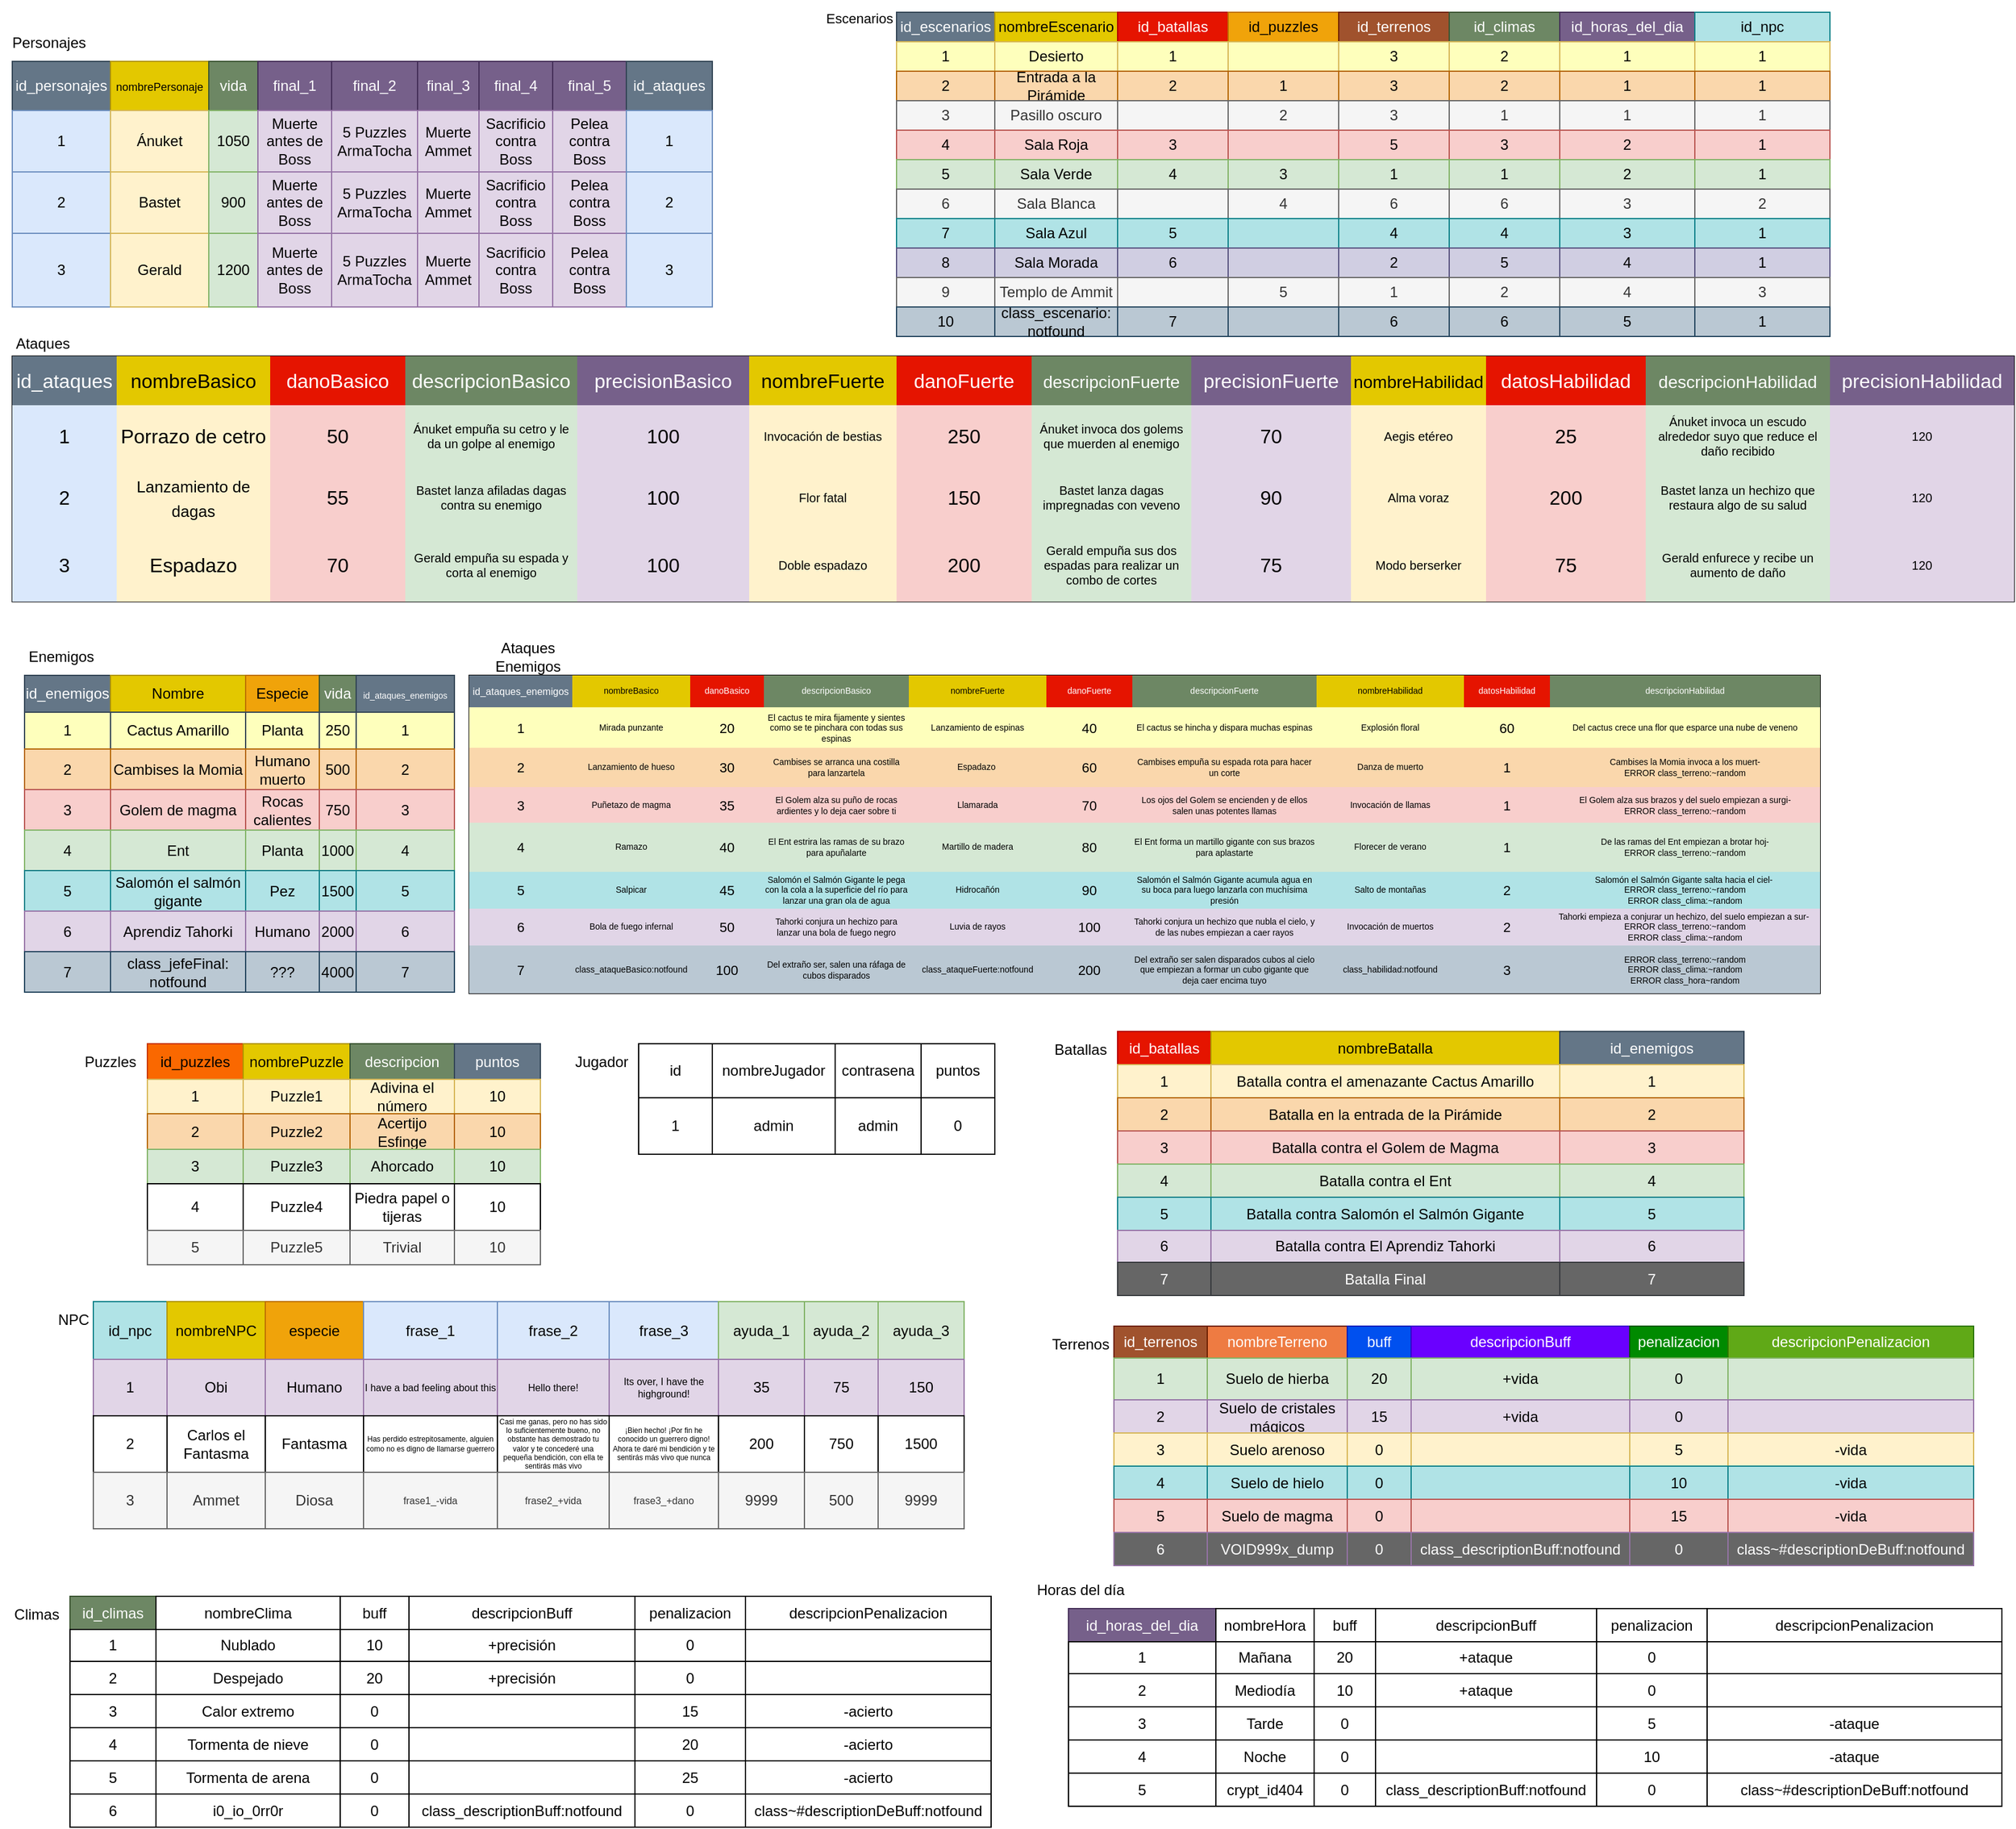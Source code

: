 <mxfile version="27.1.3">
  <diagram name="Página-1" id="SIS0WLoOTYgd5qj39C3Y">
    <mxGraphModel dx="2075" dy="830" grid="1" gridSize="10" guides="1" tooltips="1" connect="1" arrows="1" fold="1" page="1" pageScale="1" pageWidth="827" pageHeight="1169" math="0" shadow="0">
      <root>
        <mxCell id="0" />
        <mxCell id="1" parent="0" />
        <mxCell id="rIWqH-wkm96xzd3Cp_YF-1" value="" style="childLayout=tableLayout;recursiveResize=0;shadow=0;fillColor=none;" parent="1" vertex="1">
          <mxGeometry x="10" y="70" width="570" height="200" as="geometry" />
        </mxCell>
        <mxCell id="rIWqH-wkm96xzd3Cp_YF-43" style="shape=tableRow;horizontal=0;startSize=0;swimlaneHead=0;swimlaneBody=0;top=0;left=0;bottom=0;right=0;dropTarget=0;collapsible=0;recursiveResize=0;expand=0;fontStyle=0;fillColor=none;strokeColor=inherit;" parent="rIWqH-wkm96xzd3Cp_YF-1" vertex="1">
          <mxGeometry width="570" height="40" as="geometry" />
        </mxCell>
        <mxCell id="xAo8tuLWigPlBGu7esyJ-1" value="id_personajes" style="connectable=0;recursiveResize=0;strokeColor=#314354;fillColor=#647687;align=center;whiteSpace=wrap;html=1;fontColor=#ffffff;" parent="rIWqH-wkm96xzd3Cp_YF-43" vertex="1">
          <mxGeometry width="80" height="40" as="geometry">
            <mxRectangle width="80" height="40" as="alternateBounds" />
          </mxGeometry>
        </mxCell>
        <mxCell id="rIWqH-wkm96xzd3Cp_YF-44" value="&lt;font style=&quot;font-size: 9px;&quot;&gt;nombrePersonaje&lt;/font&gt;" style="connectable=0;recursiveResize=0;strokeColor=#B09500;fillColor=#e3c800;align=center;whiteSpace=wrap;html=1;fontColor=#000000;" parent="rIWqH-wkm96xzd3Cp_YF-43" vertex="1">
          <mxGeometry x="80" width="80" height="40" as="geometry">
            <mxRectangle width="80" height="40" as="alternateBounds" />
          </mxGeometry>
        </mxCell>
        <mxCell id="rIWqH-wkm96xzd3Cp_YF-45" value="vida" style="connectable=0;recursiveResize=0;strokeColor=#3A5431;fillColor=#6d8764;align=center;whiteSpace=wrap;html=1;fontColor=#ffffff;" parent="rIWqH-wkm96xzd3Cp_YF-43" vertex="1">
          <mxGeometry x="160" width="40" height="40" as="geometry">
            <mxRectangle width="40" height="40" as="alternateBounds" />
          </mxGeometry>
        </mxCell>
        <mxCell id="rIWqH-wkm96xzd3Cp_YF-46" value="final_1" style="connectable=0;recursiveResize=0;strokeColor=#432D57;fillColor=#76608a;align=center;whiteSpace=wrap;html=1;fontColor=#ffffff;" parent="rIWqH-wkm96xzd3Cp_YF-43" vertex="1">
          <mxGeometry x="200" width="60" height="40" as="geometry">
            <mxRectangle width="60" height="40" as="alternateBounds" />
          </mxGeometry>
        </mxCell>
        <mxCell id="rIWqH-wkm96xzd3Cp_YF-55" value="final_2" style="connectable=0;recursiveResize=0;strokeColor=#432D57;fillColor=#76608a;align=center;whiteSpace=wrap;html=1;fontColor=#ffffff;" parent="rIWqH-wkm96xzd3Cp_YF-43" vertex="1">
          <mxGeometry x="260" width="70" height="40" as="geometry">
            <mxRectangle width="70" height="40" as="alternateBounds" />
          </mxGeometry>
        </mxCell>
        <mxCell id="rIWqH-wkm96xzd3Cp_YF-59" value="final_3" style="connectable=0;recursiveResize=0;strokeColor=#432D57;fillColor=#76608a;align=center;whiteSpace=wrap;html=1;fontColor=#ffffff;" parent="rIWqH-wkm96xzd3Cp_YF-43" vertex="1">
          <mxGeometry x="330" width="50" height="40" as="geometry">
            <mxRectangle width="50" height="40" as="alternateBounds" />
          </mxGeometry>
        </mxCell>
        <mxCell id="rIWqH-wkm96xzd3Cp_YF-63" value="final_4" style="connectable=0;recursiveResize=0;strokeColor=#432D57;fillColor=#76608a;align=center;whiteSpace=wrap;html=1;fontColor=#ffffff;" parent="rIWqH-wkm96xzd3Cp_YF-43" vertex="1">
          <mxGeometry x="380" width="60" height="40" as="geometry">
            <mxRectangle width="60" height="40" as="alternateBounds" />
          </mxGeometry>
        </mxCell>
        <mxCell id="rIWqH-wkm96xzd3Cp_YF-67" value="final_5" style="connectable=0;recursiveResize=0;strokeColor=#432D57;fillColor=#76608a;align=center;whiteSpace=wrap;html=1;fontColor=#ffffff;" parent="rIWqH-wkm96xzd3Cp_YF-43" vertex="1">
          <mxGeometry x="440" width="60" height="40" as="geometry">
            <mxRectangle width="60" height="40" as="alternateBounds" />
          </mxGeometry>
        </mxCell>
        <mxCell id="z7e6ixdR0o9wXkbiVvNx-1" value="id_ataques" style="connectable=0;recursiveResize=0;strokeColor=#314354;fillColor=#647687;align=center;whiteSpace=wrap;html=1;fontColor=#ffffff;" parent="rIWqH-wkm96xzd3Cp_YF-43" vertex="1">
          <mxGeometry x="500" width="70" height="40" as="geometry">
            <mxRectangle width="70" height="40" as="alternateBounds" />
          </mxGeometry>
        </mxCell>
        <mxCell id="rIWqH-wkm96xzd3Cp_YF-2" value="" style="shape=tableRow;horizontal=0;startSize=0;swimlaneHead=0;swimlaneBody=0;top=0;left=0;bottom=0;right=0;dropTarget=0;collapsible=0;recursiveResize=0;expand=0;fontStyle=0;fillColor=none;strokeColor=inherit;" parent="rIWqH-wkm96xzd3Cp_YF-1" vertex="1">
          <mxGeometry y="40" width="570" height="50" as="geometry" />
        </mxCell>
        <mxCell id="xAo8tuLWigPlBGu7esyJ-2" value="1" style="connectable=0;recursiveResize=0;strokeColor=#6c8ebf;fillColor=#dae8fc;align=center;whiteSpace=wrap;html=1;" parent="rIWqH-wkm96xzd3Cp_YF-2" vertex="1">
          <mxGeometry width="80" height="50" as="geometry">
            <mxRectangle width="80" height="50" as="alternateBounds" />
          </mxGeometry>
        </mxCell>
        <mxCell id="rIWqH-wkm96xzd3Cp_YF-3" value="Ánuket" style="connectable=0;recursiveResize=0;strokeColor=#d6b656;fillColor=#fff2cc;align=center;whiteSpace=wrap;html=1;" parent="rIWqH-wkm96xzd3Cp_YF-2" vertex="1">
          <mxGeometry x="80" width="80" height="50" as="geometry">
            <mxRectangle width="80" height="50" as="alternateBounds" />
          </mxGeometry>
        </mxCell>
        <mxCell id="rIWqH-wkm96xzd3Cp_YF-4" value="1050" style="connectable=0;recursiveResize=0;strokeColor=#82b366;fillColor=#d5e8d4;align=center;whiteSpace=wrap;html=1;" parent="rIWqH-wkm96xzd3Cp_YF-2" vertex="1">
          <mxGeometry x="160" width="40" height="50" as="geometry">
            <mxRectangle width="40" height="50" as="alternateBounds" />
          </mxGeometry>
        </mxCell>
        <mxCell id="rIWqH-wkm96xzd3Cp_YF-5" value="Muerte antes de Boss" style="connectable=0;recursiveResize=0;strokeColor=#9673a6;fillColor=#e1d5e7;align=center;whiteSpace=wrap;html=1;" parent="rIWqH-wkm96xzd3Cp_YF-2" vertex="1">
          <mxGeometry x="200" width="60" height="50" as="geometry">
            <mxRectangle width="60" height="50" as="alternateBounds" />
          </mxGeometry>
        </mxCell>
        <mxCell id="rIWqH-wkm96xzd3Cp_YF-56" value="5 Puzzles&lt;div&gt;ArmaTocha&lt;/div&gt;" style="connectable=0;recursiveResize=0;strokeColor=#9673a6;fillColor=#e1d5e7;align=center;whiteSpace=wrap;html=1;" parent="rIWqH-wkm96xzd3Cp_YF-2" vertex="1">
          <mxGeometry x="260" width="70" height="50" as="geometry">
            <mxRectangle width="70" height="50" as="alternateBounds" />
          </mxGeometry>
        </mxCell>
        <mxCell id="rIWqH-wkm96xzd3Cp_YF-60" value="Muerte Ammet" style="connectable=0;recursiveResize=0;strokeColor=#9673a6;fillColor=#e1d5e7;align=center;whiteSpace=wrap;html=1;" parent="rIWqH-wkm96xzd3Cp_YF-2" vertex="1">
          <mxGeometry x="330" width="50" height="50" as="geometry">
            <mxRectangle width="50" height="50" as="alternateBounds" />
          </mxGeometry>
        </mxCell>
        <mxCell id="rIWqH-wkm96xzd3Cp_YF-64" value="Sacrificio contra Boss" style="connectable=0;recursiveResize=0;strokeColor=#9673a6;fillColor=#e1d5e7;align=center;whiteSpace=wrap;html=1;" parent="rIWqH-wkm96xzd3Cp_YF-2" vertex="1">
          <mxGeometry x="380" width="60" height="50" as="geometry">
            <mxRectangle width="60" height="50" as="alternateBounds" />
          </mxGeometry>
        </mxCell>
        <mxCell id="rIWqH-wkm96xzd3Cp_YF-68" value="Pelea contra Boss" style="connectable=0;recursiveResize=0;strokeColor=#9673a6;fillColor=#e1d5e7;align=center;whiteSpace=wrap;html=1;" parent="rIWqH-wkm96xzd3Cp_YF-2" vertex="1">
          <mxGeometry x="440" width="60" height="50" as="geometry">
            <mxRectangle width="60" height="50" as="alternateBounds" />
          </mxGeometry>
        </mxCell>
        <mxCell id="z7e6ixdR0o9wXkbiVvNx-2" value="1" style="connectable=0;recursiveResize=0;strokeColor=#6c8ebf;fillColor=#dae8fc;align=center;whiteSpace=wrap;html=1;" parent="rIWqH-wkm96xzd3Cp_YF-2" vertex="1">
          <mxGeometry x="500" width="70" height="50" as="geometry">
            <mxRectangle width="70" height="50" as="alternateBounds" />
          </mxGeometry>
        </mxCell>
        <mxCell id="rIWqH-wkm96xzd3Cp_YF-6" style="shape=tableRow;horizontal=0;startSize=0;swimlaneHead=0;swimlaneBody=0;top=0;left=0;bottom=0;right=0;dropTarget=0;collapsible=0;recursiveResize=0;expand=0;fontStyle=0;fillColor=none;strokeColor=inherit;" parent="rIWqH-wkm96xzd3Cp_YF-1" vertex="1">
          <mxGeometry y="90" width="570" height="50" as="geometry" />
        </mxCell>
        <mxCell id="xAo8tuLWigPlBGu7esyJ-3" value="2" style="connectable=0;recursiveResize=0;strokeColor=#6c8ebf;fillColor=#dae8fc;align=center;whiteSpace=wrap;html=1;" parent="rIWqH-wkm96xzd3Cp_YF-6" vertex="1">
          <mxGeometry width="80" height="50" as="geometry">
            <mxRectangle width="80" height="50" as="alternateBounds" />
          </mxGeometry>
        </mxCell>
        <mxCell id="rIWqH-wkm96xzd3Cp_YF-7" value="Bastet" style="connectable=0;recursiveResize=0;strokeColor=#d6b656;fillColor=#fff2cc;align=center;whiteSpace=wrap;html=1;" parent="rIWqH-wkm96xzd3Cp_YF-6" vertex="1">
          <mxGeometry x="80" width="80" height="50" as="geometry">
            <mxRectangle width="80" height="50" as="alternateBounds" />
          </mxGeometry>
        </mxCell>
        <mxCell id="rIWqH-wkm96xzd3Cp_YF-8" value="900" style="connectable=0;recursiveResize=0;strokeColor=#82b366;fillColor=#d5e8d4;align=center;whiteSpace=wrap;html=1;" parent="rIWqH-wkm96xzd3Cp_YF-6" vertex="1">
          <mxGeometry x="160" width="40" height="50" as="geometry">
            <mxRectangle width="40" height="50" as="alternateBounds" />
          </mxGeometry>
        </mxCell>
        <mxCell id="rIWqH-wkm96xzd3Cp_YF-9" value="Muerte antes de Boss" style="connectable=0;recursiveResize=0;strokeColor=#9673a6;fillColor=#e1d5e7;align=center;whiteSpace=wrap;html=1;" parent="rIWqH-wkm96xzd3Cp_YF-6" vertex="1">
          <mxGeometry x="200" width="60" height="50" as="geometry">
            <mxRectangle width="60" height="50" as="alternateBounds" />
          </mxGeometry>
        </mxCell>
        <mxCell id="rIWqH-wkm96xzd3Cp_YF-57" value="5 Puzzles&lt;div&gt;ArmaTocha&lt;/div&gt;" style="connectable=0;recursiveResize=0;strokeColor=#9673a6;fillColor=#e1d5e7;align=center;whiteSpace=wrap;html=1;" parent="rIWqH-wkm96xzd3Cp_YF-6" vertex="1">
          <mxGeometry x="260" width="70" height="50" as="geometry">
            <mxRectangle width="70" height="50" as="alternateBounds" />
          </mxGeometry>
        </mxCell>
        <mxCell id="rIWqH-wkm96xzd3Cp_YF-61" value="Muerte Ammet" style="connectable=0;recursiveResize=0;strokeColor=#9673a6;fillColor=#e1d5e7;align=center;whiteSpace=wrap;html=1;" parent="rIWqH-wkm96xzd3Cp_YF-6" vertex="1">
          <mxGeometry x="330" width="50" height="50" as="geometry">
            <mxRectangle width="50" height="50" as="alternateBounds" />
          </mxGeometry>
        </mxCell>
        <mxCell id="rIWqH-wkm96xzd3Cp_YF-65" value="Sacrificio contra Boss" style="connectable=0;recursiveResize=0;strokeColor=#9673a6;fillColor=#e1d5e7;align=center;whiteSpace=wrap;html=1;" parent="rIWqH-wkm96xzd3Cp_YF-6" vertex="1">
          <mxGeometry x="380" width="60" height="50" as="geometry">
            <mxRectangle width="60" height="50" as="alternateBounds" />
          </mxGeometry>
        </mxCell>
        <mxCell id="rIWqH-wkm96xzd3Cp_YF-69" value="Pelea contra Boss" style="connectable=0;recursiveResize=0;strokeColor=#9673a6;fillColor=#e1d5e7;align=center;whiteSpace=wrap;html=1;" parent="rIWqH-wkm96xzd3Cp_YF-6" vertex="1">
          <mxGeometry x="440" width="60" height="50" as="geometry">
            <mxRectangle width="60" height="50" as="alternateBounds" />
          </mxGeometry>
        </mxCell>
        <mxCell id="z7e6ixdR0o9wXkbiVvNx-3" value="2" style="connectable=0;recursiveResize=0;strokeColor=#6c8ebf;fillColor=#dae8fc;align=center;whiteSpace=wrap;html=1;" parent="rIWqH-wkm96xzd3Cp_YF-6" vertex="1">
          <mxGeometry x="500" width="70" height="50" as="geometry">
            <mxRectangle width="70" height="50" as="alternateBounds" />
          </mxGeometry>
        </mxCell>
        <mxCell id="rIWqH-wkm96xzd3Cp_YF-10" style="shape=tableRow;horizontal=0;startSize=0;swimlaneHead=0;swimlaneBody=0;top=0;left=0;bottom=0;right=0;dropTarget=0;collapsible=0;recursiveResize=0;expand=0;fontStyle=0;fillColor=none;strokeColor=inherit;" parent="rIWqH-wkm96xzd3Cp_YF-1" vertex="1">
          <mxGeometry y="140" width="570" height="60" as="geometry" />
        </mxCell>
        <mxCell id="xAo8tuLWigPlBGu7esyJ-4" value="3" style="connectable=0;recursiveResize=0;strokeColor=#6c8ebf;fillColor=#dae8fc;align=center;whiteSpace=wrap;html=1;" parent="rIWqH-wkm96xzd3Cp_YF-10" vertex="1">
          <mxGeometry width="80" height="60" as="geometry">
            <mxRectangle width="80" height="60" as="alternateBounds" />
          </mxGeometry>
        </mxCell>
        <mxCell id="rIWqH-wkm96xzd3Cp_YF-11" value="Gerald" style="connectable=0;recursiveResize=0;strokeColor=#d6b656;fillColor=#fff2cc;align=center;whiteSpace=wrap;html=1;" parent="rIWqH-wkm96xzd3Cp_YF-10" vertex="1">
          <mxGeometry x="80" width="80" height="60" as="geometry">
            <mxRectangle width="80" height="60" as="alternateBounds" />
          </mxGeometry>
        </mxCell>
        <mxCell id="rIWqH-wkm96xzd3Cp_YF-12" value="1200" style="connectable=0;recursiveResize=0;strokeColor=#82b366;fillColor=#d5e8d4;align=center;whiteSpace=wrap;html=1;" parent="rIWqH-wkm96xzd3Cp_YF-10" vertex="1">
          <mxGeometry x="160" width="40" height="60" as="geometry">
            <mxRectangle width="40" height="60" as="alternateBounds" />
          </mxGeometry>
        </mxCell>
        <mxCell id="rIWqH-wkm96xzd3Cp_YF-13" value="Muerte antes de Boss" style="connectable=0;recursiveResize=0;strokeColor=#9673a6;fillColor=#e1d5e7;align=center;whiteSpace=wrap;html=1;" parent="rIWqH-wkm96xzd3Cp_YF-10" vertex="1">
          <mxGeometry x="200" width="60" height="60" as="geometry">
            <mxRectangle width="60" height="60" as="alternateBounds" />
          </mxGeometry>
        </mxCell>
        <mxCell id="rIWqH-wkm96xzd3Cp_YF-58" value="5 Puzzles&lt;div&gt;ArmaTocha&lt;/div&gt;" style="connectable=0;recursiveResize=0;strokeColor=#9673a6;fillColor=#e1d5e7;align=center;whiteSpace=wrap;html=1;" parent="rIWqH-wkm96xzd3Cp_YF-10" vertex="1">
          <mxGeometry x="260" width="70" height="60" as="geometry">
            <mxRectangle width="70" height="60" as="alternateBounds" />
          </mxGeometry>
        </mxCell>
        <mxCell id="rIWqH-wkm96xzd3Cp_YF-62" value="Muerte Ammet" style="connectable=0;recursiveResize=0;strokeColor=#9673a6;fillColor=#e1d5e7;align=center;whiteSpace=wrap;html=1;" parent="rIWqH-wkm96xzd3Cp_YF-10" vertex="1">
          <mxGeometry x="330" width="50" height="60" as="geometry">
            <mxRectangle width="50" height="60" as="alternateBounds" />
          </mxGeometry>
        </mxCell>
        <mxCell id="rIWqH-wkm96xzd3Cp_YF-66" value="Sacrificio contra Boss" style="connectable=0;recursiveResize=0;strokeColor=#9673a6;fillColor=#e1d5e7;align=center;whiteSpace=wrap;html=1;" parent="rIWqH-wkm96xzd3Cp_YF-10" vertex="1">
          <mxGeometry x="380" width="60" height="60" as="geometry">
            <mxRectangle width="60" height="60" as="alternateBounds" />
          </mxGeometry>
        </mxCell>
        <mxCell id="rIWqH-wkm96xzd3Cp_YF-70" value="Pelea contra Boss" style="connectable=0;recursiveResize=0;strokeColor=#9673a6;fillColor=#e1d5e7;align=center;whiteSpace=wrap;html=1;" parent="rIWqH-wkm96xzd3Cp_YF-10" vertex="1">
          <mxGeometry x="440" width="60" height="60" as="geometry">
            <mxRectangle width="60" height="60" as="alternateBounds" />
          </mxGeometry>
        </mxCell>
        <mxCell id="z7e6ixdR0o9wXkbiVvNx-4" value="3" style="connectable=0;recursiveResize=0;strokeColor=#6c8ebf;fillColor=#dae8fc;align=center;whiteSpace=wrap;html=1;" parent="rIWqH-wkm96xzd3Cp_YF-10" vertex="1">
          <mxGeometry x="500" width="70" height="60" as="geometry">
            <mxRectangle width="70" height="60" as="alternateBounds" />
          </mxGeometry>
        </mxCell>
        <mxCell id="rIWqH-wkm96xzd3Cp_YF-14" value="Personajes" style="text;html=1;align=center;verticalAlign=middle;whiteSpace=wrap;rounded=0;" parent="1" vertex="1">
          <mxGeometry x="10" y="40" width="60" height="30" as="geometry" />
        </mxCell>
        <mxCell id="rIWqH-wkm96xzd3Cp_YF-15" value="Jugador" style="text;html=1;align=center;verticalAlign=middle;whiteSpace=wrap;rounded=0;" parent="1" vertex="1">
          <mxGeometry x="460" y="870" width="60" height="30" as="geometry" />
        </mxCell>
        <mxCell id="rIWqH-wkm96xzd3Cp_YF-16" value="Enemigos" style="text;html=1;align=center;verticalAlign=middle;whiteSpace=wrap;rounded=0;" parent="1" vertex="1">
          <mxGeometry x="20" y="540" width="60" height="30" as="geometry" />
        </mxCell>
        <mxCell id="rIWqH-wkm96xzd3Cp_YF-17" value="" style="childLayout=tableLayout;recursiveResize=0;shadow=0;" parent="1" vertex="1">
          <mxGeometry x="520" y="870" width="290" height="90" as="geometry" />
        </mxCell>
        <mxCell id="rIWqH-wkm96xzd3Cp_YF-18" value="" style="shape=tableRow;horizontal=0;startSize=0;swimlaneHead=0;swimlaneBody=0;top=0;left=0;bottom=0;right=0;dropTarget=0;collapsible=0;recursiveResize=0;expand=0;fontStyle=0;" parent="rIWqH-wkm96xzd3Cp_YF-17" vertex="1">
          <mxGeometry width="290" height="44" as="geometry" />
        </mxCell>
        <mxCell id="rIWqH-wkm96xzd3Cp_YF-19" value="id" style="connectable=0;recursiveResize=0;align=center;whiteSpace=wrap;html=1;" parent="rIWqH-wkm96xzd3Cp_YF-18" vertex="1">
          <mxGeometry width="60" height="44" as="geometry">
            <mxRectangle width="60" height="44" as="alternateBounds" />
          </mxGeometry>
        </mxCell>
        <mxCell id="rIWqH-wkm96xzd3Cp_YF-20" value="nombreJugador" style="connectable=0;recursiveResize=0;align=center;whiteSpace=wrap;html=1;" parent="rIWqH-wkm96xzd3Cp_YF-18" vertex="1">
          <mxGeometry x="60" width="100" height="44" as="geometry">
            <mxRectangle width="100" height="44" as="alternateBounds" />
          </mxGeometry>
        </mxCell>
        <mxCell id="rIWqH-wkm96xzd3Cp_YF-21" value="contrasena" style="connectable=0;recursiveResize=0;align=center;whiteSpace=wrap;html=1;" parent="rIWqH-wkm96xzd3Cp_YF-18" vertex="1">
          <mxGeometry x="160" width="70" height="44" as="geometry">
            <mxRectangle width="70" height="44" as="alternateBounds" />
          </mxGeometry>
        </mxCell>
        <mxCell id="rIWqH-wkm96xzd3Cp_YF-88" value="puntos" style="connectable=0;recursiveResize=0;align=center;whiteSpace=wrap;html=1;" parent="rIWqH-wkm96xzd3Cp_YF-18" vertex="1">
          <mxGeometry x="230" width="60" height="44" as="geometry">
            <mxRectangle width="60" height="44" as="alternateBounds" />
          </mxGeometry>
        </mxCell>
        <mxCell id="rIWqH-wkm96xzd3Cp_YF-22" style="shape=tableRow;horizontal=0;startSize=0;swimlaneHead=0;swimlaneBody=0;top=0;left=0;bottom=0;right=0;dropTarget=0;collapsible=0;recursiveResize=0;expand=0;fontStyle=0;" parent="rIWqH-wkm96xzd3Cp_YF-17" vertex="1">
          <mxGeometry y="44" width="290" height="46" as="geometry" />
        </mxCell>
        <mxCell id="rIWqH-wkm96xzd3Cp_YF-23" value="1" style="connectable=0;recursiveResize=0;align=center;whiteSpace=wrap;html=1;" parent="rIWqH-wkm96xzd3Cp_YF-22" vertex="1">
          <mxGeometry width="60" height="46" as="geometry">
            <mxRectangle width="60" height="46" as="alternateBounds" />
          </mxGeometry>
        </mxCell>
        <mxCell id="rIWqH-wkm96xzd3Cp_YF-24" value="admin" style="connectable=0;recursiveResize=0;align=center;whiteSpace=wrap;html=1;" parent="rIWqH-wkm96xzd3Cp_YF-22" vertex="1">
          <mxGeometry x="60" width="100" height="46" as="geometry">
            <mxRectangle width="100" height="46" as="alternateBounds" />
          </mxGeometry>
        </mxCell>
        <mxCell id="rIWqH-wkm96xzd3Cp_YF-25" value="admin" style="connectable=0;recursiveResize=0;align=center;whiteSpace=wrap;html=1;" parent="rIWqH-wkm96xzd3Cp_YF-22" vertex="1">
          <mxGeometry x="160" width="70" height="46" as="geometry">
            <mxRectangle width="70" height="46" as="alternateBounds" />
          </mxGeometry>
        </mxCell>
        <mxCell id="rIWqH-wkm96xzd3Cp_YF-89" value="0" style="connectable=0;recursiveResize=0;align=center;whiteSpace=wrap;html=1;" parent="rIWqH-wkm96xzd3Cp_YF-22" vertex="1">
          <mxGeometry x="230" width="60" height="46" as="geometry">
            <mxRectangle width="60" height="46" as="alternateBounds" />
          </mxGeometry>
        </mxCell>
        <mxCell id="rIWqH-wkm96xzd3Cp_YF-91" value="" style="childLayout=tableLayout;recursiveResize=0;shadow=0;fillColor=#647687;fontSize=10;fontColor=#ffffff;strokeColor=#314354;" parent="1" vertex="1">
          <mxGeometry x="20" y="570" width="350.0" height="258" as="geometry" />
        </mxCell>
        <mxCell id="rIWqH-wkm96xzd3Cp_YF-92" style="shape=tableRow;horizontal=0;startSize=0;swimlaneHead=0;swimlaneBody=0;top=0;left=0;bottom=0;right=0;dropTarget=0;collapsible=0;recursiveResize=0;expand=0;fontStyle=0;fillColor=none;strokeColor=inherit;" parent="rIWqH-wkm96xzd3Cp_YF-91" vertex="1">
          <mxGeometry width="350.0" height="30" as="geometry" />
        </mxCell>
        <mxCell id="xAo8tuLWigPlBGu7esyJ-5" value="&lt;font style=&quot;color: rgb(255, 255, 255);&quot;&gt;id_enemigos&lt;/font&gt;" style="connectable=0;recursiveResize=0;strokeColor=inherit;fillColor=none;align=center;whiteSpace=wrap;html=1;" parent="rIWqH-wkm96xzd3Cp_YF-92" vertex="1">
          <mxGeometry width="70" height="30" as="geometry">
            <mxRectangle width="70" height="30" as="alternateBounds" />
          </mxGeometry>
        </mxCell>
        <mxCell id="rIWqH-wkm96xzd3Cp_YF-93" value="Nombre" style="connectable=0;recursiveResize=0;strokeColor=#B09500;fillColor=#e3c800;align=center;whiteSpace=wrap;html=1;fontColor=#000000;" parent="rIWqH-wkm96xzd3Cp_YF-92" vertex="1">
          <mxGeometry x="70" width="110" height="30" as="geometry">
            <mxRectangle width="110" height="30" as="alternateBounds" />
          </mxGeometry>
        </mxCell>
        <mxCell id="rIWqH-wkm96xzd3Cp_YF-175" value="Especie" style="connectable=0;recursiveResize=0;strokeColor=#BD7000;fillColor=#f0a30a;align=center;whiteSpace=wrap;html=1;fontColor=#000000;" parent="rIWqH-wkm96xzd3Cp_YF-92" vertex="1">
          <mxGeometry x="180" width="60" height="30" as="geometry">
            <mxRectangle width="60" height="30" as="alternateBounds" />
          </mxGeometry>
        </mxCell>
        <mxCell id="rIWqH-wkm96xzd3Cp_YF-94" value="vida" style="connectable=0;recursiveResize=0;strokeColor=#3A5431;fillColor=#6d8764;align=center;whiteSpace=wrap;html=1;fontColor=#ffffff;" parent="rIWqH-wkm96xzd3Cp_YF-92" vertex="1">
          <mxGeometry x="240" width="30" height="30" as="geometry">
            <mxRectangle width="30" height="30" as="alternateBounds" />
          </mxGeometry>
        </mxCell>
        <mxCell id="z7e6ixdR0o9wXkbiVvNx-5" value="&lt;font style=&quot;font-size: 7px; color: rgb(255, 255, 255);&quot;&gt;id_ataques_enemigos&lt;/font&gt;" style="connectable=0;recursiveResize=0;strokeColor=inherit;fillColor=none;align=center;whiteSpace=wrap;html=1;fontSize=10;" parent="rIWqH-wkm96xzd3Cp_YF-92" vertex="1">
          <mxGeometry x="270" width="80" height="30" as="geometry">
            <mxRectangle width="80" height="30" as="alternateBounds" />
          </mxGeometry>
        </mxCell>
        <mxCell id="rIWqH-wkm96xzd3Cp_YF-101" value="" style="shape=tableRow;horizontal=0;startSize=0;swimlaneHead=0;swimlaneBody=0;top=0;left=0;bottom=0;right=0;dropTarget=0;collapsible=0;recursiveResize=0;expand=0;fontStyle=0;fillColor=#FEFFBC;strokeColor=inherit;" parent="rIWqH-wkm96xzd3Cp_YF-91" vertex="1">
          <mxGeometry y="30" width="350.0" height="30" as="geometry" />
        </mxCell>
        <mxCell id="xAo8tuLWigPlBGu7esyJ-6" value="1" style="connectable=0;recursiveResize=0;strokeColor=inherit;fillColor=#FEFFBC;align=center;whiteSpace=wrap;html=1;" parent="rIWqH-wkm96xzd3Cp_YF-101" vertex="1">
          <mxGeometry width="70" height="30" as="geometry">
            <mxRectangle width="70" height="30" as="alternateBounds" />
          </mxGeometry>
        </mxCell>
        <mxCell id="rIWqH-wkm96xzd3Cp_YF-102" value="Cactus Amarillo" style="connectable=0;recursiveResize=0;strokeColor=inherit;fillColor=#FEFFBC;align=center;whiteSpace=wrap;html=1;" parent="rIWqH-wkm96xzd3Cp_YF-101" vertex="1">
          <mxGeometry x="70" width="110" height="30" as="geometry">
            <mxRectangle width="110" height="30" as="alternateBounds" />
          </mxGeometry>
        </mxCell>
        <mxCell id="rIWqH-wkm96xzd3Cp_YF-176" value="Planta" style="connectable=0;recursiveResize=0;strokeColor=inherit;fillColor=#FEFFBC;align=center;whiteSpace=wrap;html=1;" parent="rIWqH-wkm96xzd3Cp_YF-101" vertex="1">
          <mxGeometry x="180" width="60" height="30" as="geometry">
            <mxRectangle width="60" height="30" as="alternateBounds" />
          </mxGeometry>
        </mxCell>
        <mxCell id="rIWqH-wkm96xzd3Cp_YF-103" value="250" style="connectable=0;recursiveResize=0;strokeColor=inherit;fillColor=#FEFFBC;align=center;whiteSpace=wrap;html=1;" parent="rIWqH-wkm96xzd3Cp_YF-101" vertex="1">
          <mxGeometry x="240" width="30" height="30" as="geometry">
            <mxRectangle width="30" height="30" as="alternateBounds" />
          </mxGeometry>
        </mxCell>
        <mxCell id="z7e6ixdR0o9wXkbiVvNx-6" value="1" style="connectable=0;recursiveResize=0;strokeColor=inherit;fillColor=#FEFFBC;align=center;whiteSpace=wrap;html=1;" parent="rIWqH-wkm96xzd3Cp_YF-101" vertex="1">
          <mxGeometry x="270" width="80" height="30" as="geometry">
            <mxRectangle width="80" height="30" as="alternateBounds" />
          </mxGeometry>
        </mxCell>
        <mxCell id="xAo8tuLWigPlBGu7esyJ-73" style="shape=tableRow;horizontal=0;startSize=0;swimlaneHead=0;swimlaneBody=0;top=0;left=0;bottom=0;right=0;dropTarget=0;collapsible=0;recursiveResize=0;expand=0;fontStyle=0;fillColor=#fad7ac;strokeColor=#b46504;swimlaneFillColor=default;" parent="rIWqH-wkm96xzd3Cp_YF-91" vertex="1">
          <mxGeometry y="60" width="350.0" height="33" as="geometry" />
        </mxCell>
        <mxCell id="xAo8tuLWigPlBGu7esyJ-74" value="2" style="connectable=0;recursiveResize=0;strokeColor=#b46504;fillColor=#fad7ac;align=center;whiteSpace=wrap;html=1;swimlaneFillColor=default;" parent="xAo8tuLWigPlBGu7esyJ-73" vertex="1">
          <mxGeometry width="70" height="33" as="geometry">
            <mxRectangle width="70" height="33" as="alternateBounds" />
          </mxGeometry>
        </mxCell>
        <mxCell id="xAo8tuLWigPlBGu7esyJ-75" value="Cambises la Momia" style="connectable=0;recursiveResize=0;strokeColor=#b46504;fillColor=#fad7ac;align=center;whiteSpace=wrap;html=1;swimlaneFillColor=default;" parent="xAo8tuLWigPlBGu7esyJ-73" vertex="1">
          <mxGeometry x="70" width="110" height="33" as="geometry">
            <mxRectangle width="110" height="33" as="alternateBounds" />
          </mxGeometry>
        </mxCell>
        <mxCell id="xAo8tuLWigPlBGu7esyJ-76" value="Humano muerto" style="connectable=0;recursiveResize=0;strokeColor=#b46504;fillColor=#fad7ac;align=center;whiteSpace=wrap;html=1;swimlaneFillColor=default;" parent="xAo8tuLWigPlBGu7esyJ-73" vertex="1">
          <mxGeometry x="180" width="60" height="33" as="geometry">
            <mxRectangle width="60" height="33" as="alternateBounds" />
          </mxGeometry>
        </mxCell>
        <mxCell id="xAo8tuLWigPlBGu7esyJ-77" value="500" style="connectable=0;recursiveResize=0;strokeColor=#b46504;fillColor=#fad7ac;align=center;whiteSpace=wrap;html=1;swimlaneFillColor=default;" parent="xAo8tuLWigPlBGu7esyJ-73" vertex="1">
          <mxGeometry x="240" width="30" height="33" as="geometry">
            <mxRectangle width="30" height="33" as="alternateBounds" />
          </mxGeometry>
        </mxCell>
        <mxCell id="z7e6ixdR0o9wXkbiVvNx-7" value="2" style="connectable=0;recursiveResize=0;strokeColor=#b46504;fillColor=#fad7ac;align=center;whiteSpace=wrap;html=1;swimlaneFillColor=default;" parent="xAo8tuLWigPlBGu7esyJ-73" vertex="1">
          <mxGeometry x="270" width="80" height="33" as="geometry">
            <mxRectangle width="80" height="33" as="alternateBounds" />
          </mxGeometry>
        </mxCell>
        <mxCell id="xAo8tuLWigPlBGu7esyJ-123" style="shape=tableRow;horizontal=0;startSize=0;swimlaneHead=0;swimlaneBody=0;top=0;left=0;bottom=0;right=0;dropTarget=0;collapsible=0;recursiveResize=0;expand=0;fontStyle=0;fillColor=#f8cecc;strokeColor=#b85450;" parent="rIWqH-wkm96xzd3Cp_YF-91" vertex="1">
          <mxGeometry y="93" width="350.0" height="33" as="geometry" />
        </mxCell>
        <mxCell id="xAo8tuLWigPlBGu7esyJ-124" value="3" style="connectable=0;recursiveResize=0;strokeColor=#b85450;fillColor=#f8cecc;align=center;whiteSpace=wrap;html=1;" parent="xAo8tuLWigPlBGu7esyJ-123" vertex="1">
          <mxGeometry width="70" height="33" as="geometry">
            <mxRectangle width="70" height="33" as="alternateBounds" />
          </mxGeometry>
        </mxCell>
        <mxCell id="xAo8tuLWigPlBGu7esyJ-125" value="Golem de magma" style="connectable=0;recursiveResize=0;strokeColor=#b85450;fillColor=#f8cecc;align=center;whiteSpace=wrap;html=1;" parent="xAo8tuLWigPlBGu7esyJ-123" vertex="1">
          <mxGeometry x="70" width="110" height="33" as="geometry">
            <mxRectangle width="110" height="33" as="alternateBounds" />
          </mxGeometry>
        </mxCell>
        <mxCell id="xAo8tuLWigPlBGu7esyJ-126" value="Rocas calientes" style="connectable=0;recursiveResize=0;strokeColor=#b85450;fillColor=#f8cecc;align=center;whiteSpace=wrap;html=1;" parent="xAo8tuLWigPlBGu7esyJ-123" vertex="1">
          <mxGeometry x="180" width="60" height="33" as="geometry">
            <mxRectangle width="60" height="33" as="alternateBounds" />
          </mxGeometry>
        </mxCell>
        <mxCell id="xAo8tuLWigPlBGu7esyJ-127" value="750" style="connectable=0;recursiveResize=0;strokeColor=#b85450;fillColor=#f8cecc;align=center;whiteSpace=wrap;html=1;" parent="xAo8tuLWigPlBGu7esyJ-123" vertex="1">
          <mxGeometry x="240" width="30" height="33" as="geometry">
            <mxRectangle width="30" height="33" as="alternateBounds" />
          </mxGeometry>
        </mxCell>
        <mxCell id="z7e6ixdR0o9wXkbiVvNx-8" value="3" style="connectable=0;recursiveResize=0;strokeColor=#b85450;fillColor=#f8cecc;align=center;whiteSpace=wrap;html=1;" parent="xAo8tuLWigPlBGu7esyJ-123" vertex="1">
          <mxGeometry x="270" width="80" height="33" as="geometry">
            <mxRectangle width="80" height="33" as="alternateBounds" />
          </mxGeometry>
        </mxCell>
        <mxCell id="xAo8tuLWigPlBGu7esyJ-128" style="shape=tableRow;horizontal=0;startSize=0;swimlaneHead=0;swimlaneBody=0;top=0;left=0;bottom=0;right=0;dropTarget=0;collapsible=0;recursiveResize=0;expand=0;fontStyle=0;fillColor=#d5e8d4;strokeColor=#82b366;" parent="rIWqH-wkm96xzd3Cp_YF-91" vertex="1">
          <mxGeometry y="126" width="350.0" height="33" as="geometry" />
        </mxCell>
        <mxCell id="xAo8tuLWigPlBGu7esyJ-129" value="4" style="connectable=0;recursiveResize=0;strokeColor=#82b366;fillColor=#d5e8d4;align=center;whiteSpace=wrap;html=1;" parent="xAo8tuLWigPlBGu7esyJ-128" vertex="1">
          <mxGeometry width="70" height="33" as="geometry">
            <mxRectangle width="70" height="33" as="alternateBounds" />
          </mxGeometry>
        </mxCell>
        <mxCell id="xAo8tuLWigPlBGu7esyJ-130" value="Ent" style="connectable=0;recursiveResize=0;strokeColor=#82b366;fillColor=#d5e8d4;align=center;whiteSpace=wrap;html=1;" parent="xAo8tuLWigPlBGu7esyJ-128" vertex="1">
          <mxGeometry x="70" width="110" height="33" as="geometry">
            <mxRectangle width="110" height="33" as="alternateBounds" />
          </mxGeometry>
        </mxCell>
        <mxCell id="xAo8tuLWigPlBGu7esyJ-131" value="Planta" style="connectable=0;recursiveResize=0;strokeColor=#82b366;fillColor=#d5e8d4;align=center;whiteSpace=wrap;html=1;" parent="xAo8tuLWigPlBGu7esyJ-128" vertex="1">
          <mxGeometry x="180" width="60" height="33" as="geometry">
            <mxRectangle width="60" height="33" as="alternateBounds" />
          </mxGeometry>
        </mxCell>
        <mxCell id="xAo8tuLWigPlBGu7esyJ-132" value="1000" style="connectable=0;recursiveResize=0;strokeColor=#82b366;fillColor=#d5e8d4;align=center;whiteSpace=wrap;html=1;" parent="xAo8tuLWigPlBGu7esyJ-128" vertex="1">
          <mxGeometry x="240" width="30" height="33" as="geometry">
            <mxRectangle width="30" height="33" as="alternateBounds" />
          </mxGeometry>
        </mxCell>
        <mxCell id="z7e6ixdR0o9wXkbiVvNx-9" value="4" style="connectable=0;recursiveResize=0;strokeColor=#82b366;fillColor=#d5e8d4;align=center;whiteSpace=wrap;html=1;" parent="xAo8tuLWigPlBGu7esyJ-128" vertex="1">
          <mxGeometry x="270" width="80" height="33" as="geometry">
            <mxRectangle width="80" height="33" as="alternateBounds" />
          </mxGeometry>
        </mxCell>
        <mxCell id="xAo8tuLWigPlBGu7esyJ-133" style="shape=tableRow;horizontal=0;startSize=0;swimlaneHead=0;swimlaneBody=0;top=0;left=0;bottom=0;right=0;dropTarget=0;collapsible=0;recursiveResize=0;expand=0;fontStyle=0;fillColor=#b0e3e6;strokeColor=#0e8088;" parent="rIWqH-wkm96xzd3Cp_YF-91" vertex="1">
          <mxGeometry y="159" width="350.0" height="33" as="geometry" />
        </mxCell>
        <mxCell id="xAo8tuLWigPlBGu7esyJ-134" value="5" style="connectable=0;recursiveResize=0;strokeColor=#0e8088;fillColor=#b0e3e6;align=center;whiteSpace=wrap;html=1;" parent="xAo8tuLWigPlBGu7esyJ-133" vertex="1">
          <mxGeometry width="70" height="33" as="geometry">
            <mxRectangle width="70" height="33" as="alternateBounds" />
          </mxGeometry>
        </mxCell>
        <mxCell id="xAo8tuLWigPlBGu7esyJ-135" value="Salomón el salmón gigante" style="connectable=0;recursiveResize=0;strokeColor=#0e8088;fillColor=#b0e3e6;align=center;whiteSpace=wrap;html=1;" parent="xAo8tuLWigPlBGu7esyJ-133" vertex="1">
          <mxGeometry x="70" width="110" height="33" as="geometry">
            <mxRectangle width="110" height="33" as="alternateBounds" />
          </mxGeometry>
        </mxCell>
        <mxCell id="xAo8tuLWigPlBGu7esyJ-136" value="Pez" style="connectable=0;recursiveResize=0;strokeColor=#0e8088;fillColor=#b0e3e6;align=center;whiteSpace=wrap;html=1;" parent="xAo8tuLWigPlBGu7esyJ-133" vertex="1">
          <mxGeometry x="180" width="60" height="33" as="geometry">
            <mxRectangle width="60" height="33" as="alternateBounds" />
          </mxGeometry>
        </mxCell>
        <mxCell id="xAo8tuLWigPlBGu7esyJ-137" value="1500" style="connectable=0;recursiveResize=0;strokeColor=#0e8088;fillColor=#b0e3e6;align=center;whiteSpace=wrap;html=1;" parent="xAo8tuLWigPlBGu7esyJ-133" vertex="1">
          <mxGeometry x="240" width="30" height="33" as="geometry">
            <mxRectangle width="30" height="33" as="alternateBounds" />
          </mxGeometry>
        </mxCell>
        <mxCell id="z7e6ixdR0o9wXkbiVvNx-10" value="5" style="connectable=0;recursiveResize=0;strokeColor=#0e8088;fillColor=#b0e3e6;align=center;whiteSpace=wrap;html=1;" parent="xAo8tuLWigPlBGu7esyJ-133" vertex="1">
          <mxGeometry x="270" width="80" height="33" as="geometry">
            <mxRectangle width="80" height="33" as="alternateBounds" />
          </mxGeometry>
        </mxCell>
        <mxCell id="xAo8tuLWigPlBGu7esyJ-138" style="shape=tableRow;horizontal=0;startSize=0;swimlaneHead=0;swimlaneBody=0;top=0;left=0;bottom=0;right=0;dropTarget=0;collapsible=0;recursiveResize=0;expand=0;fontStyle=0;fillColor=#e1d5e7;strokeColor=#9673a6;" parent="rIWqH-wkm96xzd3Cp_YF-91" vertex="1">
          <mxGeometry y="192" width="350.0" height="33" as="geometry" />
        </mxCell>
        <mxCell id="xAo8tuLWigPlBGu7esyJ-139" value="6" style="connectable=0;recursiveResize=0;strokeColor=#9673a6;fillColor=#e1d5e7;align=center;whiteSpace=wrap;html=1;" parent="xAo8tuLWigPlBGu7esyJ-138" vertex="1">
          <mxGeometry width="70" height="33" as="geometry">
            <mxRectangle width="70" height="33" as="alternateBounds" />
          </mxGeometry>
        </mxCell>
        <mxCell id="xAo8tuLWigPlBGu7esyJ-140" value="Aprendiz Tahorki" style="connectable=0;recursiveResize=0;strokeColor=#9673a6;fillColor=#e1d5e7;align=center;whiteSpace=wrap;html=1;" parent="xAo8tuLWigPlBGu7esyJ-138" vertex="1">
          <mxGeometry x="70" width="110" height="33" as="geometry">
            <mxRectangle width="110" height="33" as="alternateBounds" />
          </mxGeometry>
        </mxCell>
        <mxCell id="xAo8tuLWigPlBGu7esyJ-141" value="Humano" style="connectable=0;recursiveResize=0;strokeColor=#9673a6;fillColor=#e1d5e7;align=center;whiteSpace=wrap;html=1;" parent="xAo8tuLWigPlBGu7esyJ-138" vertex="1">
          <mxGeometry x="180" width="60" height="33" as="geometry">
            <mxRectangle width="60" height="33" as="alternateBounds" />
          </mxGeometry>
        </mxCell>
        <mxCell id="xAo8tuLWigPlBGu7esyJ-142" value="2000" style="connectable=0;recursiveResize=0;strokeColor=#9673a6;fillColor=#e1d5e7;align=center;whiteSpace=wrap;html=1;" parent="xAo8tuLWigPlBGu7esyJ-138" vertex="1">
          <mxGeometry x="240" width="30" height="33" as="geometry">
            <mxRectangle width="30" height="33" as="alternateBounds" />
          </mxGeometry>
        </mxCell>
        <mxCell id="z7e6ixdR0o9wXkbiVvNx-11" value="6" style="connectable=0;recursiveResize=0;strokeColor=#9673a6;fillColor=#e1d5e7;align=center;whiteSpace=wrap;html=1;" parent="xAo8tuLWigPlBGu7esyJ-138" vertex="1">
          <mxGeometry x="270" width="80" height="33" as="geometry">
            <mxRectangle width="80" height="33" as="alternateBounds" />
          </mxGeometry>
        </mxCell>
        <mxCell id="xAo8tuLWigPlBGu7esyJ-143" style="shape=tableRow;horizontal=0;startSize=0;swimlaneHead=0;swimlaneBody=0;top=0;left=0;bottom=0;right=0;dropTarget=0;collapsible=0;recursiveResize=0;expand=0;fontStyle=0;fillColor=#bac8d3;strokeColor=#23445d;" parent="rIWqH-wkm96xzd3Cp_YF-91" vertex="1">
          <mxGeometry y="225" width="350.0" height="33" as="geometry" />
        </mxCell>
        <mxCell id="xAo8tuLWigPlBGu7esyJ-144" value="7" style="connectable=0;recursiveResize=0;strokeColor=#23445d;fillColor=#bac8d3;align=center;whiteSpace=wrap;html=1;" parent="xAo8tuLWigPlBGu7esyJ-143" vertex="1">
          <mxGeometry width="70" height="33" as="geometry">
            <mxRectangle width="70" height="33" as="alternateBounds" />
          </mxGeometry>
        </mxCell>
        <mxCell id="xAo8tuLWigPlBGu7esyJ-145" value="class_jefeFinal:&lt;div&gt;notfound&lt;/div&gt;" style="connectable=0;recursiveResize=0;strokeColor=#23445d;fillColor=#bac8d3;align=center;whiteSpace=wrap;html=1;" parent="xAo8tuLWigPlBGu7esyJ-143" vertex="1">
          <mxGeometry x="70" width="110" height="33" as="geometry">
            <mxRectangle width="110" height="33" as="alternateBounds" />
          </mxGeometry>
        </mxCell>
        <mxCell id="xAo8tuLWigPlBGu7esyJ-146" value="???" style="connectable=0;recursiveResize=0;strokeColor=#23445d;fillColor=#bac8d3;align=center;whiteSpace=wrap;html=1;" parent="xAo8tuLWigPlBGu7esyJ-143" vertex="1">
          <mxGeometry x="180" width="60" height="33" as="geometry">
            <mxRectangle width="60" height="33" as="alternateBounds" />
          </mxGeometry>
        </mxCell>
        <mxCell id="xAo8tuLWigPlBGu7esyJ-147" value="4000" style="connectable=0;recursiveResize=0;strokeColor=#23445d;fillColor=#bac8d3;align=center;whiteSpace=wrap;html=1;" parent="xAo8tuLWigPlBGu7esyJ-143" vertex="1">
          <mxGeometry x="240" width="30" height="33" as="geometry">
            <mxRectangle width="30" height="33" as="alternateBounds" />
          </mxGeometry>
        </mxCell>
        <mxCell id="z7e6ixdR0o9wXkbiVvNx-12" value="7" style="connectable=0;recursiveResize=0;strokeColor=#23445d;fillColor=#bac8d3;align=center;whiteSpace=wrap;html=1;" parent="xAo8tuLWigPlBGu7esyJ-143" vertex="1">
          <mxGeometry x="270" width="80" height="33" as="geometry">
            <mxRectangle width="80" height="33" as="alternateBounds" />
          </mxGeometry>
        </mxCell>
        <mxCell id="rIWqH-wkm96xzd3Cp_YF-128" value="NPC" style="text;html=1;align=center;verticalAlign=middle;whiteSpace=wrap;rounded=0;" parent="1" vertex="1">
          <mxGeometry x="30" y="1080" width="60" height="30" as="geometry" />
        </mxCell>
        <mxCell id="rIWqH-wkm96xzd3Cp_YF-129" value="" style="childLayout=tableLayout;recursiveResize=0;shadow=0;fillColor=none;" parent="1" vertex="1">
          <mxGeometry x="76" y="1080" width="709" height="185" as="geometry" />
        </mxCell>
        <mxCell id="rIWqH-wkm96xzd3Cp_YF-130" value="" style="shape=tableRow;horizontal=0;startSize=0;swimlaneHead=0;swimlaneBody=0;top=0;left=0;bottom=0;right=0;dropTarget=0;collapsible=0;recursiveResize=0;expand=0;fontStyle=0;fillColor=none;strokeColor=inherit;" parent="rIWqH-wkm96xzd3Cp_YF-129" vertex="1">
          <mxGeometry width="709" height="47" as="geometry" />
        </mxCell>
        <mxCell id="xAo8tuLWigPlBGu7esyJ-201" value="id_npc" style="connectable=0;recursiveResize=0;strokeColor=#0e8088;fillColor=#b0e3e6;align=center;whiteSpace=wrap;html=1;" parent="rIWqH-wkm96xzd3Cp_YF-130" vertex="1">
          <mxGeometry width="60" height="47" as="geometry">
            <mxRectangle width="60" height="47" as="alternateBounds" />
          </mxGeometry>
        </mxCell>
        <mxCell id="rIWqH-wkm96xzd3Cp_YF-131" value="nombreNPC" style="connectable=0;recursiveResize=0;strokeColor=#B09500;fillColor=#e3c800;align=center;whiteSpace=wrap;html=1;fontColor=#000000;" parent="rIWqH-wkm96xzd3Cp_YF-130" vertex="1">
          <mxGeometry x="60" width="80" height="47" as="geometry">
            <mxRectangle width="80" height="47" as="alternateBounds" />
          </mxGeometry>
        </mxCell>
        <mxCell id="rIWqH-wkm96xzd3Cp_YF-132" value="especie" style="connectable=0;recursiveResize=0;strokeColor=#BD7000;fillColor=#f0a30a;align=center;whiteSpace=wrap;html=1;fontColor=#000000;" parent="rIWqH-wkm96xzd3Cp_YF-130" vertex="1">
          <mxGeometry x="140" width="80" height="47" as="geometry">
            <mxRectangle width="80" height="47" as="alternateBounds" />
          </mxGeometry>
        </mxCell>
        <mxCell id="rIWqH-wkm96xzd3Cp_YF-133" value="frase_1" style="connectable=0;recursiveResize=0;strokeColor=#6c8ebf;fillColor=#dae8fc;align=center;whiteSpace=wrap;html=1;" parent="rIWqH-wkm96xzd3Cp_YF-130" vertex="1">
          <mxGeometry x="220" width="109" height="47" as="geometry">
            <mxRectangle width="109" height="47" as="alternateBounds" />
          </mxGeometry>
        </mxCell>
        <mxCell id="rIWqH-wkm96xzd3Cp_YF-142" value="frase_2" style="connectable=0;recursiveResize=0;strokeColor=#6c8ebf;fillColor=#dae8fc;align=center;whiteSpace=wrap;html=1;" parent="rIWqH-wkm96xzd3Cp_YF-130" vertex="1">
          <mxGeometry x="329" width="91" height="47" as="geometry">
            <mxRectangle width="91" height="47" as="alternateBounds" />
          </mxGeometry>
        </mxCell>
        <mxCell id="rIWqH-wkm96xzd3Cp_YF-145" value="frase_3" style="connectable=0;recursiveResize=0;strokeColor=#6c8ebf;fillColor=#dae8fc;align=center;whiteSpace=wrap;html=1;" parent="rIWqH-wkm96xzd3Cp_YF-130" vertex="1">
          <mxGeometry x="420" width="89" height="47" as="geometry">
            <mxRectangle width="89" height="47" as="alternateBounds" />
          </mxGeometry>
        </mxCell>
        <mxCell id="rIWqH-wkm96xzd3Cp_YF-148" value="ayuda_1" style="connectable=0;recursiveResize=0;strokeColor=#82b366;fillColor=#d5e8d4;align=center;whiteSpace=wrap;html=1;" parent="rIWqH-wkm96xzd3Cp_YF-130" vertex="1">
          <mxGeometry x="509" width="70" height="47" as="geometry">
            <mxRectangle width="70" height="47" as="alternateBounds" />
          </mxGeometry>
        </mxCell>
        <mxCell id="xAo8tuLWigPlBGu7esyJ-225" value="ayuda_2" style="connectable=0;recursiveResize=0;strokeColor=#82b366;fillColor=#d5e8d4;align=center;whiteSpace=wrap;html=1;" parent="rIWqH-wkm96xzd3Cp_YF-130" vertex="1">
          <mxGeometry x="579" width="60" height="47" as="geometry">
            <mxRectangle width="60" height="47" as="alternateBounds" />
          </mxGeometry>
        </mxCell>
        <mxCell id="xAo8tuLWigPlBGu7esyJ-227" value="ayuda_3" style="connectable=0;recursiveResize=0;strokeColor=#82b366;fillColor=#d5e8d4;align=center;whiteSpace=wrap;html=1;" parent="rIWqH-wkm96xzd3Cp_YF-130" vertex="1">
          <mxGeometry x="639" width="70" height="47" as="geometry">
            <mxRectangle width="70" height="47" as="alternateBounds" />
          </mxGeometry>
        </mxCell>
        <mxCell id="rIWqH-wkm96xzd3Cp_YF-134" style="shape=tableRow;horizontal=0;startSize=0;swimlaneHead=0;swimlaneBody=0;top=0;left=0;bottom=0;right=0;dropTarget=0;collapsible=0;recursiveResize=0;expand=0;fontStyle=0;fillColor=#e1d5e7;strokeColor=#9673a6;" parent="rIWqH-wkm96xzd3Cp_YF-129" vertex="1">
          <mxGeometry y="47" width="709" height="46" as="geometry" />
        </mxCell>
        <mxCell id="xAo8tuLWigPlBGu7esyJ-202" value="1" style="connectable=0;recursiveResize=0;strokeColor=#9673a6;fillColor=#e1d5e7;align=center;whiteSpace=wrap;html=1;" parent="rIWqH-wkm96xzd3Cp_YF-134" vertex="1">
          <mxGeometry width="60" height="46" as="geometry">
            <mxRectangle width="60" height="46" as="alternateBounds" />
          </mxGeometry>
        </mxCell>
        <mxCell id="rIWqH-wkm96xzd3Cp_YF-135" value="Obi" style="connectable=0;recursiveResize=0;strokeColor=#9673a6;fillColor=#e1d5e7;align=center;whiteSpace=wrap;html=1;" parent="rIWqH-wkm96xzd3Cp_YF-134" vertex="1">
          <mxGeometry x="60" width="80" height="46" as="geometry">
            <mxRectangle width="80" height="46" as="alternateBounds" />
          </mxGeometry>
        </mxCell>
        <mxCell id="rIWqH-wkm96xzd3Cp_YF-136" value="Humano" style="connectable=0;recursiveResize=0;strokeColor=#9673a6;fillColor=#e1d5e7;align=center;whiteSpace=wrap;html=1;" parent="rIWqH-wkm96xzd3Cp_YF-134" vertex="1">
          <mxGeometry x="140" width="80" height="46" as="geometry">
            <mxRectangle width="80" height="46" as="alternateBounds" />
          </mxGeometry>
        </mxCell>
        <mxCell id="rIWqH-wkm96xzd3Cp_YF-137" value="I have a bad feeling about this" style="connectable=0;recursiveResize=0;strokeColor=#9673a6;fillColor=#e1d5e7;align=center;whiteSpace=wrap;html=1;fontSize=8;" parent="rIWqH-wkm96xzd3Cp_YF-134" vertex="1">
          <mxGeometry x="220" width="109" height="46" as="geometry">
            <mxRectangle width="109" height="46" as="alternateBounds" />
          </mxGeometry>
        </mxCell>
        <mxCell id="rIWqH-wkm96xzd3Cp_YF-143" value="Hello there!" style="connectable=0;recursiveResize=0;strokeColor=#9673a6;fillColor=#e1d5e7;align=center;whiteSpace=wrap;html=1;fontSize=8;" parent="rIWqH-wkm96xzd3Cp_YF-134" vertex="1">
          <mxGeometry x="329" width="91" height="46" as="geometry">
            <mxRectangle width="91" height="46" as="alternateBounds" />
          </mxGeometry>
        </mxCell>
        <mxCell id="rIWqH-wkm96xzd3Cp_YF-146" value="Its over, I have the highground!" style="connectable=0;recursiveResize=0;strokeColor=#9673a6;fillColor=#e1d5e7;align=center;whiteSpace=wrap;html=1;fontSize=8;" parent="rIWqH-wkm96xzd3Cp_YF-134" vertex="1">
          <mxGeometry x="420" width="89" height="46" as="geometry">
            <mxRectangle width="89" height="46" as="alternateBounds" />
          </mxGeometry>
        </mxCell>
        <mxCell id="rIWqH-wkm96xzd3Cp_YF-149" value="35" style="connectable=0;recursiveResize=0;strokeColor=#9673a6;fillColor=#e1d5e7;align=center;whiteSpace=wrap;html=1;" parent="rIWqH-wkm96xzd3Cp_YF-134" vertex="1">
          <mxGeometry x="509" width="70" height="46" as="geometry">
            <mxRectangle width="70" height="46" as="alternateBounds" />
          </mxGeometry>
        </mxCell>
        <mxCell id="xAo8tuLWigPlBGu7esyJ-226" value="75" style="connectable=0;recursiveResize=0;strokeColor=#9673a6;fillColor=#e1d5e7;align=center;whiteSpace=wrap;html=1;" parent="rIWqH-wkm96xzd3Cp_YF-134" vertex="1">
          <mxGeometry x="579" width="60" height="46" as="geometry">
            <mxRectangle width="60" height="46" as="alternateBounds" />
          </mxGeometry>
        </mxCell>
        <mxCell id="xAo8tuLWigPlBGu7esyJ-228" value="150" style="connectable=0;recursiveResize=0;strokeColor=#9673a6;fillColor=#e1d5e7;align=center;whiteSpace=wrap;html=1;" parent="rIWqH-wkm96xzd3Cp_YF-134" vertex="1">
          <mxGeometry x="639" width="70" height="46" as="geometry">
            <mxRectangle width="70" height="46" as="alternateBounds" />
          </mxGeometry>
        </mxCell>
        <mxCell id="z7e6ixdR0o9wXkbiVvNx-192" style="shape=tableRow;horizontal=0;startSize=0;swimlaneHead=0;swimlaneBody=0;top=0;left=0;bottom=0;right=0;dropTarget=0;collapsible=0;recursiveResize=0;expand=0;fontStyle=0;" parent="rIWqH-wkm96xzd3Cp_YF-129" vertex="1">
          <mxGeometry y="93" width="709" height="46" as="geometry" />
        </mxCell>
        <mxCell id="z7e6ixdR0o9wXkbiVvNx-193" value="2" style="connectable=0;recursiveResize=0;align=center;whiteSpace=wrap;html=1;" parent="z7e6ixdR0o9wXkbiVvNx-192" vertex="1">
          <mxGeometry width="60" height="46" as="geometry">
            <mxRectangle width="60" height="46" as="alternateBounds" />
          </mxGeometry>
        </mxCell>
        <mxCell id="z7e6ixdR0o9wXkbiVvNx-194" value="Carlos el Fantasma" style="connectable=0;recursiveResize=0;align=center;whiteSpace=wrap;html=1;" parent="z7e6ixdR0o9wXkbiVvNx-192" vertex="1">
          <mxGeometry x="60" width="80" height="46" as="geometry">
            <mxRectangle width="80" height="46" as="alternateBounds" />
          </mxGeometry>
        </mxCell>
        <mxCell id="z7e6ixdR0o9wXkbiVvNx-195" value="Fantasma" style="connectable=0;recursiveResize=0;align=center;whiteSpace=wrap;html=1;" parent="z7e6ixdR0o9wXkbiVvNx-192" vertex="1">
          <mxGeometry x="140" width="80" height="46" as="geometry">
            <mxRectangle width="80" height="46" as="alternateBounds" />
          </mxGeometry>
        </mxCell>
        <mxCell id="z7e6ixdR0o9wXkbiVvNx-196" value="Has perdido estrepitosamente, alguien como no es digno de llamarse guerrero" style="connectable=0;recursiveResize=0;align=center;whiteSpace=wrap;html=1;fontSize=6;" parent="z7e6ixdR0o9wXkbiVvNx-192" vertex="1">
          <mxGeometry x="220" width="109" height="46" as="geometry">
            <mxRectangle width="109" height="46" as="alternateBounds" />
          </mxGeometry>
        </mxCell>
        <mxCell id="z7e6ixdR0o9wXkbiVvNx-197" value="Casi me ganas, pero no has sido lo suficientemente bueno, no obstante has demostrado tu valor y te concederé una pequeña bendición, con ella te sentirás más vivo" style="connectable=0;recursiveResize=0;align=center;whiteSpace=wrap;html=1;fontSize=6;" parent="z7e6ixdR0o9wXkbiVvNx-192" vertex="1">
          <mxGeometry x="329" width="91" height="46" as="geometry">
            <mxRectangle width="91" height="46" as="alternateBounds" />
          </mxGeometry>
        </mxCell>
        <mxCell id="z7e6ixdR0o9wXkbiVvNx-198" value="&lt;font&gt;¡Bien hecho! ¡Por fin he conocido un guerrero digno! Ahora te daré mi bendición y te sentirás más vivo que nunca&lt;/font&gt;" style="connectable=0;recursiveResize=0;align=center;whiteSpace=wrap;html=1;fontSize=6;" parent="z7e6ixdR0o9wXkbiVvNx-192" vertex="1">
          <mxGeometry x="420" width="89" height="46" as="geometry">
            <mxRectangle width="89" height="46" as="alternateBounds" />
          </mxGeometry>
        </mxCell>
        <mxCell id="z7e6ixdR0o9wXkbiVvNx-199" value="200" style="connectable=0;recursiveResize=0;align=center;whiteSpace=wrap;html=1;" parent="z7e6ixdR0o9wXkbiVvNx-192" vertex="1">
          <mxGeometry x="509" width="70" height="46" as="geometry">
            <mxRectangle width="70" height="46" as="alternateBounds" />
          </mxGeometry>
        </mxCell>
        <mxCell id="z7e6ixdR0o9wXkbiVvNx-200" value="750" style="connectable=0;recursiveResize=0;align=center;whiteSpace=wrap;html=1;" parent="z7e6ixdR0o9wXkbiVvNx-192" vertex="1">
          <mxGeometry x="579" width="60" height="46" as="geometry">
            <mxRectangle width="60" height="46" as="alternateBounds" />
          </mxGeometry>
        </mxCell>
        <mxCell id="z7e6ixdR0o9wXkbiVvNx-201" value="1500" style="connectable=0;recursiveResize=0;align=center;whiteSpace=wrap;html=1;" parent="z7e6ixdR0o9wXkbiVvNx-192" vertex="1">
          <mxGeometry x="639" width="70" height="46" as="geometry">
            <mxRectangle width="70" height="46" as="alternateBounds" />
          </mxGeometry>
        </mxCell>
        <mxCell id="z7e6ixdR0o9wXkbiVvNx-202" style="shape=tableRow;horizontal=0;startSize=0;swimlaneHead=0;swimlaneBody=0;top=0;left=0;bottom=0;right=0;dropTarget=0;collapsible=0;recursiveResize=0;expand=0;fontStyle=0;fillColor=#f5f5f5;strokeColor=#666666;fontColor=#333333;" parent="rIWqH-wkm96xzd3Cp_YF-129" vertex="1">
          <mxGeometry y="139" width="709" height="46" as="geometry" />
        </mxCell>
        <mxCell id="z7e6ixdR0o9wXkbiVvNx-203" value="3" style="connectable=0;recursiveResize=0;strokeColor=#666666;fillColor=#f5f5f5;align=center;whiteSpace=wrap;html=1;fontColor=#333333;" parent="z7e6ixdR0o9wXkbiVvNx-202" vertex="1">
          <mxGeometry width="60" height="46" as="geometry">
            <mxRectangle width="60" height="46" as="alternateBounds" />
          </mxGeometry>
        </mxCell>
        <mxCell id="z7e6ixdR0o9wXkbiVvNx-204" value="Ammet" style="connectable=0;recursiveResize=0;strokeColor=#666666;fillColor=#f5f5f5;align=center;whiteSpace=wrap;html=1;fontColor=#333333;" parent="z7e6ixdR0o9wXkbiVvNx-202" vertex="1">
          <mxGeometry x="60" width="80" height="46" as="geometry">
            <mxRectangle width="80" height="46" as="alternateBounds" />
          </mxGeometry>
        </mxCell>
        <mxCell id="z7e6ixdR0o9wXkbiVvNx-205" value="Diosa" style="connectable=0;recursiveResize=0;strokeColor=#666666;fillColor=#f5f5f5;align=center;whiteSpace=wrap;html=1;fontColor=#333333;" parent="z7e6ixdR0o9wXkbiVvNx-202" vertex="1">
          <mxGeometry x="140" width="80" height="46" as="geometry">
            <mxRectangle width="80" height="46" as="alternateBounds" />
          </mxGeometry>
        </mxCell>
        <mxCell id="z7e6ixdR0o9wXkbiVvNx-206" value="frase1_-vida" style="connectable=0;recursiveResize=0;strokeColor=#666666;fillColor=#f5f5f5;align=center;whiteSpace=wrap;html=1;fontColor=#333333;fontSize=8;" parent="z7e6ixdR0o9wXkbiVvNx-202" vertex="1">
          <mxGeometry x="220" width="109" height="46" as="geometry">
            <mxRectangle width="109" height="46" as="alternateBounds" />
          </mxGeometry>
        </mxCell>
        <mxCell id="z7e6ixdR0o9wXkbiVvNx-207" value="frase2_+vida" style="connectable=0;recursiveResize=0;strokeColor=#666666;fillColor=#f5f5f5;align=center;whiteSpace=wrap;html=1;fontColor=#333333;fontSize=8;" parent="z7e6ixdR0o9wXkbiVvNx-202" vertex="1">
          <mxGeometry x="329" width="91" height="46" as="geometry">
            <mxRectangle width="91" height="46" as="alternateBounds" />
          </mxGeometry>
        </mxCell>
        <mxCell id="z7e6ixdR0o9wXkbiVvNx-208" value="frase3_+dano" style="connectable=0;recursiveResize=0;strokeColor=#666666;fillColor=#f5f5f5;align=center;whiteSpace=wrap;html=1;fontColor=#333333;fontSize=8;" parent="z7e6ixdR0o9wXkbiVvNx-202" vertex="1">
          <mxGeometry x="420" width="89" height="46" as="geometry">
            <mxRectangle width="89" height="46" as="alternateBounds" />
          </mxGeometry>
        </mxCell>
        <mxCell id="z7e6ixdR0o9wXkbiVvNx-209" value="9999" style="connectable=0;recursiveResize=0;strokeColor=#666666;fillColor=#f5f5f5;align=center;whiteSpace=wrap;html=1;fontColor=#333333;" parent="z7e6ixdR0o9wXkbiVvNx-202" vertex="1">
          <mxGeometry x="509" width="70" height="46" as="geometry">
            <mxRectangle width="70" height="46" as="alternateBounds" />
          </mxGeometry>
        </mxCell>
        <mxCell id="z7e6ixdR0o9wXkbiVvNx-210" value="500" style="connectable=0;recursiveResize=0;strokeColor=#666666;fillColor=#f5f5f5;align=center;whiteSpace=wrap;html=1;fontColor=#333333;" parent="z7e6ixdR0o9wXkbiVvNx-202" vertex="1">
          <mxGeometry x="579" width="60" height="46" as="geometry">
            <mxRectangle width="60" height="46" as="alternateBounds" />
          </mxGeometry>
        </mxCell>
        <mxCell id="z7e6ixdR0o9wXkbiVvNx-211" value="9999" style="connectable=0;recursiveResize=0;strokeColor=#666666;fillColor=#f5f5f5;align=center;whiteSpace=wrap;html=1;fontColor=#333333;" parent="z7e6ixdR0o9wXkbiVvNx-202" vertex="1">
          <mxGeometry x="639" width="70" height="46" as="geometry">
            <mxRectangle width="70" height="46" as="alternateBounds" />
          </mxGeometry>
        </mxCell>
        <mxCell id="rIWqH-wkm96xzd3Cp_YF-204" value="Ataques" style="text;html=1;align=center;verticalAlign=middle;whiteSpace=wrap;rounded=0;fillColor=none;" parent="1" vertex="1">
          <mxGeometry x="10" y="280" width="50" height="40" as="geometry" />
        </mxCell>
        <mxCell id="rIWqH-wkm96xzd3Cp_YF-205" value="Puzzles" style="text;html=1;align=center;verticalAlign=middle;whiteSpace=wrap;rounded=0;" parent="1" vertex="1">
          <mxGeometry x="60" y="870" width="60" height="30" as="geometry" />
        </mxCell>
        <mxCell id="rIWqH-wkm96xzd3Cp_YF-206" value="" style="childLayout=tableLayout;recursiveResize=0;shadow=0;fillColor=none;" parent="1" vertex="1">
          <mxGeometry x="120" y="870" width="320" height="180" as="geometry" />
        </mxCell>
        <mxCell id="rIWqH-wkm96xzd3Cp_YF-207" value="" style="shape=tableRow;horizontal=0;startSize=0;swimlaneHead=0;swimlaneBody=0;top=0;left=0;bottom=0;right=0;dropTarget=0;collapsible=0;recursiveResize=0;expand=0;fontStyle=0;fillColor=none;strokeColor=inherit;" parent="rIWqH-wkm96xzd3Cp_YF-206" vertex="1">
          <mxGeometry width="320" height="29" as="geometry" />
        </mxCell>
        <mxCell id="xAo8tuLWigPlBGu7esyJ-203" value="id_puzzles" style="connectable=0;recursiveResize=0;strokeColor=#C73500;fillColor=#fa6800;align=center;whiteSpace=wrap;html=1;fontColor=#000000;" parent="rIWqH-wkm96xzd3Cp_YF-207" vertex="1">
          <mxGeometry width="78" height="29" as="geometry">
            <mxRectangle width="78" height="29" as="alternateBounds" />
          </mxGeometry>
        </mxCell>
        <mxCell id="rIWqH-wkm96xzd3Cp_YF-208" value="nombrePuzzle" style="connectable=0;recursiveResize=0;strokeColor=#B09500;fillColor=#e3c800;align=center;whiteSpace=wrap;html=1;fontColor=#000000;" parent="rIWqH-wkm96xzd3Cp_YF-207" vertex="1">
          <mxGeometry x="78" width="87" height="29" as="geometry">
            <mxRectangle width="87" height="29" as="alternateBounds" />
          </mxGeometry>
        </mxCell>
        <mxCell id="rIWqH-wkm96xzd3Cp_YF-209" value="descripcion" style="connectable=0;recursiveResize=0;strokeColor=#3A5431;fillColor=#6d8764;align=center;whiteSpace=wrap;html=1;fontColor=#ffffff;" parent="rIWqH-wkm96xzd3Cp_YF-207" vertex="1">
          <mxGeometry x="165" width="85" height="29" as="geometry">
            <mxRectangle width="85" height="29" as="alternateBounds" />
          </mxGeometry>
        </mxCell>
        <mxCell id="rIWqH-wkm96xzd3Cp_YF-210" value="puntos" style="connectable=0;recursiveResize=0;strokeColor=#314354;fillColor=#647687;align=center;whiteSpace=wrap;html=1;fontColor=#ffffff;" parent="rIWqH-wkm96xzd3Cp_YF-207" vertex="1">
          <mxGeometry x="250" width="70" height="29" as="geometry">
            <mxRectangle width="70" height="29" as="alternateBounds" />
          </mxGeometry>
        </mxCell>
        <mxCell id="rIWqH-wkm96xzd3Cp_YF-211" style="shape=tableRow;horizontal=0;startSize=0;swimlaneHead=0;swimlaneBody=0;top=0;left=0;bottom=0;right=0;dropTarget=0;collapsible=0;recursiveResize=0;expand=0;fontStyle=0;fillColor=#fff2cc;strokeColor=#d6b656;" parent="rIWqH-wkm96xzd3Cp_YF-206" vertex="1">
          <mxGeometry y="29" width="320" height="28" as="geometry" />
        </mxCell>
        <mxCell id="xAo8tuLWigPlBGu7esyJ-204" value="1" style="connectable=0;recursiveResize=0;strokeColor=#d6b656;fillColor=#fff2cc;align=center;whiteSpace=wrap;html=1;" parent="rIWqH-wkm96xzd3Cp_YF-211" vertex="1">
          <mxGeometry width="78" height="28" as="geometry">
            <mxRectangle width="78" height="28" as="alternateBounds" />
          </mxGeometry>
        </mxCell>
        <mxCell id="rIWqH-wkm96xzd3Cp_YF-212" value="Puzzle1" style="connectable=0;recursiveResize=0;strokeColor=#d6b656;fillColor=#fff2cc;align=center;whiteSpace=wrap;html=1;" parent="rIWqH-wkm96xzd3Cp_YF-211" vertex="1">
          <mxGeometry x="78" width="87" height="28" as="geometry">
            <mxRectangle width="87" height="28" as="alternateBounds" />
          </mxGeometry>
        </mxCell>
        <mxCell id="rIWqH-wkm96xzd3Cp_YF-213" value="Adivina el número" style="connectable=0;recursiveResize=0;strokeColor=#d6b656;fillColor=#fff2cc;align=center;whiteSpace=wrap;html=1;" parent="rIWqH-wkm96xzd3Cp_YF-211" vertex="1">
          <mxGeometry x="165" width="85" height="28" as="geometry">
            <mxRectangle width="85" height="28" as="alternateBounds" />
          </mxGeometry>
        </mxCell>
        <mxCell id="rIWqH-wkm96xzd3Cp_YF-214" value="10" style="connectable=0;recursiveResize=0;strokeColor=#d6b656;fillColor=#fff2cc;align=center;whiteSpace=wrap;html=1;" parent="rIWqH-wkm96xzd3Cp_YF-211" vertex="1">
          <mxGeometry x="250" width="70" height="28" as="geometry">
            <mxRectangle width="70" height="28" as="alternateBounds" />
          </mxGeometry>
        </mxCell>
        <mxCell id="xAo8tuLWigPlBGu7esyJ-205" style="shape=tableRow;horizontal=0;startSize=0;swimlaneHead=0;swimlaneBody=0;top=0;left=0;bottom=0;right=0;dropTarget=0;collapsible=0;recursiveResize=0;expand=0;fontStyle=0;fillColor=#fad7ac;strokeColor=#b46504;" parent="rIWqH-wkm96xzd3Cp_YF-206" vertex="1">
          <mxGeometry y="57" width="320" height="29" as="geometry" />
        </mxCell>
        <mxCell id="xAo8tuLWigPlBGu7esyJ-206" value="2" style="connectable=0;recursiveResize=0;align=center;whiteSpace=wrap;html=1;fillColor=#fad7ac;strokeColor=#b46504;" parent="xAo8tuLWigPlBGu7esyJ-205" vertex="1">
          <mxGeometry width="78" height="29" as="geometry">
            <mxRectangle width="78" height="29" as="alternateBounds" />
          </mxGeometry>
        </mxCell>
        <mxCell id="xAo8tuLWigPlBGu7esyJ-207" value="Puzzle2" style="connectable=0;recursiveResize=0;align=center;whiteSpace=wrap;html=1;fillColor=#fad7ac;strokeColor=#b46504;" parent="xAo8tuLWigPlBGu7esyJ-205" vertex="1">
          <mxGeometry x="78" width="87" height="29" as="geometry">
            <mxRectangle width="87" height="29" as="alternateBounds" />
          </mxGeometry>
        </mxCell>
        <mxCell id="xAo8tuLWigPlBGu7esyJ-208" value="Acertijo Esfinge" style="connectable=0;recursiveResize=0;align=center;whiteSpace=wrap;html=1;fillColor=#fad7ac;strokeColor=#b46504;" parent="xAo8tuLWigPlBGu7esyJ-205" vertex="1">
          <mxGeometry x="165" width="85" height="29" as="geometry">
            <mxRectangle width="85" height="29" as="alternateBounds" />
          </mxGeometry>
        </mxCell>
        <mxCell id="xAo8tuLWigPlBGu7esyJ-209" value="10" style="connectable=0;recursiveResize=0;align=center;whiteSpace=wrap;html=1;fillColor=#fad7ac;strokeColor=#b46504;" parent="xAo8tuLWigPlBGu7esyJ-205" vertex="1">
          <mxGeometry x="250" width="70" height="29" as="geometry">
            <mxRectangle width="70" height="29" as="alternateBounds" />
          </mxGeometry>
        </mxCell>
        <mxCell id="xAo8tuLWigPlBGu7esyJ-210" style="shape=tableRow;horizontal=0;startSize=0;swimlaneHead=0;swimlaneBody=0;top=0;left=0;bottom=0;right=0;dropTarget=0;collapsible=0;recursiveResize=0;expand=0;fontStyle=0;fillColor=#d5e8d4;strokeColor=#82b366;" parent="rIWqH-wkm96xzd3Cp_YF-206" vertex="1">
          <mxGeometry y="86" width="320" height="28" as="geometry" />
        </mxCell>
        <mxCell id="xAo8tuLWigPlBGu7esyJ-211" value="3" style="connectable=0;recursiveResize=0;strokeColor=#82b366;fillColor=#d5e8d4;align=center;whiteSpace=wrap;html=1;" parent="xAo8tuLWigPlBGu7esyJ-210" vertex="1">
          <mxGeometry width="78" height="28" as="geometry">
            <mxRectangle width="78" height="28" as="alternateBounds" />
          </mxGeometry>
        </mxCell>
        <mxCell id="xAo8tuLWigPlBGu7esyJ-212" value="Puzzle3" style="connectable=0;recursiveResize=0;strokeColor=#82b366;fillColor=#d5e8d4;align=center;whiteSpace=wrap;html=1;" parent="xAo8tuLWigPlBGu7esyJ-210" vertex="1">
          <mxGeometry x="78" width="87" height="28" as="geometry">
            <mxRectangle width="87" height="28" as="alternateBounds" />
          </mxGeometry>
        </mxCell>
        <mxCell id="xAo8tuLWigPlBGu7esyJ-213" value="Ahorcado" style="connectable=0;recursiveResize=0;strokeColor=#82b366;fillColor=#d5e8d4;align=center;whiteSpace=wrap;html=1;" parent="xAo8tuLWigPlBGu7esyJ-210" vertex="1">
          <mxGeometry x="165" width="85" height="28" as="geometry">
            <mxRectangle width="85" height="28" as="alternateBounds" />
          </mxGeometry>
        </mxCell>
        <mxCell id="xAo8tuLWigPlBGu7esyJ-214" value="10" style="connectable=0;recursiveResize=0;strokeColor=#82b366;fillColor=#d5e8d4;align=center;whiteSpace=wrap;html=1;" parent="xAo8tuLWigPlBGu7esyJ-210" vertex="1">
          <mxGeometry x="250" width="70" height="28" as="geometry">
            <mxRectangle width="70" height="28" as="alternateBounds" />
          </mxGeometry>
        </mxCell>
        <mxCell id="xAo8tuLWigPlBGu7esyJ-215" style="shape=tableRow;horizontal=0;startSize=0;swimlaneHead=0;swimlaneBody=0;top=0;left=0;bottom=0;right=0;dropTarget=0;collapsible=0;recursiveResize=0;expand=0;fontStyle=0;" parent="rIWqH-wkm96xzd3Cp_YF-206" vertex="1">
          <mxGeometry y="114" width="320" height="38" as="geometry" />
        </mxCell>
        <mxCell id="xAo8tuLWigPlBGu7esyJ-216" value="4" style="connectable=0;recursiveResize=0;align=center;whiteSpace=wrap;html=1;" parent="xAo8tuLWigPlBGu7esyJ-215" vertex="1">
          <mxGeometry width="78" height="38" as="geometry">
            <mxRectangle width="78" height="38" as="alternateBounds" />
          </mxGeometry>
        </mxCell>
        <mxCell id="xAo8tuLWigPlBGu7esyJ-217" value="Puzzle4" style="connectable=0;recursiveResize=0;align=center;whiteSpace=wrap;html=1;" parent="xAo8tuLWigPlBGu7esyJ-215" vertex="1">
          <mxGeometry x="78" width="87" height="38" as="geometry">
            <mxRectangle width="87" height="38" as="alternateBounds" />
          </mxGeometry>
        </mxCell>
        <mxCell id="xAo8tuLWigPlBGu7esyJ-218" value="Piedra papel o tijeras" style="connectable=0;recursiveResize=0;align=center;whiteSpace=wrap;html=1;" parent="xAo8tuLWigPlBGu7esyJ-215" vertex="1">
          <mxGeometry x="165" width="85" height="38" as="geometry">
            <mxRectangle width="85" height="38" as="alternateBounds" />
          </mxGeometry>
        </mxCell>
        <mxCell id="xAo8tuLWigPlBGu7esyJ-219" value="10" style="connectable=0;recursiveResize=0;align=center;whiteSpace=wrap;html=1;" parent="xAo8tuLWigPlBGu7esyJ-215" vertex="1">
          <mxGeometry x="250" width="70" height="38" as="geometry">
            <mxRectangle width="70" height="38" as="alternateBounds" />
          </mxGeometry>
        </mxCell>
        <mxCell id="xAo8tuLWigPlBGu7esyJ-220" style="shape=tableRow;horizontal=0;startSize=0;swimlaneHead=0;swimlaneBody=0;top=0;left=0;bottom=0;right=0;dropTarget=0;collapsible=0;recursiveResize=0;expand=0;fontStyle=0;fillColor=#f5f5f5;strokeColor=#666666;fontColor=#333333;" parent="rIWqH-wkm96xzd3Cp_YF-206" vertex="1">
          <mxGeometry y="152" width="320" height="28" as="geometry" />
        </mxCell>
        <mxCell id="xAo8tuLWigPlBGu7esyJ-221" value="5" style="connectable=0;recursiveResize=0;strokeColor=#666666;fillColor=#f5f5f5;align=center;whiteSpace=wrap;html=1;fontColor=#333333;" parent="xAo8tuLWigPlBGu7esyJ-220" vertex="1">
          <mxGeometry width="78" height="28" as="geometry">
            <mxRectangle width="78" height="28" as="alternateBounds" />
          </mxGeometry>
        </mxCell>
        <mxCell id="xAo8tuLWigPlBGu7esyJ-222" value="Puzzle5" style="connectable=0;recursiveResize=0;strokeColor=#666666;fillColor=#f5f5f5;align=center;whiteSpace=wrap;html=1;fontColor=#333333;" parent="xAo8tuLWigPlBGu7esyJ-220" vertex="1">
          <mxGeometry x="78" width="87" height="28" as="geometry">
            <mxRectangle width="87" height="28" as="alternateBounds" />
          </mxGeometry>
        </mxCell>
        <mxCell id="xAo8tuLWigPlBGu7esyJ-223" value="Trivial" style="connectable=0;recursiveResize=0;strokeColor=#666666;fillColor=#f5f5f5;align=center;whiteSpace=wrap;html=1;fontColor=#333333;" parent="xAo8tuLWigPlBGu7esyJ-220" vertex="1">
          <mxGeometry x="165" width="85" height="28" as="geometry">
            <mxRectangle width="85" height="28" as="alternateBounds" />
          </mxGeometry>
        </mxCell>
        <mxCell id="xAo8tuLWigPlBGu7esyJ-224" value="10" style="connectable=0;recursiveResize=0;strokeColor=#666666;fillColor=#f5f5f5;align=center;whiteSpace=wrap;html=1;fontColor=#333333;" parent="xAo8tuLWigPlBGu7esyJ-220" vertex="1">
          <mxGeometry x="250" width="70" height="28" as="geometry">
            <mxRectangle width="70" height="28" as="alternateBounds" />
          </mxGeometry>
        </mxCell>
        <mxCell id="rIWqH-wkm96xzd3Cp_YF-219" value="Escenarios" style="text;html=1;align=center;verticalAlign=middle;whiteSpace=wrap;rounded=0;fontSize=11;" parent="1" vertex="1">
          <mxGeometry x="670" y="20" width="60" height="30" as="geometry" />
        </mxCell>
        <mxCell id="rIWqH-wkm96xzd3Cp_YF-220" value="" style="childLayout=tableLayout;recursiveResize=0;shadow=0;fillColor=none;strokeColor=#000000;rounded=0;glass=0;resizeLastRow=0;container=0;comic=0;fillStyle=dashed;gradientColor=#E6D0DE;gradientDirection=north;" parent="1" vertex="1">
          <mxGeometry x="730" y="30" width="760" height="264" as="geometry" />
        </mxCell>
        <mxCell id="rIWqH-wkm96xzd3Cp_YF-221" value="" style="shape=tableRow;horizontal=0;startSize=0;swimlaneHead=0;swimlaneBody=0;top=0;left=0;bottom=0;right=0;dropTarget=0;collapsible=0;recursiveResize=0;expand=0;fontStyle=0;fillColor=none;strokeColor=#000000;" parent="rIWqH-wkm96xzd3Cp_YF-220" vertex="1">
          <mxGeometry width="760" height="24" as="geometry" />
        </mxCell>
        <mxCell id="z7e6ixdR0o9wXkbiVvNx-14" value="id_escenarios" style="connectable=0;recursiveResize=0;strokeColor=#314354;fillColor=#647687;align=center;whiteSpace=wrap;html=1;fontColor=#ffffff;" parent="rIWqH-wkm96xzd3Cp_YF-221" vertex="1">
          <mxGeometry width="80" height="24" as="geometry">
            <mxRectangle width="80" height="24" as="alternateBounds" />
          </mxGeometry>
        </mxCell>
        <mxCell id="rIWqH-wkm96xzd3Cp_YF-222" value="nombreEscenario" style="connectable=0;recursiveResize=0;strokeColor=#B09500;fillColor=#e3c800;align=center;whiteSpace=wrap;html=1;fontColor=#000000;" parent="rIWqH-wkm96xzd3Cp_YF-221" vertex="1">
          <mxGeometry x="80" width="100" height="24" as="geometry">
            <mxRectangle width="100" height="24" as="alternateBounds" />
          </mxGeometry>
        </mxCell>
        <mxCell id="rIWqH-wkm96xzd3Cp_YF-223" value="id_batallas" style="connectable=0;recursiveResize=0;strokeColor=#B20000;fillColor=#e51400;align=center;whiteSpace=wrap;html=1;fontColor=#ffffff;" parent="rIWqH-wkm96xzd3Cp_YF-221" vertex="1">
          <mxGeometry x="180" width="90" height="24" as="geometry">
            <mxRectangle width="90" height="24" as="alternateBounds" />
          </mxGeometry>
        </mxCell>
        <mxCell id="rIWqH-wkm96xzd3Cp_YF-224" value="id_puzzles" style="connectable=0;recursiveResize=0;strokeColor=#BD7000;fillColor=#f0a30a;align=center;whiteSpace=wrap;html=1;fontColor=#000000;" parent="rIWqH-wkm96xzd3Cp_YF-221" vertex="1">
          <mxGeometry x="270" width="90" height="24" as="geometry">
            <mxRectangle width="90" height="24" as="alternateBounds" />
          </mxGeometry>
        </mxCell>
        <mxCell id="rIWqH-wkm96xzd3Cp_YF-239" value="id_terrenos" style="connectable=0;recursiveResize=0;strokeColor=#6D1F00;fillColor=#a0522d;align=center;whiteSpace=wrap;html=1;fontColor=#ffffff;" parent="rIWqH-wkm96xzd3Cp_YF-221" vertex="1">
          <mxGeometry x="360" width="90" height="24" as="geometry">
            <mxRectangle width="90" height="24" as="alternateBounds" />
          </mxGeometry>
        </mxCell>
        <mxCell id="rIWqH-wkm96xzd3Cp_YF-236" value="id_climas" style="connectable=0;recursiveResize=0;strokeColor=#3A5431;fillColor=#6d8764;align=center;whiteSpace=wrap;html=1;fontColor=#ffffff;" parent="rIWqH-wkm96xzd3Cp_YF-221" vertex="1">
          <mxGeometry x="450" width="90" height="24" as="geometry">
            <mxRectangle width="90" height="24" as="alternateBounds" />
          </mxGeometry>
        </mxCell>
        <mxCell id="rIWqH-wkm96xzd3Cp_YF-233" value="id_horas_del_dia" style="connectable=0;recursiveResize=0;strokeColor=#432D57;fillColor=#76608a;align=center;whiteSpace=wrap;html=1;fontColor=#ffffff;" parent="rIWqH-wkm96xzd3Cp_YF-221" vertex="1">
          <mxGeometry x="540" width="110" height="24" as="geometry">
            <mxRectangle width="110" height="24" as="alternateBounds" />
          </mxGeometry>
        </mxCell>
        <mxCell id="z7e6ixdR0o9wXkbiVvNx-16" value="id_npc" style="connectable=0;recursiveResize=0;fillColor=#b0e3e6;align=center;whiteSpace=wrap;html=1;strokeColor=#0e8088;" parent="rIWqH-wkm96xzd3Cp_YF-221" vertex="1">
          <mxGeometry x="650" width="110" height="24" as="geometry">
            <mxRectangle width="110" height="24" as="alternateBounds" />
          </mxGeometry>
        </mxCell>
        <mxCell id="rIWqH-wkm96xzd3Cp_YF-225" style="shape=tableRow;horizontal=0;startSize=0;swimlaneHead=0;swimlaneBody=0;top=0;left=0;bottom=0;right=0;dropTarget=0;collapsible=0;recursiveResize=0;expand=0;fontStyle=0;fillColor=#FEFFBC;strokeColor=#d6b656;" parent="rIWqH-wkm96xzd3Cp_YF-220" vertex="1">
          <mxGeometry y="24" width="760" height="24" as="geometry" />
        </mxCell>
        <mxCell id="z7e6ixdR0o9wXkbiVvNx-15" value="1" style="connectable=0;recursiveResize=0;strokeColor=#d6b656;fillColor=#FEFFBC;align=center;whiteSpace=wrap;html=1;" parent="rIWqH-wkm96xzd3Cp_YF-225" vertex="1">
          <mxGeometry width="80" height="24" as="geometry">
            <mxRectangle width="80" height="24" as="alternateBounds" />
          </mxGeometry>
        </mxCell>
        <mxCell id="rIWqH-wkm96xzd3Cp_YF-226" value="Desierto" style="connectable=0;recursiveResize=0;strokeColor=#d6b656;fillColor=#FEFFBC;align=center;whiteSpace=wrap;html=1;" parent="rIWqH-wkm96xzd3Cp_YF-225" vertex="1">
          <mxGeometry x="80" width="100" height="24" as="geometry">
            <mxRectangle width="100" height="24" as="alternateBounds" />
          </mxGeometry>
        </mxCell>
        <mxCell id="rIWqH-wkm96xzd3Cp_YF-227" value="1" style="connectable=0;recursiveResize=0;strokeColor=#d6b656;fillColor=#FEFFBC;align=center;whiteSpace=wrap;html=1;" parent="rIWqH-wkm96xzd3Cp_YF-225" vertex="1">
          <mxGeometry x="180" width="90" height="24" as="geometry">
            <mxRectangle width="90" height="24" as="alternateBounds" />
          </mxGeometry>
        </mxCell>
        <mxCell id="rIWqH-wkm96xzd3Cp_YF-228" value="" style="connectable=0;recursiveResize=0;strokeColor=#d6b656;fillColor=#FEFFBC;align=center;whiteSpace=wrap;html=1;" parent="rIWqH-wkm96xzd3Cp_YF-225" vertex="1">
          <mxGeometry x="270" width="90" height="24" as="geometry">
            <mxRectangle width="90" height="24" as="alternateBounds" />
          </mxGeometry>
        </mxCell>
        <mxCell id="rIWqH-wkm96xzd3Cp_YF-240" value="3" style="connectable=0;recursiveResize=0;strokeColor=#d6b656;fillColor=#FEFFBC;align=center;whiteSpace=wrap;html=1;" parent="rIWqH-wkm96xzd3Cp_YF-225" vertex="1">
          <mxGeometry x="360" width="90" height="24" as="geometry">
            <mxRectangle width="90" height="24" as="alternateBounds" />
          </mxGeometry>
        </mxCell>
        <mxCell id="rIWqH-wkm96xzd3Cp_YF-237" value="2" style="connectable=0;recursiveResize=0;strokeColor=#d6b656;fillColor=#FEFFBC;align=center;whiteSpace=wrap;html=1;" parent="rIWqH-wkm96xzd3Cp_YF-225" vertex="1">
          <mxGeometry x="450" width="90" height="24" as="geometry">
            <mxRectangle width="90" height="24" as="alternateBounds" />
          </mxGeometry>
        </mxCell>
        <mxCell id="rIWqH-wkm96xzd3Cp_YF-234" value="1" style="connectable=0;recursiveResize=0;strokeColor=#d6b656;fillColor=#FEFFBC;align=center;whiteSpace=wrap;html=1;" parent="rIWqH-wkm96xzd3Cp_YF-225" vertex="1">
          <mxGeometry x="540" width="110" height="24" as="geometry">
            <mxRectangle width="110" height="24" as="alternateBounds" />
          </mxGeometry>
        </mxCell>
        <mxCell id="z7e6ixdR0o9wXkbiVvNx-17" value="1" style="connectable=0;recursiveResize=0;strokeColor=#d6b656;fillColor=#FEFFBC;align=center;whiteSpace=wrap;html=1;" parent="rIWqH-wkm96xzd3Cp_YF-225" vertex="1">
          <mxGeometry x="650" width="110" height="24" as="geometry">
            <mxRectangle width="110" height="24" as="alternateBounds" />
          </mxGeometry>
        </mxCell>
        <mxCell id="z7e6ixdR0o9wXkbiVvNx-18" style="shape=tableRow;horizontal=0;startSize=0;swimlaneHead=0;swimlaneBody=0;top=0;left=0;bottom=0;right=0;dropTarget=0;collapsible=0;recursiveResize=0;expand=0;fontStyle=0;fillColor=#fad7ac;strokeColor=#b46504;" parent="rIWqH-wkm96xzd3Cp_YF-220" vertex="1">
          <mxGeometry y="48" width="760" height="24" as="geometry" />
        </mxCell>
        <mxCell id="z7e6ixdR0o9wXkbiVvNx-19" value="2" style="connectable=0;recursiveResize=0;strokeColor=#b46504;fillColor=#fad7ac;align=center;whiteSpace=wrap;html=1;" parent="z7e6ixdR0o9wXkbiVvNx-18" vertex="1">
          <mxGeometry width="80" height="24" as="geometry">
            <mxRectangle width="80" height="24" as="alternateBounds" />
          </mxGeometry>
        </mxCell>
        <mxCell id="z7e6ixdR0o9wXkbiVvNx-20" value="Entrada a la Pirámide" style="connectable=0;recursiveResize=0;strokeColor=#b46504;fillColor=#fad7ac;align=center;whiteSpace=wrap;html=1;" parent="z7e6ixdR0o9wXkbiVvNx-18" vertex="1">
          <mxGeometry x="80" width="100" height="24" as="geometry">
            <mxRectangle width="100" height="24" as="alternateBounds" />
          </mxGeometry>
        </mxCell>
        <mxCell id="z7e6ixdR0o9wXkbiVvNx-21" value="2" style="connectable=0;recursiveResize=0;strokeColor=#b46504;fillColor=#fad7ac;align=center;whiteSpace=wrap;html=1;" parent="z7e6ixdR0o9wXkbiVvNx-18" vertex="1">
          <mxGeometry x="180" width="90" height="24" as="geometry">
            <mxRectangle width="90" height="24" as="alternateBounds" />
          </mxGeometry>
        </mxCell>
        <mxCell id="z7e6ixdR0o9wXkbiVvNx-22" value="1" style="connectable=0;recursiveResize=0;strokeColor=#b46504;fillColor=#fad7ac;align=center;whiteSpace=wrap;html=1;" parent="z7e6ixdR0o9wXkbiVvNx-18" vertex="1">
          <mxGeometry x="270" width="90" height="24" as="geometry">
            <mxRectangle width="90" height="24" as="alternateBounds" />
          </mxGeometry>
        </mxCell>
        <mxCell id="z7e6ixdR0o9wXkbiVvNx-23" value="3" style="connectable=0;recursiveResize=0;strokeColor=#b46504;fillColor=#fad7ac;align=center;whiteSpace=wrap;html=1;" parent="z7e6ixdR0o9wXkbiVvNx-18" vertex="1">
          <mxGeometry x="360" width="90" height="24" as="geometry">
            <mxRectangle width="90" height="24" as="alternateBounds" />
          </mxGeometry>
        </mxCell>
        <mxCell id="z7e6ixdR0o9wXkbiVvNx-24" value="2" style="connectable=0;recursiveResize=0;strokeColor=#b46504;fillColor=#fad7ac;align=center;whiteSpace=wrap;html=1;" parent="z7e6ixdR0o9wXkbiVvNx-18" vertex="1">
          <mxGeometry x="450" width="90" height="24" as="geometry">
            <mxRectangle width="90" height="24" as="alternateBounds" />
          </mxGeometry>
        </mxCell>
        <mxCell id="z7e6ixdR0o9wXkbiVvNx-25" value="1" style="connectable=0;recursiveResize=0;strokeColor=#b46504;fillColor=#fad7ac;align=center;whiteSpace=wrap;html=1;" parent="z7e6ixdR0o9wXkbiVvNx-18" vertex="1">
          <mxGeometry x="540" width="110" height="24" as="geometry">
            <mxRectangle width="110" height="24" as="alternateBounds" />
          </mxGeometry>
        </mxCell>
        <mxCell id="z7e6ixdR0o9wXkbiVvNx-26" value="1" style="connectable=0;recursiveResize=0;strokeColor=#b46504;fillColor=#fad7ac;align=center;whiteSpace=wrap;html=1;" parent="z7e6ixdR0o9wXkbiVvNx-18" vertex="1">
          <mxGeometry x="650" width="110" height="24" as="geometry">
            <mxRectangle width="110" height="24" as="alternateBounds" />
          </mxGeometry>
        </mxCell>
        <mxCell id="z7e6ixdR0o9wXkbiVvNx-27" style="shape=tableRow;horizontal=0;startSize=0;swimlaneHead=0;swimlaneBody=0;top=0;left=0;bottom=0;right=0;dropTarget=0;collapsible=0;recursiveResize=0;expand=0;fontStyle=0;fillColor=#f5f5f5;strokeColor=#666666;fontColor=#333333;" parent="rIWqH-wkm96xzd3Cp_YF-220" vertex="1">
          <mxGeometry y="72" width="760" height="24" as="geometry" />
        </mxCell>
        <mxCell id="z7e6ixdR0o9wXkbiVvNx-28" value="3" style="connectable=0;recursiveResize=0;strokeColor=#666666;fillColor=#f5f5f5;align=center;whiteSpace=wrap;html=1;fontColor=#333333;" parent="z7e6ixdR0o9wXkbiVvNx-27" vertex="1">
          <mxGeometry width="80" height="24" as="geometry">
            <mxRectangle width="80" height="24" as="alternateBounds" />
          </mxGeometry>
        </mxCell>
        <mxCell id="z7e6ixdR0o9wXkbiVvNx-29" value="Pasillo oscuro" style="connectable=0;recursiveResize=0;strokeColor=#666666;fillColor=#f5f5f5;align=center;whiteSpace=wrap;html=1;fontColor=#333333;" parent="z7e6ixdR0o9wXkbiVvNx-27" vertex="1">
          <mxGeometry x="80" width="100" height="24" as="geometry">
            <mxRectangle width="100" height="24" as="alternateBounds" />
          </mxGeometry>
        </mxCell>
        <mxCell id="z7e6ixdR0o9wXkbiVvNx-30" value="" style="connectable=0;recursiveResize=0;strokeColor=#666666;fillColor=#f5f5f5;align=center;whiteSpace=wrap;html=1;fontColor=#333333;" parent="z7e6ixdR0o9wXkbiVvNx-27" vertex="1">
          <mxGeometry x="180" width="90" height="24" as="geometry">
            <mxRectangle width="90" height="24" as="alternateBounds" />
          </mxGeometry>
        </mxCell>
        <mxCell id="z7e6ixdR0o9wXkbiVvNx-31" value="2" style="connectable=0;recursiveResize=0;strokeColor=#666666;fillColor=#f5f5f5;align=center;whiteSpace=wrap;html=1;fontColor=#333333;" parent="z7e6ixdR0o9wXkbiVvNx-27" vertex="1">
          <mxGeometry x="270" width="90" height="24" as="geometry">
            <mxRectangle width="90" height="24" as="alternateBounds" />
          </mxGeometry>
        </mxCell>
        <mxCell id="z7e6ixdR0o9wXkbiVvNx-32" value="3" style="connectable=0;recursiveResize=0;strokeColor=#666666;fillColor=#f5f5f5;align=center;whiteSpace=wrap;html=1;fontColor=#333333;" parent="z7e6ixdR0o9wXkbiVvNx-27" vertex="1">
          <mxGeometry x="360" width="90" height="24" as="geometry">
            <mxRectangle width="90" height="24" as="alternateBounds" />
          </mxGeometry>
        </mxCell>
        <mxCell id="z7e6ixdR0o9wXkbiVvNx-33" value="1" style="connectable=0;recursiveResize=0;strokeColor=#666666;fillColor=#f5f5f5;align=center;whiteSpace=wrap;html=1;fontColor=#333333;" parent="z7e6ixdR0o9wXkbiVvNx-27" vertex="1">
          <mxGeometry x="450" width="90" height="24" as="geometry">
            <mxRectangle width="90" height="24" as="alternateBounds" />
          </mxGeometry>
        </mxCell>
        <mxCell id="z7e6ixdR0o9wXkbiVvNx-34" value="1" style="connectable=0;recursiveResize=0;strokeColor=#666666;fillColor=#f5f5f5;align=center;whiteSpace=wrap;html=1;fontColor=#333333;" parent="z7e6ixdR0o9wXkbiVvNx-27" vertex="1">
          <mxGeometry x="540" width="110" height="24" as="geometry">
            <mxRectangle width="110" height="24" as="alternateBounds" />
          </mxGeometry>
        </mxCell>
        <mxCell id="z7e6ixdR0o9wXkbiVvNx-35" value="1" style="connectable=0;recursiveResize=0;strokeColor=#666666;fillColor=#f5f5f5;align=center;whiteSpace=wrap;html=1;fontColor=#333333;" parent="z7e6ixdR0o9wXkbiVvNx-27" vertex="1">
          <mxGeometry x="650" width="110" height="24" as="geometry">
            <mxRectangle width="110" height="24" as="alternateBounds" />
          </mxGeometry>
        </mxCell>
        <mxCell id="z7e6ixdR0o9wXkbiVvNx-36" style="shape=tableRow;horizontal=0;startSize=0;swimlaneHead=0;swimlaneBody=0;top=0;left=0;bottom=0;right=0;dropTarget=0;collapsible=0;recursiveResize=0;expand=0;fontStyle=0;fillColor=#f8cecc;strokeColor=#b85450;" parent="rIWqH-wkm96xzd3Cp_YF-220" vertex="1">
          <mxGeometry y="96" width="760" height="24" as="geometry" />
        </mxCell>
        <mxCell id="z7e6ixdR0o9wXkbiVvNx-37" value="4" style="connectable=0;recursiveResize=0;strokeColor=#b85450;fillColor=#f8cecc;align=center;whiteSpace=wrap;html=1;" parent="z7e6ixdR0o9wXkbiVvNx-36" vertex="1">
          <mxGeometry width="80" height="24" as="geometry">
            <mxRectangle width="80" height="24" as="alternateBounds" />
          </mxGeometry>
        </mxCell>
        <mxCell id="z7e6ixdR0o9wXkbiVvNx-38" value="Sala Roja" style="connectable=0;recursiveResize=0;strokeColor=#b85450;fillColor=#f8cecc;align=center;whiteSpace=wrap;html=1;" parent="z7e6ixdR0o9wXkbiVvNx-36" vertex="1">
          <mxGeometry x="80" width="100" height="24" as="geometry">
            <mxRectangle width="100" height="24" as="alternateBounds" />
          </mxGeometry>
        </mxCell>
        <mxCell id="z7e6ixdR0o9wXkbiVvNx-39" value="3" style="connectable=0;recursiveResize=0;strokeColor=#b85450;fillColor=#f8cecc;align=center;whiteSpace=wrap;html=1;" parent="z7e6ixdR0o9wXkbiVvNx-36" vertex="1">
          <mxGeometry x="180" width="90" height="24" as="geometry">
            <mxRectangle width="90" height="24" as="alternateBounds" />
          </mxGeometry>
        </mxCell>
        <mxCell id="z7e6ixdR0o9wXkbiVvNx-40" style="connectable=0;recursiveResize=0;strokeColor=#b85450;fillColor=#f8cecc;align=center;whiteSpace=wrap;html=1;" parent="z7e6ixdR0o9wXkbiVvNx-36" vertex="1">
          <mxGeometry x="270" width="90" height="24" as="geometry">
            <mxRectangle width="90" height="24" as="alternateBounds" />
          </mxGeometry>
        </mxCell>
        <mxCell id="z7e6ixdR0o9wXkbiVvNx-41" value="5" style="connectable=0;recursiveResize=0;strokeColor=#b85450;fillColor=#f8cecc;align=center;whiteSpace=wrap;html=1;" parent="z7e6ixdR0o9wXkbiVvNx-36" vertex="1">
          <mxGeometry x="360" width="90" height="24" as="geometry">
            <mxRectangle width="90" height="24" as="alternateBounds" />
          </mxGeometry>
        </mxCell>
        <mxCell id="z7e6ixdR0o9wXkbiVvNx-42" value="3" style="connectable=0;recursiveResize=0;strokeColor=#b85450;fillColor=#f8cecc;align=center;whiteSpace=wrap;html=1;" parent="z7e6ixdR0o9wXkbiVvNx-36" vertex="1">
          <mxGeometry x="450" width="90" height="24" as="geometry">
            <mxRectangle width="90" height="24" as="alternateBounds" />
          </mxGeometry>
        </mxCell>
        <mxCell id="z7e6ixdR0o9wXkbiVvNx-43" value="2" style="connectable=0;recursiveResize=0;strokeColor=#b85450;fillColor=#f8cecc;align=center;whiteSpace=wrap;html=1;" parent="z7e6ixdR0o9wXkbiVvNx-36" vertex="1">
          <mxGeometry x="540" width="110" height="24" as="geometry">
            <mxRectangle width="110" height="24" as="alternateBounds" />
          </mxGeometry>
        </mxCell>
        <mxCell id="z7e6ixdR0o9wXkbiVvNx-44" value="1" style="connectable=0;recursiveResize=0;strokeColor=#b85450;fillColor=#f8cecc;align=center;whiteSpace=wrap;html=1;" parent="z7e6ixdR0o9wXkbiVvNx-36" vertex="1">
          <mxGeometry x="650" width="110" height="24" as="geometry">
            <mxRectangle width="110" height="24" as="alternateBounds" />
          </mxGeometry>
        </mxCell>
        <mxCell id="z7e6ixdR0o9wXkbiVvNx-63" style="shape=tableRow;horizontal=0;startSize=0;swimlaneHead=0;swimlaneBody=0;top=0;left=0;bottom=0;right=0;dropTarget=0;collapsible=0;recursiveResize=0;expand=0;fontStyle=0;fillColor=#d5e8d4;strokeColor=#82b366;" parent="rIWqH-wkm96xzd3Cp_YF-220" vertex="1">
          <mxGeometry y="120" width="760" height="24" as="geometry" />
        </mxCell>
        <mxCell id="z7e6ixdR0o9wXkbiVvNx-64" value="5" style="connectable=0;recursiveResize=0;strokeColor=#82b366;fillColor=#d5e8d4;align=center;whiteSpace=wrap;html=1;" parent="z7e6ixdR0o9wXkbiVvNx-63" vertex="1">
          <mxGeometry width="80" height="24" as="geometry">
            <mxRectangle width="80" height="24" as="alternateBounds" />
          </mxGeometry>
        </mxCell>
        <mxCell id="z7e6ixdR0o9wXkbiVvNx-65" value="Sala Verde" style="connectable=0;recursiveResize=0;strokeColor=#82b366;fillColor=#d5e8d4;align=center;whiteSpace=wrap;html=1;" parent="z7e6ixdR0o9wXkbiVvNx-63" vertex="1">
          <mxGeometry x="80" width="100" height="24" as="geometry">
            <mxRectangle width="100" height="24" as="alternateBounds" />
          </mxGeometry>
        </mxCell>
        <mxCell id="z7e6ixdR0o9wXkbiVvNx-66" value="4" style="connectable=0;recursiveResize=0;strokeColor=#82b366;fillColor=#d5e8d4;align=center;whiteSpace=wrap;html=1;" parent="z7e6ixdR0o9wXkbiVvNx-63" vertex="1">
          <mxGeometry x="180" width="90" height="24" as="geometry">
            <mxRectangle width="90" height="24" as="alternateBounds" />
          </mxGeometry>
        </mxCell>
        <mxCell id="z7e6ixdR0o9wXkbiVvNx-67" value="3" style="connectable=0;recursiveResize=0;strokeColor=#82b366;fillColor=#d5e8d4;align=center;whiteSpace=wrap;html=1;" parent="z7e6ixdR0o9wXkbiVvNx-63" vertex="1">
          <mxGeometry x="270" width="90" height="24" as="geometry">
            <mxRectangle width="90" height="24" as="alternateBounds" />
          </mxGeometry>
        </mxCell>
        <mxCell id="z7e6ixdR0o9wXkbiVvNx-68" value="1" style="connectable=0;recursiveResize=0;strokeColor=#82b366;fillColor=#d5e8d4;align=center;whiteSpace=wrap;html=1;" parent="z7e6ixdR0o9wXkbiVvNx-63" vertex="1">
          <mxGeometry x="360" width="90" height="24" as="geometry">
            <mxRectangle width="90" height="24" as="alternateBounds" />
          </mxGeometry>
        </mxCell>
        <mxCell id="z7e6ixdR0o9wXkbiVvNx-69" value="1" style="connectable=0;recursiveResize=0;strokeColor=#82b366;fillColor=#d5e8d4;align=center;whiteSpace=wrap;html=1;" parent="z7e6ixdR0o9wXkbiVvNx-63" vertex="1">
          <mxGeometry x="450" width="90" height="24" as="geometry">
            <mxRectangle width="90" height="24" as="alternateBounds" />
          </mxGeometry>
        </mxCell>
        <mxCell id="z7e6ixdR0o9wXkbiVvNx-70" value="2" style="connectable=0;recursiveResize=0;strokeColor=#82b366;fillColor=#d5e8d4;align=center;whiteSpace=wrap;html=1;" parent="z7e6ixdR0o9wXkbiVvNx-63" vertex="1">
          <mxGeometry x="540" width="110" height="24" as="geometry">
            <mxRectangle width="110" height="24" as="alternateBounds" />
          </mxGeometry>
        </mxCell>
        <mxCell id="z7e6ixdR0o9wXkbiVvNx-71" value="1" style="connectable=0;recursiveResize=0;strokeColor=#82b366;fillColor=#d5e8d4;align=center;whiteSpace=wrap;html=1;" parent="z7e6ixdR0o9wXkbiVvNx-63" vertex="1">
          <mxGeometry x="650" width="110" height="24" as="geometry">
            <mxRectangle width="110" height="24" as="alternateBounds" />
          </mxGeometry>
        </mxCell>
        <mxCell id="z7e6ixdR0o9wXkbiVvNx-72" style="shape=tableRow;horizontal=0;startSize=0;swimlaneHead=0;swimlaneBody=0;top=0;left=0;bottom=0;right=0;dropTarget=0;collapsible=0;recursiveResize=0;expand=0;fontStyle=0;fillColor=#f5f5f5;strokeColor=#666666;fontColor=#333333;" parent="rIWqH-wkm96xzd3Cp_YF-220" vertex="1">
          <mxGeometry y="144" width="760" height="24" as="geometry" />
        </mxCell>
        <mxCell id="z7e6ixdR0o9wXkbiVvNx-73" value="6" style="connectable=0;recursiveResize=0;strokeColor=#666666;fillColor=#f5f5f5;align=center;whiteSpace=wrap;html=1;fontColor=#333333;" parent="z7e6ixdR0o9wXkbiVvNx-72" vertex="1">
          <mxGeometry width="80" height="24" as="geometry">
            <mxRectangle width="80" height="24" as="alternateBounds" />
          </mxGeometry>
        </mxCell>
        <mxCell id="z7e6ixdR0o9wXkbiVvNx-74" value="Sala Blanca" style="connectable=0;recursiveResize=0;strokeColor=#666666;fillColor=#f5f5f5;align=center;whiteSpace=wrap;html=1;fontColor=#333333;" parent="z7e6ixdR0o9wXkbiVvNx-72" vertex="1">
          <mxGeometry x="80" width="100" height="24" as="geometry">
            <mxRectangle width="100" height="24" as="alternateBounds" />
          </mxGeometry>
        </mxCell>
        <mxCell id="z7e6ixdR0o9wXkbiVvNx-75" style="connectable=0;recursiveResize=0;strokeColor=#666666;fillColor=#f5f5f5;align=center;whiteSpace=wrap;html=1;fontColor=#333333;" parent="z7e6ixdR0o9wXkbiVvNx-72" vertex="1">
          <mxGeometry x="180" width="90" height="24" as="geometry">
            <mxRectangle width="90" height="24" as="alternateBounds" />
          </mxGeometry>
        </mxCell>
        <mxCell id="z7e6ixdR0o9wXkbiVvNx-76" value="4" style="connectable=0;recursiveResize=0;strokeColor=#666666;fillColor=#f5f5f5;align=center;whiteSpace=wrap;html=1;fontColor=#333333;" parent="z7e6ixdR0o9wXkbiVvNx-72" vertex="1">
          <mxGeometry x="270" width="90" height="24" as="geometry">
            <mxRectangle width="90" height="24" as="alternateBounds" />
          </mxGeometry>
        </mxCell>
        <mxCell id="z7e6ixdR0o9wXkbiVvNx-77" value="6" style="connectable=0;recursiveResize=0;strokeColor=#666666;fillColor=#f5f5f5;align=center;whiteSpace=wrap;html=1;fontColor=#333333;" parent="z7e6ixdR0o9wXkbiVvNx-72" vertex="1">
          <mxGeometry x="360" width="90" height="24" as="geometry">
            <mxRectangle width="90" height="24" as="alternateBounds" />
          </mxGeometry>
        </mxCell>
        <mxCell id="z7e6ixdR0o9wXkbiVvNx-78" value="6" style="connectable=0;recursiveResize=0;strokeColor=#666666;fillColor=#f5f5f5;align=center;whiteSpace=wrap;html=1;fontColor=#333333;" parent="z7e6ixdR0o9wXkbiVvNx-72" vertex="1">
          <mxGeometry x="450" width="90" height="24" as="geometry">
            <mxRectangle width="90" height="24" as="alternateBounds" />
          </mxGeometry>
        </mxCell>
        <mxCell id="z7e6ixdR0o9wXkbiVvNx-79" value="3" style="connectable=0;recursiveResize=0;strokeColor=#666666;fillColor=#f5f5f5;align=center;whiteSpace=wrap;html=1;fontColor=#333333;" parent="z7e6ixdR0o9wXkbiVvNx-72" vertex="1">
          <mxGeometry x="540" width="110" height="24" as="geometry">
            <mxRectangle width="110" height="24" as="alternateBounds" />
          </mxGeometry>
        </mxCell>
        <mxCell id="z7e6ixdR0o9wXkbiVvNx-80" value="2" style="connectable=0;recursiveResize=0;strokeColor=#666666;fillColor=#f5f5f5;align=center;whiteSpace=wrap;html=1;fontColor=#333333;" parent="z7e6ixdR0o9wXkbiVvNx-72" vertex="1">
          <mxGeometry x="650" width="110" height="24" as="geometry">
            <mxRectangle width="110" height="24" as="alternateBounds" />
          </mxGeometry>
        </mxCell>
        <mxCell id="z7e6ixdR0o9wXkbiVvNx-90" style="shape=tableRow;horizontal=0;startSize=0;swimlaneHead=0;swimlaneBody=0;top=0;left=0;bottom=0;right=0;dropTarget=0;collapsible=0;recursiveResize=0;expand=0;fontStyle=0;fillColor=#b0e3e6;strokeColor=#0e8088;" parent="rIWqH-wkm96xzd3Cp_YF-220" vertex="1">
          <mxGeometry y="168" width="760" height="24" as="geometry" />
        </mxCell>
        <mxCell id="z7e6ixdR0o9wXkbiVvNx-91" value="7" style="connectable=0;recursiveResize=0;strokeColor=#0e8088;fillColor=#b0e3e6;align=center;whiteSpace=wrap;html=1;" parent="z7e6ixdR0o9wXkbiVvNx-90" vertex="1">
          <mxGeometry width="80" height="24" as="geometry">
            <mxRectangle width="80" height="24" as="alternateBounds" />
          </mxGeometry>
        </mxCell>
        <mxCell id="z7e6ixdR0o9wXkbiVvNx-92" value="Sala Azul" style="connectable=0;recursiveResize=0;strokeColor=#0e8088;fillColor=#b0e3e6;align=center;whiteSpace=wrap;html=1;" parent="z7e6ixdR0o9wXkbiVvNx-90" vertex="1">
          <mxGeometry x="80" width="100" height="24" as="geometry">
            <mxRectangle width="100" height="24" as="alternateBounds" />
          </mxGeometry>
        </mxCell>
        <mxCell id="z7e6ixdR0o9wXkbiVvNx-93" value="5" style="connectable=0;recursiveResize=0;strokeColor=#0e8088;fillColor=#b0e3e6;align=center;whiteSpace=wrap;html=1;" parent="z7e6ixdR0o9wXkbiVvNx-90" vertex="1">
          <mxGeometry x="180" width="90" height="24" as="geometry">
            <mxRectangle width="90" height="24" as="alternateBounds" />
          </mxGeometry>
        </mxCell>
        <mxCell id="z7e6ixdR0o9wXkbiVvNx-94" value="" style="connectable=0;recursiveResize=0;strokeColor=#0e8088;fillColor=#b0e3e6;align=center;whiteSpace=wrap;html=1;" parent="z7e6ixdR0o9wXkbiVvNx-90" vertex="1">
          <mxGeometry x="270" width="90" height="24" as="geometry">
            <mxRectangle width="90" height="24" as="alternateBounds" />
          </mxGeometry>
        </mxCell>
        <mxCell id="z7e6ixdR0o9wXkbiVvNx-95" value="4" style="connectable=0;recursiveResize=0;strokeColor=#0e8088;fillColor=#b0e3e6;align=center;whiteSpace=wrap;html=1;" parent="z7e6ixdR0o9wXkbiVvNx-90" vertex="1">
          <mxGeometry x="360" width="90" height="24" as="geometry">
            <mxRectangle width="90" height="24" as="alternateBounds" />
          </mxGeometry>
        </mxCell>
        <mxCell id="z7e6ixdR0o9wXkbiVvNx-96" value="4" style="connectable=0;recursiveResize=0;strokeColor=#0e8088;fillColor=#b0e3e6;align=center;whiteSpace=wrap;html=1;" parent="z7e6ixdR0o9wXkbiVvNx-90" vertex="1">
          <mxGeometry x="450" width="90" height="24" as="geometry">
            <mxRectangle width="90" height="24" as="alternateBounds" />
          </mxGeometry>
        </mxCell>
        <mxCell id="z7e6ixdR0o9wXkbiVvNx-97" value="3" style="connectable=0;recursiveResize=0;strokeColor=#0e8088;fillColor=#b0e3e6;align=center;whiteSpace=wrap;html=1;" parent="z7e6ixdR0o9wXkbiVvNx-90" vertex="1">
          <mxGeometry x="540" width="110" height="24" as="geometry">
            <mxRectangle width="110" height="24" as="alternateBounds" />
          </mxGeometry>
        </mxCell>
        <mxCell id="z7e6ixdR0o9wXkbiVvNx-98" value="1" style="connectable=0;recursiveResize=0;strokeColor=#0e8088;fillColor=#b0e3e6;align=center;whiteSpace=wrap;html=1;" parent="z7e6ixdR0o9wXkbiVvNx-90" vertex="1">
          <mxGeometry x="650" width="110" height="24" as="geometry">
            <mxRectangle width="110" height="24" as="alternateBounds" />
          </mxGeometry>
        </mxCell>
        <mxCell id="z7e6ixdR0o9wXkbiVvNx-99" style="shape=tableRow;horizontal=0;startSize=0;swimlaneHead=0;swimlaneBody=0;top=0;left=0;bottom=0;right=0;dropTarget=0;collapsible=0;recursiveResize=0;expand=0;fontStyle=0;fillColor=#d0cee2;strokeColor=#56517e;" parent="rIWqH-wkm96xzd3Cp_YF-220" vertex="1">
          <mxGeometry y="192" width="760" height="24" as="geometry" />
        </mxCell>
        <mxCell id="z7e6ixdR0o9wXkbiVvNx-100" value="8" style="connectable=0;recursiveResize=0;strokeColor=#56517e;fillColor=#d0cee2;align=center;whiteSpace=wrap;html=1;" parent="z7e6ixdR0o9wXkbiVvNx-99" vertex="1">
          <mxGeometry width="80" height="24" as="geometry">
            <mxRectangle width="80" height="24" as="alternateBounds" />
          </mxGeometry>
        </mxCell>
        <mxCell id="z7e6ixdR0o9wXkbiVvNx-101" value="Sala Morada" style="connectable=0;recursiveResize=0;strokeColor=#56517e;fillColor=#d0cee2;align=center;whiteSpace=wrap;html=1;" parent="z7e6ixdR0o9wXkbiVvNx-99" vertex="1">
          <mxGeometry x="80" width="100" height="24" as="geometry">
            <mxRectangle width="100" height="24" as="alternateBounds" />
          </mxGeometry>
        </mxCell>
        <mxCell id="z7e6ixdR0o9wXkbiVvNx-102" value="6" style="connectable=0;recursiveResize=0;strokeColor=#56517e;fillColor=#d0cee2;align=center;whiteSpace=wrap;html=1;" parent="z7e6ixdR0o9wXkbiVvNx-99" vertex="1">
          <mxGeometry x="180" width="90" height="24" as="geometry">
            <mxRectangle width="90" height="24" as="alternateBounds" />
          </mxGeometry>
        </mxCell>
        <mxCell id="z7e6ixdR0o9wXkbiVvNx-103" style="connectable=0;recursiveResize=0;strokeColor=#56517e;fillColor=#d0cee2;align=center;whiteSpace=wrap;html=1;" parent="z7e6ixdR0o9wXkbiVvNx-99" vertex="1">
          <mxGeometry x="270" width="90" height="24" as="geometry">
            <mxRectangle width="90" height="24" as="alternateBounds" />
          </mxGeometry>
        </mxCell>
        <mxCell id="z7e6ixdR0o9wXkbiVvNx-104" value="2" style="connectable=0;recursiveResize=0;strokeColor=#56517e;fillColor=#d0cee2;align=center;whiteSpace=wrap;html=1;" parent="z7e6ixdR0o9wXkbiVvNx-99" vertex="1">
          <mxGeometry x="360" width="90" height="24" as="geometry">
            <mxRectangle width="90" height="24" as="alternateBounds" />
          </mxGeometry>
        </mxCell>
        <mxCell id="z7e6ixdR0o9wXkbiVvNx-105" value="5" style="connectable=0;recursiveResize=0;strokeColor=#56517e;fillColor=#d0cee2;align=center;whiteSpace=wrap;html=1;" parent="z7e6ixdR0o9wXkbiVvNx-99" vertex="1">
          <mxGeometry x="450" width="90" height="24" as="geometry">
            <mxRectangle width="90" height="24" as="alternateBounds" />
          </mxGeometry>
        </mxCell>
        <mxCell id="z7e6ixdR0o9wXkbiVvNx-106" value="4" style="connectable=0;recursiveResize=0;strokeColor=#56517e;fillColor=#d0cee2;align=center;whiteSpace=wrap;html=1;" parent="z7e6ixdR0o9wXkbiVvNx-99" vertex="1">
          <mxGeometry x="540" width="110" height="24" as="geometry">
            <mxRectangle width="110" height="24" as="alternateBounds" />
          </mxGeometry>
        </mxCell>
        <mxCell id="z7e6ixdR0o9wXkbiVvNx-107" value="1" style="connectable=0;recursiveResize=0;strokeColor=#56517e;fillColor=#d0cee2;align=center;whiteSpace=wrap;html=1;" parent="z7e6ixdR0o9wXkbiVvNx-99" vertex="1">
          <mxGeometry x="650" width="110" height="24" as="geometry">
            <mxRectangle width="110" height="24" as="alternateBounds" />
          </mxGeometry>
        </mxCell>
        <mxCell id="z7e6ixdR0o9wXkbiVvNx-126" style="shape=tableRow;horizontal=0;startSize=0;swimlaneHead=0;swimlaneBody=0;top=0;left=0;bottom=0;right=0;dropTarget=0;collapsible=0;recursiveResize=0;expand=0;fontStyle=0;fillColor=#f5f5f5;strokeColor=#666666;fontColor=#333333;" parent="rIWqH-wkm96xzd3Cp_YF-220" vertex="1">
          <mxGeometry y="216" width="760" height="24" as="geometry" />
        </mxCell>
        <mxCell id="z7e6ixdR0o9wXkbiVvNx-127" value="9" style="connectable=0;recursiveResize=0;strokeColor=#666666;fillColor=#f5f5f5;align=center;whiteSpace=wrap;html=1;fontColor=#333333;" parent="z7e6ixdR0o9wXkbiVvNx-126" vertex="1">
          <mxGeometry width="80" height="24" as="geometry">
            <mxRectangle width="80" height="24" as="alternateBounds" />
          </mxGeometry>
        </mxCell>
        <mxCell id="z7e6ixdR0o9wXkbiVvNx-128" value="Templo de Ammit" style="connectable=0;recursiveResize=0;strokeColor=#666666;fillColor=#f5f5f5;align=center;whiteSpace=wrap;html=1;fontColor=#333333;" parent="z7e6ixdR0o9wXkbiVvNx-126" vertex="1">
          <mxGeometry x="80" width="100" height="24" as="geometry">
            <mxRectangle width="100" height="24" as="alternateBounds" />
          </mxGeometry>
        </mxCell>
        <mxCell id="z7e6ixdR0o9wXkbiVvNx-129" style="connectable=0;recursiveResize=0;strokeColor=#666666;fillColor=#f5f5f5;align=center;whiteSpace=wrap;html=1;fontColor=#333333;" parent="z7e6ixdR0o9wXkbiVvNx-126" vertex="1">
          <mxGeometry x="180" width="90" height="24" as="geometry">
            <mxRectangle width="90" height="24" as="alternateBounds" />
          </mxGeometry>
        </mxCell>
        <mxCell id="z7e6ixdR0o9wXkbiVvNx-130" value="5" style="connectable=0;recursiveResize=0;strokeColor=#666666;fillColor=#f5f5f5;align=center;whiteSpace=wrap;html=1;fontColor=#333333;" parent="z7e6ixdR0o9wXkbiVvNx-126" vertex="1">
          <mxGeometry x="270" width="90" height="24" as="geometry">
            <mxRectangle width="90" height="24" as="alternateBounds" />
          </mxGeometry>
        </mxCell>
        <mxCell id="z7e6ixdR0o9wXkbiVvNx-131" value="1" style="connectable=0;recursiveResize=0;strokeColor=#666666;fillColor=#f5f5f5;align=center;whiteSpace=wrap;html=1;fontColor=#333333;" parent="z7e6ixdR0o9wXkbiVvNx-126" vertex="1">
          <mxGeometry x="360" width="90" height="24" as="geometry">
            <mxRectangle width="90" height="24" as="alternateBounds" />
          </mxGeometry>
        </mxCell>
        <mxCell id="z7e6ixdR0o9wXkbiVvNx-132" value="2" style="connectable=0;recursiveResize=0;strokeColor=#666666;fillColor=#f5f5f5;align=center;whiteSpace=wrap;html=1;fontColor=#333333;" parent="z7e6ixdR0o9wXkbiVvNx-126" vertex="1">
          <mxGeometry x="450" width="90" height="24" as="geometry">
            <mxRectangle width="90" height="24" as="alternateBounds" />
          </mxGeometry>
        </mxCell>
        <mxCell id="z7e6ixdR0o9wXkbiVvNx-133" value="4" style="connectable=0;recursiveResize=0;strokeColor=#666666;fillColor=#f5f5f5;align=center;whiteSpace=wrap;html=1;fontColor=#333333;" parent="z7e6ixdR0o9wXkbiVvNx-126" vertex="1">
          <mxGeometry x="540" width="110" height="24" as="geometry">
            <mxRectangle width="110" height="24" as="alternateBounds" />
          </mxGeometry>
        </mxCell>
        <mxCell id="z7e6ixdR0o9wXkbiVvNx-134" value="3" style="connectable=0;recursiveResize=0;strokeColor=#666666;fillColor=#f5f5f5;align=center;whiteSpace=wrap;html=1;fontColor=#333333;" parent="z7e6ixdR0o9wXkbiVvNx-126" vertex="1">
          <mxGeometry x="650" width="110" height="24" as="geometry">
            <mxRectangle width="110" height="24" as="alternateBounds" />
          </mxGeometry>
        </mxCell>
        <mxCell id="z7e6ixdR0o9wXkbiVvNx-135" style="shape=tableRow;horizontal=0;startSize=0;swimlaneHead=0;swimlaneBody=0;top=0;left=0;bottom=0;right=0;dropTarget=0;collapsible=0;recursiveResize=0;expand=0;fontStyle=0;fillColor=#bac8d3;strokeColor=#23445d;" parent="rIWqH-wkm96xzd3Cp_YF-220" vertex="1">
          <mxGeometry y="240" width="760" height="24" as="geometry" />
        </mxCell>
        <mxCell id="z7e6ixdR0o9wXkbiVvNx-136" value="10" style="connectable=0;recursiveResize=0;strokeColor=#23445d;fillColor=#bac8d3;align=center;whiteSpace=wrap;html=1;" parent="z7e6ixdR0o9wXkbiVvNx-135" vertex="1">
          <mxGeometry width="80" height="24" as="geometry">
            <mxRectangle width="80" height="24" as="alternateBounds" />
          </mxGeometry>
        </mxCell>
        <mxCell id="z7e6ixdR0o9wXkbiVvNx-137" value="class_escenario:&lt;div&gt;notfound&lt;/div&gt;" style="connectable=0;recursiveResize=0;strokeColor=#23445d;fillColor=#bac8d3;align=center;whiteSpace=wrap;html=1;" parent="z7e6ixdR0o9wXkbiVvNx-135" vertex="1">
          <mxGeometry x="80" width="100" height="24" as="geometry">
            <mxRectangle width="100" height="24" as="alternateBounds" />
          </mxGeometry>
        </mxCell>
        <mxCell id="z7e6ixdR0o9wXkbiVvNx-138" value="7" style="connectable=0;recursiveResize=0;strokeColor=#23445d;fillColor=#bac8d3;align=center;whiteSpace=wrap;html=1;" parent="z7e6ixdR0o9wXkbiVvNx-135" vertex="1">
          <mxGeometry x="180" width="90" height="24" as="geometry">
            <mxRectangle width="90" height="24" as="alternateBounds" />
          </mxGeometry>
        </mxCell>
        <mxCell id="z7e6ixdR0o9wXkbiVvNx-139" style="connectable=0;recursiveResize=0;strokeColor=#23445d;fillColor=#bac8d3;align=center;whiteSpace=wrap;html=1;" parent="z7e6ixdR0o9wXkbiVvNx-135" vertex="1">
          <mxGeometry x="270" width="90" height="24" as="geometry">
            <mxRectangle width="90" height="24" as="alternateBounds" />
          </mxGeometry>
        </mxCell>
        <mxCell id="z7e6ixdR0o9wXkbiVvNx-140" value="6" style="connectable=0;recursiveResize=0;strokeColor=#23445d;fillColor=#bac8d3;align=center;whiteSpace=wrap;html=1;" parent="z7e6ixdR0o9wXkbiVvNx-135" vertex="1">
          <mxGeometry x="360" width="90" height="24" as="geometry">
            <mxRectangle width="90" height="24" as="alternateBounds" />
          </mxGeometry>
        </mxCell>
        <mxCell id="z7e6ixdR0o9wXkbiVvNx-141" value="6" style="connectable=0;recursiveResize=0;strokeColor=#23445d;fillColor=#bac8d3;align=center;whiteSpace=wrap;html=1;" parent="z7e6ixdR0o9wXkbiVvNx-135" vertex="1">
          <mxGeometry x="450" width="90" height="24" as="geometry">
            <mxRectangle width="90" height="24" as="alternateBounds" />
          </mxGeometry>
        </mxCell>
        <mxCell id="z7e6ixdR0o9wXkbiVvNx-142" value="5" style="connectable=0;recursiveResize=0;strokeColor=#23445d;fillColor=#bac8d3;align=center;whiteSpace=wrap;html=1;" parent="z7e6ixdR0o9wXkbiVvNx-135" vertex="1">
          <mxGeometry x="540" width="110" height="24" as="geometry">
            <mxRectangle width="110" height="24" as="alternateBounds" />
          </mxGeometry>
        </mxCell>
        <mxCell id="z7e6ixdR0o9wXkbiVvNx-143" value="1" style="connectable=0;recursiveResize=0;strokeColor=#23445d;fillColor=#bac8d3;align=center;whiteSpace=wrap;html=1;" parent="z7e6ixdR0o9wXkbiVvNx-135" vertex="1">
          <mxGeometry x="650" width="110" height="24" as="geometry">
            <mxRectangle width="110" height="24" as="alternateBounds" />
          </mxGeometry>
        </mxCell>
        <mxCell id="rIWqH-wkm96xzd3Cp_YF-242" value="" style="childLayout=tableLayout;recursiveResize=0;shadow=0;fillColor=none;" parent="1" vertex="1">
          <mxGeometry x="910" y="860" width="510.0" height="215" as="geometry" />
        </mxCell>
        <mxCell id="rIWqH-wkm96xzd3Cp_YF-243" value="" style="shape=tableRow;horizontal=0;startSize=0;swimlaneHead=0;swimlaneBody=0;top=0;left=0;bottom=0;right=0;dropTarget=0;collapsible=0;recursiveResize=0;expand=0;fontStyle=0;fillColor=none;strokeColor=inherit;" parent="rIWqH-wkm96xzd3Cp_YF-242" vertex="1">
          <mxGeometry width="510.0" height="27" as="geometry" />
        </mxCell>
        <mxCell id="xAo8tuLWigPlBGu7esyJ-229" value="id_batallas" style="connectable=0;recursiveResize=0;strokeColor=#B20000;fillColor=#e51400;align=center;whiteSpace=wrap;html=1;fontColor=#ffffff;" parent="rIWqH-wkm96xzd3Cp_YF-243" vertex="1">
          <mxGeometry width="76" height="27" as="geometry">
            <mxRectangle width="76" height="27" as="alternateBounds" />
          </mxGeometry>
        </mxCell>
        <mxCell id="rIWqH-wkm96xzd3Cp_YF-244" value="nombreBatalla" style="connectable=0;recursiveResize=0;strokeColor=#B09500;fillColor=#e3c800;align=center;whiteSpace=wrap;html=1;fontColor=#000000;" parent="rIWqH-wkm96xzd3Cp_YF-243" vertex="1">
          <mxGeometry x="76" width="284" height="27" as="geometry">
            <mxRectangle width="284" height="27" as="alternateBounds" />
          </mxGeometry>
        </mxCell>
        <mxCell id="rIWqH-wkm96xzd3Cp_YF-246" value="id_enemigos" style="connectable=0;recursiveResize=0;strokeColor=#314354;fillColor=#647687;align=center;whiteSpace=wrap;html=1;fontColor=#ffffff;" parent="rIWqH-wkm96xzd3Cp_YF-243" vertex="1">
          <mxGeometry x="360" width="150" height="27" as="geometry">
            <mxRectangle width="150" height="27" as="alternateBounds" />
          </mxGeometry>
        </mxCell>
        <mxCell id="z7e6ixdR0o9wXkbiVvNx-160" style="shape=tableRow;horizontal=0;startSize=0;swimlaneHead=0;swimlaneBody=0;top=0;left=0;bottom=0;right=0;dropTarget=0;collapsible=0;recursiveResize=0;expand=0;fontStyle=0;fillColor=#fff2cc;strokeColor=#d6b656;" parent="rIWqH-wkm96xzd3Cp_YF-242" vertex="1">
          <mxGeometry y="27" width="510.0" height="27" as="geometry" />
        </mxCell>
        <mxCell id="z7e6ixdR0o9wXkbiVvNx-161" value="1" style="connectable=0;recursiveResize=0;strokeColor=#d6b656;fillColor=#fff2cc;align=center;whiteSpace=wrap;html=1;" parent="z7e6ixdR0o9wXkbiVvNx-160" vertex="1">
          <mxGeometry width="76" height="27" as="geometry">
            <mxRectangle width="76" height="27" as="alternateBounds" />
          </mxGeometry>
        </mxCell>
        <mxCell id="z7e6ixdR0o9wXkbiVvNx-162" value="Batalla contra el amenazante Cactus Amarillo" style="connectable=0;recursiveResize=0;strokeColor=#d6b656;fillColor=#fff2cc;align=center;whiteSpace=wrap;html=1;" parent="z7e6ixdR0o9wXkbiVvNx-160" vertex="1">
          <mxGeometry x="76" width="284" height="27" as="geometry">
            <mxRectangle width="284" height="27" as="alternateBounds" />
          </mxGeometry>
        </mxCell>
        <mxCell id="z7e6ixdR0o9wXkbiVvNx-163" value="1" style="connectable=0;recursiveResize=0;strokeColor=#d6b656;fillColor=#fff2cc;align=center;whiteSpace=wrap;html=1;" parent="z7e6ixdR0o9wXkbiVvNx-160" vertex="1">
          <mxGeometry x="360" width="150" height="27" as="geometry">
            <mxRectangle width="150" height="27" as="alternateBounds" />
          </mxGeometry>
        </mxCell>
        <mxCell id="z7e6ixdR0o9wXkbiVvNx-156" style="shape=tableRow;horizontal=0;startSize=0;swimlaneHead=0;swimlaneBody=0;top=0;left=0;bottom=0;right=0;dropTarget=0;collapsible=0;recursiveResize=0;expand=0;fontStyle=0;fillColor=#fad7ac;strokeColor=#b46504;" parent="rIWqH-wkm96xzd3Cp_YF-242" vertex="1">
          <mxGeometry y="54" width="510.0" height="27" as="geometry" />
        </mxCell>
        <mxCell id="z7e6ixdR0o9wXkbiVvNx-157" value="2" style="connectable=0;recursiveResize=0;strokeColor=#b46504;fillColor=#fad7ac;align=center;whiteSpace=wrap;html=1;" parent="z7e6ixdR0o9wXkbiVvNx-156" vertex="1">
          <mxGeometry width="76" height="27" as="geometry">
            <mxRectangle width="76" height="27" as="alternateBounds" />
          </mxGeometry>
        </mxCell>
        <mxCell id="z7e6ixdR0o9wXkbiVvNx-158" value="&lt;div&gt;Batalla en la entrada de la Pirámide&lt;/div&gt;" style="connectable=0;recursiveResize=0;strokeColor=#b46504;fillColor=#fad7ac;align=center;whiteSpace=wrap;html=1;" parent="z7e6ixdR0o9wXkbiVvNx-156" vertex="1">
          <mxGeometry x="76" width="284" height="27" as="geometry">
            <mxRectangle width="284" height="27" as="alternateBounds" />
          </mxGeometry>
        </mxCell>
        <mxCell id="z7e6ixdR0o9wXkbiVvNx-159" value="2" style="connectable=0;recursiveResize=0;strokeColor=#b46504;fillColor=#fad7ac;align=center;whiteSpace=wrap;html=1;" parent="z7e6ixdR0o9wXkbiVvNx-156" vertex="1">
          <mxGeometry x="360" width="150" height="27" as="geometry">
            <mxRectangle width="150" height="27" as="alternateBounds" />
          </mxGeometry>
        </mxCell>
        <mxCell id="z7e6ixdR0o9wXkbiVvNx-152" style="shape=tableRow;horizontal=0;startSize=0;swimlaneHead=0;swimlaneBody=0;top=0;left=0;bottom=0;right=0;dropTarget=0;collapsible=0;recursiveResize=0;expand=0;fontStyle=0;fillColor=#f8cecc;strokeColor=#b85450;" parent="rIWqH-wkm96xzd3Cp_YF-242" vertex="1">
          <mxGeometry y="81" width="510.0" height="27" as="geometry" />
        </mxCell>
        <mxCell id="z7e6ixdR0o9wXkbiVvNx-153" value="3" style="connectable=0;recursiveResize=0;strokeColor=#b85450;fillColor=#f8cecc;align=center;whiteSpace=wrap;html=1;" parent="z7e6ixdR0o9wXkbiVvNx-152" vertex="1">
          <mxGeometry width="76" height="27" as="geometry">
            <mxRectangle width="76" height="27" as="alternateBounds" />
          </mxGeometry>
        </mxCell>
        <mxCell id="z7e6ixdR0o9wXkbiVvNx-154" value="&lt;div&gt;Batalla contra el Golem de Magma&lt;/div&gt;" style="connectable=0;recursiveResize=0;strokeColor=#b85450;fillColor=#f8cecc;align=center;whiteSpace=wrap;html=1;" parent="z7e6ixdR0o9wXkbiVvNx-152" vertex="1">
          <mxGeometry x="76" width="284" height="27" as="geometry">
            <mxRectangle width="284" height="27" as="alternateBounds" />
          </mxGeometry>
        </mxCell>
        <mxCell id="z7e6ixdR0o9wXkbiVvNx-155" value="3" style="connectable=0;recursiveResize=0;strokeColor=#b85450;fillColor=#f8cecc;align=center;whiteSpace=wrap;html=1;" parent="z7e6ixdR0o9wXkbiVvNx-152" vertex="1">
          <mxGeometry x="360" width="150" height="27" as="geometry">
            <mxRectangle width="150" height="27" as="alternateBounds" />
          </mxGeometry>
        </mxCell>
        <mxCell id="z7e6ixdR0o9wXkbiVvNx-148" style="shape=tableRow;horizontal=0;startSize=0;swimlaneHead=0;swimlaneBody=0;top=0;left=0;bottom=0;right=0;dropTarget=0;collapsible=0;recursiveResize=0;expand=0;fontStyle=0;fillColor=#d5e8d4;strokeColor=#82b366;" parent="rIWqH-wkm96xzd3Cp_YF-242" vertex="1">
          <mxGeometry y="108" width="510.0" height="27" as="geometry" />
        </mxCell>
        <mxCell id="z7e6ixdR0o9wXkbiVvNx-149" value="4" style="connectable=0;recursiveResize=0;strokeColor=#82b366;fillColor=#d5e8d4;align=center;whiteSpace=wrap;html=1;" parent="z7e6ixdR0o9wXkbiVvNx-148" vertex="1">
          <mxGeometry width="76" height="27" as="geometry">
            <mxRectangle width="76" height="27" as="alternateBounds" />
          </mxGeometry>
        </mxCell>
        <mxCell id="z7e6ixdR0o9wXkbiVvNx-150" value="&lt;div&gt;Batalla contra el Ent&lt;/div&gt;" style="connectable=0;recursiveResize=0;strokeColor=#82b366;fillColor=#d5e8d4;align=center;whiteSpace=wrap;html=1;" parent="z7e6ixdR0o9wXkbiVvNx-148" vertex="1">
          <mxGeometry x="76" width="284" height="27" as="geometry">
            <mxRectangle width="284" height="27" as="alternateBounds" />
          </mxGeometry>
        </mxCell>
        <mxCell id="z7e6ixdR0o9wXkbiVvNx-151" value="4" style="connectable=0;recursiveResize=0;strokeColor=#82b366;fillColor=#d5e8d4;align=center;whiteSpace=wrap;html=1;" parent="z7e6ixdR0o9wXkbiVvNx-148" vertex="1">
          <mxGeometry x="360" width="150" height="27" as="geometry">
            <mxRectangle width="150" height="27" as="alternateBounds" />
          </mxGeometry>
        </mxCell>
        <mxCell id="z7e6ixdR0o9wXkbiVvNx-144" style="shape=tableRow;horizontal=0;startSize=0;swimlaneHead=0;swimlaneBody=0;top=0;left=0;bottom=0;right=0;dropTarget=0;collapsible=0;recursiveResize=0;expand=0;fontStyle=0;fillColor=#b0e3e6;strokeColor=#0e8088;" parent="rIWqH-wkm96xzd3Cp_YF-242" vertex="1">
          <mxGeometry y="135" width="510.0" height="27" as="geometry" />
        </mxCell>
        <mxCell id="z7e6ixdR0o9wXkbiVvNx-145" value="5" style="connectable=0;recursiveResize=0;strokeColor=#0e8088;fillColor=#b0e3e6;align=center;whiteSpace=wrap;html=1;" parent="z7e6ixdR0o9wXkbiVvNx-144" vertex="1">
          <mxGeometry width="76" height="27" as="geometry">
            <mxRectangle width="76" height="27" as="alternateBounds" />
          </mxGeometry>
        </mxCell>
        <mxCell id="z7e6ixdR0o9wXkbiVvNx-146" value="&lt;div&gt;Batalla contra Salomón el Salmón Gigante&lt;/div&gt;" style="connectable=0;recursiveResize=0;strokeColor=#0e8088;fillColor=#b0e3e6;align=center;whiteSpace=wrap;html=1;" parent="z7e6ixdR0o9wXkbiVvNx-144" vertex="1">
          <mxGeometry x="76" width="284" height="27" as="geometry">
            <mxRectangle width="284" height="27" as="alternateBounds" />
          </mxGeometry>
        </mxCell>
        <mxCell id="z7e6ixdR0o9wXkbiVvNx-147" value="5" style="connectable=0;recursiveResize=0;strokeColor=#0e8088;fillColor=#b0e3e6;align=center;whiteSpace=wrap;html=1;" parent="z7e6ixdR0o9wXkbiVvNx-144" vertex="1">
          <mxGeometry x="360" width="150" height="27" as="geometry">
            <mxRectangle width="150" height="27" as="alternateBounds" />
          </mxGeometry>
        </mxCell>
        <mxCell id="rIWqH-wkm96xzd3Cp_YF-247" style="shape=tableRow;horizontal=0;startSize=0;swimlaneHead=0;swimlaneBody=0;top=0;left=0;bottom=0;right=0;dropTarget=0;collapsible=0;recursiveResize=0;expand=0;fontStyle=0;fillColor=#e1d5e7;strokeColor=#9673a6;" parent="rIWqH-wkm96xzd3Cp_YF-242" vertex="1">
          <mxGeometry y="162" width="510.0" height="26" as="geometry" />
        </mxCell>
        <mxCell id="xAo8tuLWigPlBGu7esyJ-230" value="6" style="connectable=0;recursiveResize=0;strokeColor=#9673a6;fillColor=#e1d5e7;align=center;whiteSpace=wrap;html=1;" parent="rIWqH-wkm96xzd3Cp_YF-247" vertex="1">
          <mxGeometry width="76" height="26" as="geometry">
            <mxRectangle width="76" height="26" as="alternateBounds" />
          </mxGeometry>
        </mxCell>
        <mxCell id="rIWqH-wkm96xzd3Cp_YF-248" value="&lt;div&gt;Batalla contra El Aprendiz Tahorki&lt;/div&gt;" style="connectable=0;recursiveResize=0;strokeColor=#9673a6;fillColor=#e1d5e7;align=center;whiteSpace=wrap;html=1;" parent="rIWqH-wkm96xzd3Cp_YF-247" vertex="1">
          <mxGeometry x="76" width="284" height="26" as="geometry">
            <mxRectangle width="284" height="26" as="alternateBounds" />
          </mxGeometry>
        </mxCell>
        <mxCell id="rIWqH-wkm96xzd3Cp_YF-250" value="6" style="connectable=0;recursiveResize=0;strokeColor=#9673a6;fillColor=#e1d5e7;align=center;whiteSpace=wrap;html=1;" parent="rIWqH-wkm96xzd3Cp_YF-247" vertex="1">
          <mxGeometry x="360" width="150" height="26" as="geometry">
            <mxRectangle width="150" height="26" as="alternateBounds" />
          </mxGeometry>
        </mxCell>
        <mxCell id="zliTOF6jYYKGkIIDPs-l-1" style="shape=tableRow;horizontal=0;startSize=0;swimlaneHead=0;swimlaneBody=0;top=0;left=0;bottom=0;right=0;dropTarget=0;collapsible=0;recursiveResize=0;expand=0;fontStyle=0;fillColor=#666666;strokeColor=#36393d;fontColor=#FFFFFF;" parent="rIWqH-wkm96xzd3Cp_YF-242" vertex="1">
          <mxGeometry y="188" width="510.0" height="27" as="geometry" />
        </mxCell>
        <mxCell id="zliTOF6jYYKGkIIDPs-l-2" value="7" style="connectable=0;recursiveResize=0;strokeColor=#36393d;fillColor=#666666;align=center;whiteSpace=wrap;html=1;fontColor=#FFFFFF;" parent="zliTOF6jYYKGkIIDPs-l-1" vertex="1">
          <mxGeometry width="76" height="27" as="geometry">
            <mxRectangle width="76" height="27" as="alternateBounds" />
          </mxGeometry>
        </mxCell>
        <mxCell id="zliTOF6jYYKGkIIDPs-l-3" value="Batalla Final" style="connectable=0;recursiveResize=0;strokeColor=#36393d;fillColor=#666666;align=center;whiteSpace=wrap;html=1;fontColor=#FFFFFF;" parent="zliTOF6jYYKGkIIDPs-l-1" vertex="1">
          <mxGeometry x="76" width="284" height="27" as="geometry">
            <mxRectangle width="284" height="27" as="alternateBounds" />
          </mxGeometry>
        </mxCell>
        <mxCell id="zliTOF6jYYKGkIIDPs-l-4" value="7" style="connectable=0;recursiveResize=0;strokeColor=#36393d;fillColor=#666666;align=center;whiteSpace=wrap;html=1;fontColor=#FFFFFF;" parent="zliTOF6jYYKGkIIDPs-l-1" vertex="1">
          <mxGeometry x="360" width="150" height="27" as="geometry">
            <mxRectangle width="150" height="27" as="alternateBounds" />
          </mxGeometry>
        </mxCell>
        <mxCell id="rIWqH-wkm96xzd3Cp_YF-255" value="Batallas" style="text;html=1;align=center;verticalAlign=middle;whiteSpace=wrap;rounded=0;" parent="1" vertex="1">
          <mxGeometry x="850" y="860" width="60" height="30" as="geometry" />
        </mxCell>
        <mxCell id="rIWqH-wkm96xzd3Cp_YF-269" value="" style="childLayout=tableLayout;recursiveResize=0;shadow=0;fillColor=none;" parent="1" vertex="1">
          <mxGeometry x="907" y="1100" width="700" height="195" as="geometry" />
        </mxCell>
        <mxCell id="rIWqH-wkm96xzd3Cp_YF-270" value="" style="shape=tableRow;horizontal=0;startSize=0;swimlaneHead=0;swimlaneBody=0;top=0;left=0;bottom=0;right=0;dropTarget=0;collapsible=0;recursiveResize=0;expand=0;fontStyle=0;fillColor=none;strokeColor=inherit;" parent="rIWqH-wkm96xzd3Cp_YF-269" vertex="1">
          <mxGeometry width="700" height="26" as="geometry" />
        </mxCell>
        <mxCell id="xAo8tuLWigPlBGu7esyJ-232" value="id_terrenos" style="connectable=0;recursiveResize=0;strokeColor=#6D1F00;fillColor=#a0522d;align=center;whiteSpace=wrap;html=1;fontColor=#ffffff;" parent="rIWqH-wkm96xzd3Cp_YF-270" vertex="1">
          <mxGeometry width="76" height="26" as="geometry">
            <mxRectangle width="76" height="26" as="alternateBounds" />
          </mxGeometry>
        </mxCell>
        <mxCell id="rIWqH-wkm96xzd3Cp_YF-271" value="nombreTerreno" style="connectable=0;recursiveResize=0;strokeColor=#6D1F00;fillColor=#EE7B42;align=center;whiteSpace=wrap;html=1;fontColor=#ffffff;" parent="rIWqH-wkm96xzd3Cp_YF-270" vertex="1">
          <mxGeometry x="76" width="114" height="26" as="geometry">
            <mxRectangle width="114" height="26" as="alternateBounds" />
          </mxGeometry>
        </mxCell>
        <mxCell id="rIWqH-wkm96xzd3Cp_YF-272" value="buff" style="connectable=0;recursiveResize=0;strokeColor=#001DBC;fillColor=#0050ef;align=center;whiteSpace=wrap;html=1;fontColor=#ffffff;" parent="rIWqH-wkm96xzd3Cp_YF-270" vertex="1">
          <mxGeometry x="190" width="52" height="26" as="geometry">
            <mxRectangle width="52" height="26" as="alternateBounds" />
          </mxGeometry>
        </mxCell>
        <mxCell id="z7e6ixdR0o9wXkbiVvNx-164" value="descripcionBuff" style="connectable=0;recursiveResize=0;strokeColor=#3700CC;fillColor=#6a00ff;align=center;whiteSpace=wrap;html=1;fontColor=#ffffff;" parent="rIWqH-wkm96xzd3Cp_YF-270" vertex="1">
          <mxGeometry x="242" width="178" height="26" as="geometry">
            <mxRectangle width="178" height="26" as="alternateBounds" />
          </mxGeometry>
        </mxCell>
        <mxCell id="rIWqH-wkm96xzd3Cp_YF-273" value="penalizacion" style="connectable=0;recursiveResize=0;strokeColor=#005700;fillColor=#008a00;align=center;whiteSpace=wrap;html=1;fontColor=#ffffff;" parent="rIWqH-wkm96xzd3Cp_YF-270" vertex="1">
          <mxGeometry x="420" width="80" height="26" as="geometry">
            <mxRectangle width="80" height="26" as="alternateBounds" />
          </mxGeometry>
        </mxCell>
        <mxCell id="z7e6ixdR0o9wXkbiVvNx-168" value="descripcionPenalizacion" style="connectable=0;recursiveResize=0;strokeColor=#2D7600;fillColor=#60a917;align=center;whiteSpace=wrap;html=1;fontColor=#ffffff;" parent="rIWqH-wkm96xzd3Cp_YF-270" vertex="1">
          <mxGeometry x="500" width="200" height="26" as="geometry">
            <mxRectangle width="200" height="26" as="alternateBounds" />
          </mxGeometry>
        </mxCell>
        <mxCell id="rIWqH-wkm96xzd3Cp_YF-274" style="shape=tableRow;horizontal=0;startSize=0;swimlaneHead=0;swimlaneBody=0;top=0;left=0;bottom=0;right=0;dropTarget=0;collapsible=0;recursiveResize=0;expand=0;fontStyle=0;fillColor=#d5e8d4;strokeColor=#82b366;" parent="rIWqH-wkm96xzd3Cp_YF-269" vertex="1">
          <mxGeometry y="26" width="700" height="34" as="geometry" />
        </mxCell>
        <mxCell id="xAo8tuLWigPlBGu7esyJ-233" value="1" style="connectable=0;recursiveResize=0;strokeColor=#82b366;fillColor=#d5e8d4;align=center;whiteSpace=wrap;html=1;" parent="rIWqH-wkm96xzd3Cp_YF-274" vertex="1">
          <mxGeometry width="76" height="34" as="geometry">
            <mxRectangle width="76" height="34" as="alternateBounds" />
          </mxGeometry>
        </mxCell>
        <mxCell id="rIWqH-wkm96xzd3Cp_YF-275" value="Suelo de hierba" style="connectable=0;recursiveResize=0;strokeColor=#82b366;fillColor=#d5e8d4;align=center;whiteSpace=wrap;html=1;" parent="rIWqH-wkm96xzd3Cp_YF-274" vertex="1">
          <mxGeometry x="76" width="114" height="34" as="geometry">
            <mxRectangle width="114" height="34" as="alternateBounds" />
          </mxGeometry>
        </mxCell>
        <mxCell id="rIWqH-wkm96xzd3Cp_YF-276" value="20" style="connectable=0;recursiveResize=0;strokeColor=#82b366;fillColor=#d5e8d4;align=center;whiteSpace=wrap;html=1;" parent="rIWqH-wkm96xzd3Cp_YF-274" vertex="1">
          <mxGeometry x="190" width="52" height="34" as="geometry">
            <mxRectangle width="52" height="34" as="alternateBounds" />
          </mxGeometry>
        </mxCell>
        <mxCell id="z7e6ixdR0o9wXkbiVvNx-165" value="+vida" style="connectable=0;recursiveResize=0;strokeColor=#82b366;fillColor=#d5e8d4;align=center;whiteSpace=wrap;html=1;" parent="rIWqH-wkm96xzd3Cp_YF-274" vertex="1">
          <mxGeometry x="242" width="178" height="34" as="geometry">
            <mxRectangle width="178" height="34" as="alternateBounds" />
          </mxGeometry>
        </mxCell>
        <mxCell id="rIWqH-wkm96xzd3Cp_YF-277" value="0" style="connectable=0;recursiveResize=0;strokeColor=#82b366;fillColor=#d5e8d4;align=center;whiteSpace=wrap;html=1;" parent="rIWqH-wkm96xzd3Cp_YF-274" vertex="1">
          <mxGeometry x="420" width="80" height="34" as="geometry">
            <mxRectangle width="80" height="34" as="alternateBounds" />
          </mxGeometry>
        </mxCell>
        <mxCell id="z7e6ixdR0o9wXkbiVvNx-169" style="connectable=0;recursiveResize=0;strokeColor=#82b366;fillColor=#d5e8d4;align=center;whiteSpace=wrap;html=1;" parent="rIWqH-wkm96xzd3Cp_YF-274" vertex="1">
          <mxGeometry x="500" width="200" height="34" as="geometry">
            <mxRectangle width="200" height="34" as="alternateBounds" />
          </mxGeometry>
        </mxCell>
        <mxCell id="rIWqH-wkm96xzd3Cp_YF-278" style="shape=tableRow;horizontal=0;startSize=0;swimlaneHead=0;swimlaneBody=0;top=0;left=0;bottom=0;right=0;dropTarget=0;collapsible=0;recursiveResize=0;expand=0;fontStyle=0;fillColor=#e1d5e7;strokeColor=#9673a6;" parent="rIWqH-wkm96xzd3Cp_YF-269" vertex="1">
          <mxGeometry y="60" width="700" height="27" as="geometry" />
        </mxCell>
        <mxCell id="xAo8tuLWigPlBGu7esyJ-234" value="2" style="connectable=0;recursiveResize=0;strokeColor=#9673a6;fillColor=#e1d5e7;align=center;whiteSpace=wrap;html=1;" parent="rIWqH-wkm96xzd3Cp_YF-278" vertex="1">
          <mxGeometry width="76" height="27" as="geometry">
            <mxRectangle width="76" height="27" as="alternateBounds" />
          </mxGeometry>
        </mxCell>
        <mxCell id="rIWqH-wkm96xzd3Cp_YF-279" value="Suelo de cristales mágicos" style="connectable=0;recursiveResize=0;strokeColor=#9673a6;fillColor=#e1d5e7;align=center;whiteSpace=wrap;html=1;" parent="rIWqH-wkm96xzd3Cp_YF-278" vertex="1">
          <mxGeometry x="76" width="114" height="27" as="geometry">
            <mxRectangle width="114" height="27" as="alternateBounds" />
          </mxGeometry>
        </mxCell>
        <mxCell id="rIWqH-wkm96xzd3Cp_YF-280" value="15" style="connectable=0;recursiveResize=0;strokeColor=#9673a6;fillColor=#e1d5e7;align=center;whiteSpace=wrap;html=1;" parent="rIWqH-wkm96xzd3Cp_YF-278" vertex="1">
          <mxGeometry x="190" width="52" height="27" as="geometry">
            <mxRectangle width="52" height="27" as="alternateBounds" />
          </mxGeometry>
        </mxCell>
        <mxCell id="z7e6ixdR0o9wXkbiVvNx-166" value="+vida" style="connectable=0;recursiveResize=0;strokeColor=#9673a6;fillColor=#e1d5e7;align=center;whiteSpace=wrap;html=1;" parent="rIWqH-wkm96xzd3Cp_YF-278" vertex="1">
          <mxGeometry x="242" width="178" height="27" as="geometry">
            <mxRectangle width="178" height="27" as="alternateBounds" />
          </mxGeometry>
        </mxCell>
        <mxCell id="rIWqH-wkm96xzd3Cp_YF-281" value="0" style="connectable=0;recursiveResize=0;strokeColor=#9673a6;fillColor=#e1d5e7;align=center;whiteSpace=wrap;html=1;" parent="rIWqH-wkm96xzd3Cp_YF-278" vertex="1">
          <mxGeometry x="420" width="80" height="27" as="geometry">
            <mxRectangle width="80" height="27" as="alternateBounds" />
          </mxGeometry>
        </mxCell>
        <mxCell id="z7e6ixdR0o9wXkbiVvNx-170" value="" style="connectable=0;recursiveResize=0;strokeColor=#9673a6;fillColor=#e1d5e7;align=center;whiteSpace=wrap;html=1;" parent="rIWqH-wkm96xzd3Cp_YF-278" vertex="1">
          <mxGeometry x="500" width="200" height="27" as="geometry">
            <mxRectangle width="200" height="27" as="alternateBounds" />
          </mxGeometry>
        </mxCell>
        <mxCell id="rIWqH-wkm96xzd3Cp_YF-343" style="shape=tableRow;horizontal=0;startSize=0;swimlaneHead=0;swimlaneBody=0;top=0;left=0;bottom=0;right=0;dropTarget=0;collapsible=0;recursiveResize=0;expand=0;fontStyle=0;fillColor=#fff2cc;strokeColor=#d6b656;" parent="rIWqH-wkm96xzd3Cp_YF-269" vertex="1">
          <mxGeometry y="87" width="700" height="27" as="geometry" />
        </mxCell>
        <mxCell id="xAo8tuLWigPlBGu7esyJ-235" value="3" style="connectable=0;recursiveResize=0;strokeColor=#d6b656;fillColor=#fff2cc;align=center;whiteSpace=wrap;html=1;" parent="rIWqH-wkm96xzd3Cp_YF-343" vertex="1">
          <mxGeometry width="76" height="27" as="geometry">
            <mxRectangle width="76" height="27" as="alternateBounds" />
          </mxGeometry>
        </mxCell>
        <mxCell id="rIWqH-wkm96xzd3Cp_YF-344" value="Suelo arenoso" style="connectable=0;recursiveResize=0;strokeColor=#d6b656;fillColor=#fff2cc;align=center;whiteSpace=wrap;html=1;" parent="rIWqH-wkm96xzd3Cp_YF-343" vertex="1">
          <mxGeometry x="76" width="114" height="27" as="geometry">
            <mxRectangle width="114" height="27" as="alternateBounds" />
          </mxGeometry>
        </mxCell>
        <mxCell id="rIWqH-wkm96xzd3Cp_YF-345" value="0" style="connectable=0;recursiveResize=0;strokeColor=#d6b656;fillColor=#fff2cc;align=center;whiteSpace=wrap;html=1;" parent="rIWqH-wkm96xzd3Cp_YF-343" vertex="1">
          <mxGeometry x="190" width="52" height="27" as="geometry">
            <mxRectangle width="52" height="27" as="alternateBounds" />
          </mxGeometry>
        </mxCell>
        <mxCell id="z7e6ixdR0o9wXkbiVvNx-167" value="" style="connectable=0;recursiveResize=0;strokeColor=#d6b656;fillColor=#fff2cc;align=center;whiteSpace=wrap;html=1;" parent="rIWqH-wkm96xzd3Cp_YF-343" vertex="1">
          <mxGeometry x="242" width="178" height="27" as="geometry">
            <mxRectangle width="178" height="27" as="alternateBounds" />
          </mxGeometry>
        </mxCell>
        <mxCell id="rIWqH-wkm96xzd3Cp_YF-346" value="5" style="connectable=0;recursiveResize=0;strokeColor=#d6b656;fillColor=#fff2cc;align=center;whiteSpace=wrap;html=1;" parent="rIWqH-wkm96xzd3Cp_YF-343" vertex="1">
          <mxGeometry x="420" width="80" height="27" as="geometry">
            <mxRectangle width="80" height="27" as="alternateBounds" />
          </mxGeometry>
        </mxCell>
        <mxCell id="z7e6ixdR0o9wXkbiVvNx-171" value="-vida" style="connectable=0;recursiveResize=0;strokeColor=#d6b656;fillColor=#fff2cc;align=center;whiteSpace=wrap;html=1;" parent="rIWqH-wkm96xzd3Cp_YF-343" vertex="1">
          <mxGeometry x="500" width="200" height="27" as="geometry">
            <mxRectangle width="200" height="27" as="alternateBounds" />
          </mxGeometry>
        </mxCell>
        <mxCell id="z7e6ixdR0o9wXkbiVvNx-226" style="shape=tableRow;horizontal=0;startSize=0;swimlaneHead=0;swimlaneBody=0;top=0;left=0;bottom=0;right=0;dropTarget=0;collapsible=0;recursiveResize=0;expand=0;fontStyle=0;fillColor=#b0e3e6;strokeColor=#0e8088;" parent="rIWqH-wkm96xzd3Cp_YF-269" vertex="1">
          <mxGeometry y="114" width="700" height="27" as="geometry" />
        </mxCell>
        <mxCell id="z7e6ixdR0o9wXkbiVvNx-227" value="4" style="connectable=0;recursiveResize=0;strokeColor=#0e8088;fillColor=#b0e3e6;align=center;whiteSpace=wrap;html=1;" parent="z7e6ixdR0o9wXkbiVvNx-226" vertex="1">
          <mxGeometry width="76" height="27" as="geometry">
            <mxRectangle width="76" height="27" as="alternateBounds" />
          </mxGeometry>
        </mxCell>
        <mxCell id="z7e6ixdR0o9wXkbiVvNx-228" value="Suelo de hielo" style="connectable=0;recursiveResize=0;strokeColor=#0e8088;fillColor=#b0e3e6;align=center;whiteSpace=wrap;html=1;" parent="z7e6ixdR0o9wXkbiVvNx-226" vertex="1">
          <mxGeometry x="76" width="114" height="27" as="geometry">
            <mxRectangle width="114" height="27" as="alternateBounds" />
          </mxGeometry>
        </mxCell>
        <mxCell id="z7e6ixdR0o9wXkbiVvNx-229" value="0" style="connectable=0;recursiveResize=0;strokeColor=#0e8088;fillColor=#b0e3e6;align=center;whiteSpace=wrap;html=1;" parent="z7e6ixdR0o9wXkbiVvNx-226" vertex="1">
          <mxGeometry x="190" width="52" height="27" as="geometry">
            <mxRectangle width="52" height="27" as="alternateBounds" />
          </mxGeometry>
        </mxCell>
        <mxCell id="z7e6ixdR0o9wXkbiVvNx-230" style="connectable=0;recursiveResize=0;strokeColor=#0e8088;fillColor=#b0e3e6;align=center;whiteSpace=wrap;html=1;" parent="z7e6ixdR0o9wXkbiVvNx-226" vertex="1">
          <mxGeometry x="242" width="178" height="27" as="geometry">
            <mxRectangle width="178" height="27" as="alternateBounds" />
          </mxGeometry>
        </mxCell>
        <mxCell id="z7e6ixdR0o9wXkbiVvNx-231" value="10" style="connectable=0;recursiveResize=0;strokeColor=#0e8088;fillColor=#b0e3e6;align=center;whiteSpace=wrap;html=1;" parent="z7e6ixdR0o9wXkbiVvNx-226" vertex="1">
          <mxGeometry x="420" width="80" height="27" as="geometry">
            <mxRectangle width="80" height="27" as="alternateBounds" />
          </mxGeometry>
        </mxCell>
        <mxCell id="z7e6ixdR0o9wXkbiVvNx-232" value="-vida" style="connectable=0;recursiveResize=0;strokeColor=#0e8088;fillColor=#b0e3e6;align=center;whiteSpace=wrap;html=1;" parent="z7e6ixdR0o9wXkbiVvNx-226" vertex="1">
          <mxGeometry x="500" width="200" height="27" as="geometry">
            <mxRectangle width="200" height="27" as="alternateBounds" />
          </mxGeometry>
        </mxCell>
        <mxCell id="z7e6ixdR0o9wXkbiVvNx-233" style="shape=tableRow;horizontal=0;startSize=0;swimlaneHead=0;swimlaneBody=0;top=0;left=0;bottom=0;right=0;dropTarget=0;collapsible=0;recursiveResize=0;expand=0;fontStyle=0;fillColor=#f8cecc;strokeColor=#b85450;" parent="rIWqH-wkm96xzd3Cp_YF-269" vertex="1">
          <mxGeometry y="141" width="700" height="27" as="geometry" />
        </mxCell>
        <mxCell id="z7e6ixdR0o9wXkbiVvNx-234" value="5" style="connectable=0;recursiveResize=0;strokeColor=#b85450;fillColor=#f8cecc;align=center;whiteSpace=wrap;html=1;" parent="z7e6ixdR0o9wXkbiVvNx-233" vertex="1">
          <mxGeometry width="76" height="27" as="geometry">
            <mxRectangle width="76" height="27" as="alternateBounds" />
          </mxGeometry>
        </mxCell>
        <mxCell id="z7e6ixdR0o9wXkbiVvNx-235" value="Suelo de magma" style="connectable=0;recursiveResize=0;strokeColor=#b85450;fillColor=#f8cecc;align=center;whiteSpace=wrap;html=1;" parent="z7e6ixdR0o9wXkbiVvNx-233" vertex="1">
          <mxGeometry x="76" width="114" height="27" as="geometry">
            <mxRectangle width="114" height="27" as="alternateBounds" />
          </mxGeometry>
        </mxCell>
        <mxCell id="z7e6ixdR0o9wXkbiVvNx-236" value="0" style="connectable=0;recursiveResize=0;strokeColor=#b85450;fillColor=#f8cecc;align=center;whiteSpace=wrap;html=1;" parent="z7e6ixdR0o9wXkbiVvNx-233" vertex="1">
          <mxGeometry x="190" width="52" height="27" as="geometry">
            <mxRectangle width="52" height="27" as="alternateBounds" />
          </mxGeometry>
        </mxCell>
        <mxCell id="z7e6ixdR0o9wXkbiVvNx-237" style="connectable=0;recursiveResize=0;strokeColor=#b85450;fillColor=#f8cecc;align=center;whiteSpace=wrap;html=1;" parent="z7e6ixdR0o9wXkbiVvNx-233" vertex="1">
          <mxGeometry x="242" width="178" height="27" as="geometry">
            <mxRectangle width="178" height="27" as="alternateBounds" />
          </mxGeometry>
        </mxCell>
        <mxCell id="z7e6ixdR0o9wXkbiVvNx-238" value="15" style="connectable=0;recursiveResize=0;strokeColor=#b85450;fillColor=#f8cecc;align=center;whiteSpace=wrap;html=1;" parent="z7e6ixdR0o9wXkbiVvNx-233" vertex="1">
          <mxGeometry x="420" width="80" height="27" as="geometry">
            <mxRectangle width="80" height="27" as="alternateBounds" />
          </mxGeometry>
        </mxCell>
        <mxCell id="z7e6ixdR0o9wXkbiVvNx-239" value="-vida" style="connectable=0;recursiveResize=0;strokeColor=#b85450;fillColor=#f8cecc;align=center;whiteSpace=wrap;html=1;" parent="z7e6ixdR0o9wXkbiVvNx-233" vertex="1">
          <mxGeometry x="500" width="200" height="27" as="geometry">
            <mxRectangle width="200" height="27" as="alternateBounds" />
          </mxGeometry>
        </mxCell>
        <mxCell id="z7e6ixdR0o9wXkbiVvNx-247" style="shape=tableRow;horizontal=0;startSize=0;swimlaneHead=0;swimlaneBody=0;top=0;left=0;bottom=0;right=0;dropTarget=0;collapsible=0;recursiveResize=0;expand=0;fontStyle=0;fillColor=#666666;strokeColor=#9673a6;fontColor=#FFFFFF;" parent="rIWqH-wkm96xzd3Cp_YF-269" vertex="1">
          <mxGeometry y="168" width="700" height="27" as="geometry" />
        </mxCell>
        <mxCell id="z7e6ixdR0o9wXkbiVvNx-248" value="6" style="connectable=0;recursiveResize=0;strokeColor=#9673a6;fillColor=#666666;align=center;whiteSpace=wrap;html=1;fontColor=#FFFFFF;" parent="z7e6ixdR0o9wXkbiVvNx-247" vertex="1">
          <mxGeometry width="76" height="27" as="geometry">
            <mxRectangle width="76" height="27" as="alternateBounds" />
          </mxGeometry>
        </mxCell>
        <mxCell id="z7e6ixdR0o9wXkbiVvNx-249" value="&lt;div&gt;VOID999x_dump&lt;/div&gt;" style="connectable=0;recursiveResize=0;strokeColor=#9673a6;fillColor=#666666;align=center;whiteSpace=wrap;html=1;fontColor=#FFFFFF;" parent="z7e6ixdR0o9wXkbiVvNx-247" vertex="1">
          <mxGeometry x="76" width="114" height="27" as="geometry">
            <mxRectangle width="114" height="27" as="alternateBounds" />
          </mxGeometry>
        </mxCell>
        <mxCell id="z7e6ixdR0o9wXkbiVvNx-250" value="0" style="connectable=0;recursiveResize=0;strokeColor=#9673a6;fillColor=#666666;align=center;whiteSpace=wrap;html=1;fontColor=#FFFFFF;" parent="z7e6ixdR0o9wXkbiVvNx-247" vertex="1">
          <mxGeometry x="190" width="52" height="27" as="geometry">
            <mxRectangle width="52" height="27" as="alternateBounds" />
          </mxGeometry>
        </mxCell>
        <mxCell id="z7e6ixdR0o9wXkbiVvNx-251" value="class_descriptionBuff:notfound" style="connectable=0;recursiveResize=0;strokeColor=#9673a6;fillColor=#666666;align=center;whiteSpace=wrap;html=1;fontColor=#FFFFFF;" parent="z7e6ixdR0o9wXkbiVvNx-247" vertex="1">
          <mxGeometry x="242" width="178" height="27" as="geometry">
            <mxRectangle width="178" height="27" as="alternateBounds" />
          </mxGeometry>
        </mxCell>
        <mxCell id="z7e6ixdR0o9wXkbiVvNx-252" value="0" style="connectable=0;recursiveResize=0;strokeColor=#9673a6;fillColor=#666666;align=center;whiteSpace=wrap;html=1;fontColor=#FFFFFF;" parent="z7e6ixdR0o9wXkbiVvNx-247" vertex="1">
          <mxGeometry x="420" width="80" height="27" as="geometry">
            <mxRectangle width="80" height="27" as="alternateBounds" />
          </mxGeometry>
        </mxCell>
        <mxCell id="z7e6ixdR0o9wXkbiVvNx-253" value="class~#descriptionDeBuff:notfound" style="connectable=0;recursiveResize=0;strokeColor=#9673a6;fillColor=#666666;align=center;whiteSpace=wrap;html=1;fontColor=#FFFFFF;" parent="z7e6ixdR0o9wXkbiVvNx-247" vertex="1">
          <mxGeometry x="500" width="200" height="27" as="geometry">
            <mxRectangle width="200" height="27" as="alternateBounds" />
          </mxGeometry>
        </mxCell>
        <mxCell id="rIWqH-wkm96xzd3Cp_YF-282" value="Terrenos" style="text;html=1;align=center;verticalAlign=middle;whiteSpace=wrap;rounded=0;" parent="1" vertex="1">
          <mxGeometry x="850" y="1100" width="60" height="30" as="geometry" />
        </mxCell>
        <mxCell id="rIWqH-wkm96xzd3Cp_YF-283" value="" style="childLayout=tableLayout;recursiveResize=0;shadow=0;fillColor=none;" parent="1" vertex="1">
          <mxGeometry x="57" y="1320" width="750" height="188" as="geometry" />
        </mxCell>
        <mxCell id="rIWqH-wkm96xzd3Cp_YF-284" value="" style="shape=tableRow;horizontal=0;startSize=0;swimlaneHead=0;swimlaneBody=0;top=0;left=0;bottom=0;right=0;dropTarget=0;collapsible=0;recursiveResize=0;expand=0;fontStyle=0;fillColor=none;strokeColor=inherit;" parent="rIWqH-wkm96xzd3Cp_YF-283" vertex="1">
          <mxGeometry width="750" height="27" as="geometry" />
        </mxCell>
        <mxCell id="xAo8tuLWigPlBGu7esyJ-236" value="id_climas" style="connectable=0;recursiveResize=0;strokeColor=#3A5431;fillColor=#6d8764;align=center;whiteSpace=wrap;html=1;fontColor=#ffffff;" parent="rIWqH-wkm96xzd3Cp_YF-284" vertex="1">
          <mxGeometry width="70" height="27" as="geometry">
            <mxRectangle width="70" height="27" as="alternateBounds" />
          </mxGeometry>
        </mxCell>
        <mxCell id="rIWqH-wkm96xzd3Cp_YF-285" value="nombreClima" style="connectable=0;recursiveResize=0;strokeColor=inherit;fillColor=none;align=center;whiteSpace=wrap;html=1;" parent="rIWqH-wkm96xzd3Cp_YF-284" vertex="1">
          <mxGeometry x="70" width="150" height="27" as="geometry">
            <mxRectangle width="150" height="27" as="alternateBounds" />
          </mxGeometry>
        </mxCell>
        <mxCell id="rIWqH-wkm96xzd3Cp_YF-286" value="buff" style="connectable=0;recursiveResize=0;strokeColor=inherit;fillColor=none;align=center;whiteSpace=wrap;html=1;" parent="rIWqH-wkm96xzd3Cp_YF-284" vertex="1">
          <mxGeometry x="220" width="56" height="27" as="geometry">
            <mxRectangle width="56" height="27" as="alternateBounds" />
          </mxGeometry>
        </mxCell>
        <mxCell id="z7e6ixdR0o9wXkbiVvNx-177" value="descripcionBuff" style="connectable=0;recursiveResize=0;strokeColor=inherit;fillColor=none;align=center;whiteSpace=wrap;html=1;" parent="rIWqH-wkm96xzd3Cp_YF-284" vertex="1">
          <mxGeometry x="276" width="184" height="27" as="geometry">
            <mxRectangle width="184" height="27" as="alternateBounds" />
          </mxGeometry>
        </mxCell>
        <mxCell id="rIWqH-wkm96xzd3Cp_YF-287" value="penalizacion" style="connectable=0;recursiveResize=0;strokeColor=inherit;fillColor=none;align=center;whiteSpace=wrap;html=1;" parent="rIWqH-wkm96xzd3Cp_YF-284" vertex="1">
          <mxGeometry x="460" width="90" height="27" as="geometry">
            <mxRectangle width="90" height="27" as="alternateBounds" />
          </mxGeometry>
        </mxCell>
        <mxCell id="z7e6ixdR0o9wXkbiVvNx-172" value="descripcionPenalizacion" style="connectable=0;recursiveResize=0;strokeColor=inherit;fillColor=none;align=center;whiteSpace=wrap;html=1;" parent="rIWqH-wkm96xzd3Cp_YF-284" vertex="1">
          <mxGeometry x="550" width="200" height="27" as="geometry">
            <mxRectangle width="200" height="27" as="alternateBounds" />
          </mxGeometry>
        </mxCell>
        <mxCell id="rIWqH-wkm96xzd3Cp_YF-288" style="shape=tableRow;horizontal=0;startSize=0;swimlaneHead=0;swimlaneBody=0;top=0;left=0;bottom=0;right=0;dropTarget=0;collapsible=0;recursiveResize=0;expand=0;fontStyle=0;fillColor=none;strokeColor=inherit;" parent="rIWqH-wkm96xzd3Cp_YF-283" vertex="1">
          <mxGeometry y="27" width="750" height="26" as="geometry" />
        </mxCell>
        <mxCell id="xAo8tuLWigPlBGu7esyJ-237" value="1" style="connectable=0;recursiveResize=0;strokeColor=inherit;fillColor=none;align=center;whiteSpace=wrap;html=1;" parent="rIWqH-wkm96xzd3Cp_YF-288" vertex="1">
          <mxGeometry width="70" height="26" as="geometry">
            <mxRectangle width="70" height="26" as="alternateBounds" />
          </mxGeometry>
        </mxCell>
        <mxCell id="rIWqH-wkm96xzd3Cp_YF-289" value="Nublado" style="connectable=0;recursiveResize=0;strokeColor=inherit;fillColor=none;align=center;whiteSpace=wrap;html=1;" parent="rIWqH-wkm96xzd3Cp_YF-288" vertex="1">
          <mxGeometry x="70" width="150" height="26" as="geometry">
            <mxRectangle width="150" height="26" as="alternateBounds" />
          </mxGeometry>
        </mxCell>
        <mxCell id="rIWqH-wkm96xzd3Cp_YF-290" value="10" style="connectable=0;recursiveResize=0;strokeColor=inherit;fillColor=none;align=center;whiteSpace=wrap;html=1;" parent="rIWqH-wkm96xzd3Cp_YF-288" vertex="1">
          <mxGeometry x="220" width="56" height="26" as="geometry">
            <mxRectangle width="56" height="26" as="alternateBounds" />
          </mxGeometry>
        </mxCell>
        <mxCell id="z7e6ixdR0o9wXkbiVvNx-178" value="+precisión" style="connectable=0;recursiveResize=0;strokeColor=inherit;fillColor=none;align=center;whiteSpace=wrap;html=1;" parent="rIWqH-wkm96xzd3Cp_YF-288" vertex="1">
          <mxGeometry x="276" width="184" height="26" as="geometry">
            <mxRectangle width="184" height="26" as="alternateBounds" />
          </mxGeometry>
        </mxCell>
        <mxCell id="rIWqH-wkm96xzd3Cp_YF-291" value="0" style="connectable=0;recursiveResize=0;strokeColor=inherit;fillColor=none;align=center;whiteSpace=wrap;html=1;" parent="rIWqH-wkm96xzd3Cp_YF-288" vertex="1">
          <mxGeometry x="460" width="90" height="26" as="geometry">
            <mxRectangle width="90" height="26" as="alternateBounds" />
          </mxGeometry>
        </mxCell>
        <mxCell id="z7e6ixdR0o9wXkbiVvNx-173" style="connectable=0;recursiveResize=0;strokeColor=inherit;fillColor=none;align=center;whiteSpace=wrap;html=1;" parent="rIWqH-wkm96xzd3Cp_YF-288" vertex="1">
          <mxGeometry x="550" width="200" height="26" as="geometry">
            <mxRectangle width="200" height="26" as="alternateBounds" />
          </mxGeometry>
        </mxCell>
        <mxCell id="z7e6ixdR0o9wXkbiVvNx-219" style="shape=tableRow;horizontal=0;startSize=0;swimlaneHead=0;swimlaneBody=0;top=0;left=0;bottom=0;right=0;dropTarget=0;collapsible=0;recursiveResize=0;expand=0;fontStyle=0;fillColor=none;strokeColor=inherit;" parent="rIWqH-wkm96xzd3Cp_YF-283" vertex="1">
          <mxGeometry y="53" width="750" height="27" as="geometry" />
        </mxCell>
        <mxCell id="z7e6ixdR0o9wXkbiVvNx-220" value="2" style="connectable=0;recursiveResize=0;strokeColor=inherit;fillColor=none;align=center;whiteSpace=wrap;html=1;" parent="z7e6ixdR0o9wXkbiVvNx-219" vertex="1">
          <mxGeometry width="70" height="27" as="geometry">
            <mxRectangle width="70" height="27" as="alternateBounds" />
          </mxGeometry>
        </mxCell>
        <mxCell id="z7e6ixdR0o9wXkbiVvNx-221" value="Despejado" style="connectable=0;recursiveResize=0;strokeColor=inherit;fillColor=none;align=center;whiteSpace=wrap;html=1;" parent="z7e6ixdR0o9wXkbiVvNx-219" vertex="1">
          <mxGeometry x="70" width="150" height="27" as="geometry">
            <mxRectangle width="150" height="27" as="alternateBounds" />
          </mxGeometry>
        </mxCell>
        <mxCell id="z7e6ixdR0o9wXkbiVvNx-222" value="20" style="connectable=0;recursiveResize=0;strokeColor=inherit;fillColor=none;align=center;whiteSpace=wrap;html=1;" parent="z7e6ixdR0o9wXkbiVvNx-219" vertex="1">
          <mxGeometry x="220" width="56" height="27" as="geometry">
            <mxRectangle width="56" height="27" as="alternateBounds" />
          </mxGeometry>
        </mxCell>
        <mxCell id="z7e6ixdR0o9wXkbiVvNx-223" value="+precisión" style="connectable=0;recursiveResize=0;strokeColor=inherit;fillColor=none;align=center;whiteSpace=wrap;html=1;" parent="z7e6ixdR0o9wXkbiVvNx-219" vertex="1">
          <mxGeometry x="276" width="184" height="27" as="geometry">
            <mxRectangle width="184" height="27" as="alternateBounds" />
          </mxGeometry>
        </mxCell>
        <mxCell id="z7e6ixdR0o9wXkbiVvNx-224" value="0" style="connectable=0;recursiveResize=0;strokeColor=inherit;fillColor=none;align=center;whiteSpace=wrap;html=1;" parent="z7e6ixdR0o9wXkbiVvNx-219" vertex="1">
          <mxGeometry x="460" width="90" height="27" as="geometry">
            <mxRectangle width="90" height="27" as="alternateBounds" />
          </mxGeometry>
        </mxCell>
        <mxCell id="z7e6ixdR0o9wXkbiVvNx-225" style="connectable=0;recursiveResize=0;strokeColor=inherit;fillColor=none;align=center;whiteSpace=wrap;html=1;" parent="z7e6ixdR0o9wXkbiVvNx-219" vertex="1">
          <mxGeometry x="550" width="200" height="27" as="geometry">
            <mxRectangle width="200" height="27" as="alternateBounds" />
          </mxGeometry>
        </mxCell>
        <mxCell id="rIWqH-wkm96xzd3Cp_YF-292" style="shape=tableRow;horizontal=0;startSize=0;swimlaneHead=0;swimlaneBody=0;top=0;left=0;bottom=0;right=0;dropTarget=0;collapsible=0;recursiveResize=0;expand=0;fontStyle=0;fillColor=none;strokeColor=inherit;" parent="rIWqH-wkm96xzd3Cp_YF-283" vertex="1">
          <mxGeometry y="80" width="750" height="27" as="geometry" />
        </mxCell>
        <mxCell id="xAo8tuLWigPlBGu7esyJ-238" value="3" style="connectable=0;recursiveResize=0;strokeColor=inherit;fillColor=none;align=center;whiteSpace=wrap;html=1;" parent="rIWqH-wkm96xzd3Cp_YF-292" vertex="1">
          <mxGeometry width="70" height="27" as="geometry">
            <mxRectangle width="70" height="27" as="alternateBounds" />
          </mxGeometry>
        </mxCell>
        <mxCell id="rIWqH-wkm96xzd3Cp_YF-293" value="Calor extremo" style="connectable=0;recursiveResize=0;strokeColor=inherit;fillColor=none;align=center;whiteSpace=wrap;html=1;" parent="rIWqH-wkm96xzd3Cp_YF-292" vertex="1">
          <mxGeometry x="70" width="150" height="27" as="geometry">
            <mxRectangle width="150" height="27" as="alternateBounds" />
          </mxGeometry>
        </mxCell>
        <mxCell id="rIWqH-wkm96xzd3Cp_YF-294" value="0" style="connectable=0;recursiveResize=0;strokeColor=inherit;fillColor=none;align=center;whiteSpace=wrap;html=1;" parent="rIWqH-wkm96xzd3Cp_YF-292" vertex="1">
          <mxGeometry x="220" width="56" height="27" as="geometry">
            <mxRectangle width="56" height="27" as="alternateBounds" />
          </mxGeometry>
        </mxCell>
        <mxCell id="z7e6ixdR0o9wXkbiVvNx-179" style="connectable=0;recursiveResize=0;strokeColor=inherit;fillColor=none;align=center;whiteSpace=wrap;html=1;" parent="rIWqH-wkm96xzd3Cp_YF-292" vertex="1">
          <mxGeometry x="276" width="184" height="27" as="geometry">
            <mxRectangle width="184" height="27" as="alternateBounds" />
          </mxGeometry>
        </mxCell>
        <mxCell id="rIWqH-wkm96xzd3Cp_YF-295" value="15" style="connectable=0;recursiveResize=0;strokeColor=inherit;fillColor=none;align=center;whiteSpace=wrap;html=1;" parent="rIWqH-wkm96xzd3Cp_YF-292" vertex="1">
          <mxGeometry x="460" width="90" height="27" as="geometry">
            <mxRectangle width="90" height="27" as="alternateBounds" />
          </mxGeometry>
        </mxCell>
        <mxCell id="z7e6ixdR0o9wXkbiVvNx-174" value="-acierto" style="connectable=0;recursiveResize=0;strokeColor=inherit;fillColor=none;align=center;whiteSpace=wrap;html=1;" parent="rIWqH-wkm96xzd3Cp_YF-292" vertex="1">
          <mxGeometry x="550" width="200" height="27" as="geometry">
            <mxRectangle width="200" height="27" as="alternateBounds" />
          </mxGeometry>
        </mxCell>
        <mxCell id="rIWqH-wkm96xzd3Cp_YF-335" style="shape=tableRow;horizontal=0;startSize=0;swimlaneHead=0;swimlaneBody=0;top=0;left=0;bottom=0;right=0;dropTarget=0;collapsible=0;recursiveResize=0;expand=0;fontStyle=0;fillColor=none;strokeColor=inherit;" parent="rIWqH-wkm96xzd3Cp_YF-283" vertex="1">
          <mxGeometry y="107" width="750" height="27" as="geometry" />
        </mxCell>
        <mxCell id="xAo8tuLWigPlBGu7esyJ-239" value="4" style="connectable=0;recursiveResize=0;strokeColor=inherit;fillColor=none;align=center;whiteSpace=wrap;html=1;" parent="rIWqH-wkm96xzd3Cp_YF-335" vertex="1">
          <mxGeometry width="70" height="27" as="geometry">
            <mxRectangle width="70" height="27" as="alternateBounds" />
          </mxGeometry>
        </mxCell>
        <mxCell id="rIWqH-wkm96xzd3Cp_YF-336" value="Tormenta de nieve" style="connectable=0;recursiveResize=0;strokeColor=inherit;fillColor=none;align=center;whiteSpace=wrap;html=1;" parent="rIWqH-wkm96xzd3Cp_YF-335" vertex="1">
          <mxGeometry x="70" width="150" height="27" as="geometry">
            <mxRectangle width="150" height="27" as="alternateBounds" />
          </mxGeometry>
        </mxCell>
        <mxCell id="rIWqH-wkm96xzd3Cp_YF-337" value="0" style="connectable=0;recursiveResize=0;strokeColor=inherit;fillColor=none;align=center;whiteSpace=wrap;html=1;" parent="rIWqH-wkm96xzd3Cp_YF-335" vertex="1">
          <mxGeometry x="220" width="56" height="27" as="geometry">
            <mxRectangle width="56" height="27" as="alternateBounds" />
          </mxGeometry>
        </mxCell>
        <mxCell id="z7e6ixdR0o9wXkbiVvNx-180" style="connectable=0;recursiveResize=0;strokeColor=inherit;fillColor=none;align=center;whiteSpace=wrap;html=1;" parent="rIWqH-wkm96xzd3Cp_YF-335" vertex="1">
          <mxGeometry x="276" width="184" height="27" as="geometry">
            <mxRectangle width="184" height="27" as="alternateBounds" />
          </mxGeometry>
        </mxCell>
        <mxCell id="rIWqH-wkm96xzd3Cp_YF-338" value="20" style="connectable=0;recursiveResize=0;strokeColor=inherit;fillColor=none;align=center;whiteSpace=wrap;html=1;" parent="rIWqH-wkm96xzd3Cp_YF-335" vertex="1">
          <mxGeometry x="460" width="90" height="27" as="geometry">
            <mxRectangle width="90" height="27" as="alternateBounds" />
          </mxGeometry>
        </mxCell>
        <mxCell id="z7e6ixdR0o9wXkbiVvNx-175" value="-acierto" style="connectable=0;recursiveResize=0;strokeColor=inherit;fillColor=none;align=center;whiteSpace=wrap;html=1;" parent="rIWqH-wkm96xzd3Cp_YF-335" vertex="1">
          <mxGeometry x="550" width="200" height="27" as="geometry">
            <mxRectangle width="200" height="27" as="alternateBounds" />
          </mxGeometry>
        </mxCell>
        <mxCell id="rIWqH-wkm96xzd3Cp_YF-339" style="shape=tableRow;horizontal=0;startSize=0;swimlaneHead=0;swimlaneBody=0;top=0;left=0;bottom=0;right=0;dropTarget=0;collapsible=0;recursiveResize=0;expand=0;fontStyle=0;fillColor=none;strokeColor=inherit;" parent="rIWqH-wkm96xzd3Cp_YF-283" vertex="1">
          <mxGeometry y="134" width="750" height="27" as="geometry" />
        </mxCell>
        <mxCell id="xAo8tuLWigPlBGu7esyJ-240" value="5" style="connectable=0;recursiveResize=0;strokeColor=inherit;fillColor=none;align=center;whiteSpace=wrap;html=1;" parent="rIWqH-wkm96xzd3Cp_YF-339" vertex="1">
          <mxGeometry width="70" height="27" as="geometry">
            <mxRectangle width="70" height="27" as="alternateBounds" />
          </mxGeometry>
        </mxCell>
        <mxCell id="rIWqH-wkm96xzd3Cp_YF-340" value="Tormenta de arena" style="connectable=0;recursiveResize=0;strokeColor=inherit;fillColor=none;align=center;whiteSpace=wrap;html=1;" parent="rIWqH-wkm96xzd3Cp_YF-339" vertex="1">
          <mxGeometry x="70" width="150" height="27" as="geometry">
            <mxRectangle width="150" height="27" as="alternateBounds" />
          </mxGeometry>
        </mxCell>
        <mxCell id="rIWqH-wkm96xzd3Cp_YF-341" value="0" style="connectable=0;recursiveResize=0;strokeColor=inherit;fillColor=none;align=center;whiteSpace=wrap;html=1;" parent="rIWqH-wkm96xzd3Cp_YF-339" vertex="1">
          <mxGeometry x="220" width="56" height="27" as="geometry">
            <mxRectangle width="56" height="27" as="alternateBounds" />
          </mxGeometry>
        </mxCell>
        <mxCell id="z7e6ixdR0o9wXkbiVvNx-181" style="connectable=0;recursiveResize=0;strokeColor=inherit;fillColor=none;align=center;whiteSpace=wrap;html=1;" parent="rIWqH-wkm96xzd3Cp_YF-339" vertex="1">
          <mxGeometry x="276" width="184" height="27" as="geometry">
            <mxRectangle width="184" height="27" as="alternateBounds" />
          </mxGeometry>
        </mxCell>
        <mxCell id="rIWqH-wkm96xzd3Cp_YF-342" value="25" style="connectable=0;recursiveResize=0;strokeColor=inherit;fillColor=none;align=center;whiteSpace=wrap;html=1;" parent="rIWqH-wkm96xzd3Cp_YF-339" vertex="1">
          <mxGeometry x="460" width="90" height="27" as="geometry">
            <mxRectangle width="90" height="27" as="alternateBounds" />
          </mxGeometry>
        </mxCell>
        <mxCell id="z7e6ixdR0o9wXkbiVvNx-176" value="-acierto" style="connectable=0;recursiveResize=0;strokeColor=inherit;fillColor=none;align=center;whiteSpace=wrap;html=1;" parent="rIWqH-wkm96xzd3Cp_YF-339" vertex="1">
          <mxGeometry x="550" width="200" height="27" as="geometry">
            <mxRectangle width="200" height="27" as="alternateBounds" />
          </mxGeometry>
        </mxCell>
        <mxCell id="z7e6ixdR0o9wXkbiVvNx-254" style="shape=tableRow;horizontal=0;startSize=0;swimlaneHead=0;swimlaneBody=0;top=0;left=0;bottom=0;right=0;dropTarget=0;collapsible=0;recursiveResize=0;expand=0;fontStyle=0;fillColor=none;strokeColor=inherit;" parent="rIWqH-wkm96xzd3Cp_YF-283" vertex="1">
          <mxGeometry y="161" width="750" height="27" as="geometry" />
        </mxCell>
        <mxCell id="z7e6ixdR0o9wXkbiVvNx-255" value="6" style="connectable=0;recursiveResize=0;strokeColor=inherit;fillColor=none;align=center;whiteSpace=wrap;html=1;" parent="z7e6ixdR0o9wXkbiVvNx-254" vertex="1">
          <mxGeometry width="70" height="27" as="geometry">
            <mxRectangle width="70" height="27" as="alternateBounds" />
          </mxGeometry>
        </mxCell>
        <mxCell id="z7e6ixdR0o9wXkbiVvNx-256" value="i0_io_0rr0r" style="connectable=0;recursiveResize=0;strokeColor=inherit;fillColor=none;align=center;whiteSpace=wrap;html=1;" parent="z7e6ixdR0o9wXkbiVvNx-254" vertex="1">
          <mxGeometry x="70" width="150" height="27" as="geometry">
            <mxRectangle width="150" height="27" as="alternateBounds" />
          </mxGeometry>
        </mxCell>
        <mxCell id="z7e6ixdR0o9wXkbiVvNx-257" value="0" style="connectable=0;recursiveResize=0;strokeColor=inherit;fillColor=none;align=center;whiteSpace=wrap;html=1;" parent="z7e6ixdR0o9wXkbiVvNx-254" vertex="1">
          <mxGeometry x="220" width="56" height="27" as="geometry">
            <mxRectangle width="56" height="27" as="alternateBounds" />
          </mxGeometry>
        </mxCell>
        <mxCell id="z7e6ixdR0o9wXkbiVvNx-258" value="class_descriptionBuff:notfound" style="connectable=0;recursiveResize=0;strokeColor=inherit;fillColor=none;align=center;whiteSpace=wrap;html=1;" parent="z7e6ixdR0o9wXkbiVvNx-254" vertex="1">
          <mxGeometry x="276" width="184" height="27" as="geometry">
            <mxRectangle width="184" height="27" as="alternateBounds" />
          </mxGeometry>
        </mxCell>
        <mxCell id="z7e6ixdR0o9wXkbiVvNx-259" value="0" style="connectable=0;recursiveResize=0;strokeColor=inherit;fillColor=none;align=center;whiteSpace=wrap;html=1;" parent="z7e6ixdR0o9wXkbiVvNx-254" vertex="1">
          <mxGeometry x="460" width="90" height="27" as="geometry">
            <mxRectangle width="90" height="27" as="alternateBounds" />
          </mxGeometry>
        </mxCell>
        <mxCell id="z7e6ixdR0o9wXkbiVvNx-260" value="class~#descriptionDeBuff:notfound" style="connectable=0;recursiveResize=0;strokeColor=inherit;fillColor=none;align=center;whiteSpace=wrap;html=1;" parent="z7e6ixdR0o9wXkbiVvNx-254" vertex="1">
          <mxGeometry x="550" width="200" height="27" as="geometry">
            <mxRectangle width="200" height="27" as="alternateBounds" />
          </mxGeometry>
        </mxCell>
        <mxCell id="rIWqH-wkm96xzd3Cp_YF-296" value="Climas" style="text;html=1;align=center;verticalAlign=middle;whiteSpace=wrap;rounded=0;" parent="1" vertex="1">
          <mxGeometry y="1320" width="60" height="30" as="geometry" />
        </mxCell>
        <mxCell id="rIWqH-wkm96xzd3Cp_YF-297" value="" style="childLayout=tableLayout;recursiveResize=0;shadow=0;fillColor=none;" parent="1" vertex="1">
          <mxGeometry x="870" y="1330" width="760" height="161" as="geometry" />
        </mxCell>
        <mxCell id="rIWqH-wkm96xzd3Cp_YF-298" value="" style="shape=tableRow;horizontal=0;startSize=0;swimlaneHead=0;swimlaneBody=0;top=0;left=0;bottom=0;right=0;dropTarget=0;collapsible=0;recursiveResize=0;expand=0;fontStyle=0;fillColor=none;strokeColor=inherit;" parent="rIWqH-wkm96xzd3Cp_YF-297" vertex="1">
          <mxGeometry width="760" height="27" as="geometry" />
        </mxCell>
        <mxCell id="xAo8tuLWigPlBGu7esyJ-241" value="id_horas_del_dia" style="connectable=0;recursiveResize=0;strokeColor=#432D57;fillColor=#76608a;align=center;whiteSpace=wrap;html=1;fontColor=#ffffff;" parent="rIWqH-wkm96xzd3Cp_YF-298" vertex="1">
          <mxGeometry width="120" height="27" as="geometry">
            <mxRectangle width="120" height="27" as="alternateBounds" />
          </mxGeometry>
        </mxCell>
        <mxCell id="rIWqH-wkm96xzd3Cp_YF-299" value="nombreHora" style="connectable=0;recursiveResize=0;strokeColor=inherit;fillColor=none;align=center;whiteSpace=wrap;html=1;" parent="rIWqH-wkm96xzd3Cp_YF-298" vertex="1">
          <mxGeometry x="120" width="80" height="27" as="geometry">
            <mxRectangle width="80" height="27" as="alternateBounds" />
          </mxGeometry>
        </mxCell>
        <mxCell id="rIWqH-wkm96xzd3Cp_YF-300" value="buff" style="connectable=0;recursiveResize=0;strokeColor=inherit;fillColor=none;align=center;whiteSpace=wrap;html=1;" parent="rIWqH-wkm96xzd3Cp_YF-298" vertex="1">
          <mxGeometry x="200" width="50" height="27" as="geometry">
            <mxRectangle width="50" height="27" as="alternateBounds" />
          </mxGeometry>
        </mxCell>
        <mxCell id="z7e6ixdR0o9wXkbiVvNx-182" value="descripcionBuff" style="connectable=0;recursiveResize=0;strokeColor=inherit;fillColor=none;align=center;whiteSpace=wrap;html=1;" parent="rIWqH-wkm96xzd3Cp_YF-298" vertex="1">
          <mxGeometry x="250" width="180" height="27" as="geometry">
            <mxRectangle width="180" height="27" as="alternateBounds" />
          </mxGeometry>
        </mxCell>
        <mxCell id="rIWqH-wkm96xzd3Cp_YF-301" value="penalizacion" style="connectable=0;recursiveResize=0;strokeColor=inherit;fillColor=none;align=center;whiteSpace=wrap;html=1;" parent="rIWqH-wkm96xzd3Cp_YF-298" vertex="1">
          <mxGeometry x="430" width="90" height="27" as="geometry">
            <mxRectangle width="90" height="27" as="alternateBounds" />
          </mxGeometry>
        </mxCell>
        <mxCell id="z7e6ixdR0o9wXkbiVvNx-187" value="descripcionPenalizacion" style="connectable=0;recursiveResize=0;strokeColor=inherit;fillColor=none;align=center;whiteSpace=wrap;html=1;" parent="rIWqH-wkm96xzd3Cp_YF-298" vertex="1">
          <mxGeometry x="520" width="240" height="27" as="geometry">
            <mxRectangle width="240" height="27" as="alternateBounds" />
          </mxGeometry>
        </mxCell>
        <mxCell id="rIWqH-wkm96xzd3Cp_YF-302" style="shape=tableRow;horizontal=0;startSize=0;swimlaneHead=0;swimlaneBody=0;top=0;left=0;bottom=0;right=0;dropTarget=0;collapsible=0;recursiveResize=0;expand=0;fontStyle=0;fillColor=none;strokeColor=inherit;" parent="rIWqH-wkm96xzd3Cp_YF-297" vertex="1">
          <mxGeometry y="27" width="760" height="26" as="geometry" />
        </mxCell>
        <mxCell id="xAo8tuLWigPlBGu7esyJ-242" value="1" style="connectable=0;recursiveResize=0;strokeColor=inherit;fillColor=none;align=center;whiteSpace=wrap;html=1;" parent="rIWqH-wkm96xzd3Cp_YF-302" vertex="1">
          <mxGeometry width="120" height="26" as="geometry">
            <mxRectangle width="120" height="26" as="alternateBounds" />
          </mxGeometry>
        </mxCell>
        <mxCell id="rIWqH-wkm96xzd3Cp_YF-303" value="Mañana" style="connectable=0;recursiveResize=0;strokeColor=inherit;fillColor=none;align=center;whiteSpace=wrap;html=1;" parent="rIWqH-wkm96xzd3Cp_YF-302" vertex="1">
          <mxGeometry x="120" width="80" height="26" as="geometry">
            <mxRectangle width="80" height="26" as="alternateBounds" />
          </mxGeometry>
        </mxCell>
        <mxCell id="rIWqH-wkm96xzd3Cp_YF-304" value="20" style="connectable=0;recursiveResize=0;strokeColor=inherit;fillColor=none;align=center;whiteSpace=wrap;html=1;" parent="rIWqH-wkm96xzd3Cp_YF-302" vertex="1">
          <mxGeometry x="200" width="50" height="26" as="geometry">
            <mxRectangle width="50" height="26" as="alternateBounds" />
          </mxGeometry>
        </mxCell>
        <mxCell id="z7e6ixdR0o9wXkbiVvNx-183" value="+ataque" style="connectable=0;recursiveResize=0;strokeColor=inherit;fillColor=none;align=center;whiteSpace=wrap;html=1;" parent="rIWqH-wkm96xzd3Cp_YF-302" vertex="1">
          <mxGeometry x="250" width="180" height="26" as="geometry">
            <mxRectangle width="180" height="26" as="alternateBounds" />
          </mxGeometry>
        </mxCell>
        <mxCell id="rIWqH-wkm96xzd3Cp_YF-305" value="0" style="connectable=0;recursiveResize=0;strokeColor=inherit;fillColor=none;align=center;whiteSpace=wrap;html=1;" parent="rIWqH-wkm96xzd3Cp_YF-302" vertex="1">
          <mxGeometry x="430" width="90" height="26" as="geometry">
            <mxRectangle width="90" height="26" as="alternateBounds" />
          </mxGeometry>
        </mxCell>
        <mxCell id="z7e6ixdR0o9wXkbiVvNx-188" value="" style="connectable=0;recursiveResize=0;strokeColor=inherit;fillColor=none;align=center;whiteSpace=wrap;html=1;" parent="rIWqH-wkm96xzd3Cp_YF-302" vertex="1">
          <mxGeometry x="520" width="240" height="26" as="geometry">
            <mxRectangle width="240" height="26" as="alternateBounds" />
          </mxGeometry>
        </mxCell>
        <mxCell id="rIWqH-wkm96xzd3Cp_YF-306" style="shape=tableRow;horizontal=0;startSize=0;swimlaneHead=0;swimlaneBody=0;top=0;left=0;bottom=0;right=0;dropTarget=0;collapsible=0;recursiveResize=0;expand=0;fontStyle=0;fillColor=none;strokeColor=inherit;" parent="rIWqH-wkm96xzd3Cp_YF-297" vertex="1">
          <mxGeometry y="53" width="760" height="27" as="geometry" />
        </mxCell>
        <mxCell id="xAo8tuLWigPlBGu7esyJ-243" value="2" style="connectable=0;recursiveResize=0;strokeColor=inherit;fillColor=none;align=center;whiteSpace=wrap;html=1;" parent="rIWqH-wkm96xzd3Cp_YF-306" vertex="1">
          <mxGeometry width="120" height="27" as="geometry">
            <mxRectangle width="120" height="27" as="alternateBounds" />
          </mxGeometry>
        </mxCell>
        <mxCell id="rIWqH-wkm96xzd3Cp_YF-307" value="Mediodía" style="connectable=0;recursiveResize=0;strokeColor=inherit;fillColor=none;align=center;whiteSpace=wrap;html=1;" parent="rIWqH-wkm96xzd3Cp_YF-306" vertex="1">
          <mxGeometry x="120" width="80" height="27" as="geometry">
            <mxRectangle width="80" height="27" as="alternateBounds" />
          </mxGeometry>
        </mxCell>
        <mxCell id="rIWqH-wkm96xzd3Cp_YF-308" value="10" style="connectable=0;recursiveResize=0;strokeColor=inherit;fillColor=none;align=center;whiteSpace=wrap;html=1;" parent="rIWqH-wkm96xzd3Cp_YF-306" vertex="1">
          <mxGeometry x="200" width="50" height="27" as="geometry">
            <mxRectangle width="50" height="27" as="alternateBounds" />
          </mxGeometry>
        </mxCell>
        <mxCell id="z7e6ixdR0o9wXkbiVvNx-184" value="+ataque" style="connectable=0;recursiveResize=0;strokeColor=inherit;fillColor=none;align=center;whiteSpace=wrap;html=1;" parent="rIWqH-wkm96xzd3Cp_YF-306" vertex="1">
          <mxGeometry x="250" width="180" height="27" as="geometry">
            <mxRectangle width="180" height="27" as="alternateBounds" />
          </mxGeometry>
        </mxCell>
        <mxCell id="rIWqH-wkm96xzd3Cp_YF-309" value="0" style="connectable=0;recursiveResize=0;strokeColor=inherit;fillColor=none;align=center;whiteSpace=wrap;html=1;" parent="rIWqH-wkm96xzd3Cp_YF-306" vertex="1">
          <mxGeometry x="430" width="90" height="27" as="geometry">
            <mxRectangle width="90" height="27" as="alternateBounds" />
          </mxGeometry>
        </mxCell>
        <mxCell id="z7e6ixdR0o9wXkbiVvNx-189" style="connectable=0;recursiveResize=0;strokeColor=inherit;fillColor=none;align=center;whiteSpace=wrap;html=1;" parent="rIWqH-wkm96xzd3Cp_YF-306" vertex="1">
          <mxGeometry x="520" width="240" height="27" as="geometry">
            <mxRectangle width="240" height="27" as="alternateBounds" />
          </mxGeometry>
        </mxCell>
        <mxCell id="rIWqH-wkm96xzd3Cp_YF-315" style="shape=tableRow;horizontal=0;startSize=0;swimlaneHead=0;swimlaneBody=0;top=0;left=0;bottom=0;right=0;dropTarget=0;collapsible=0;recursiveResize=0;expand=0;fontStyle=0;fillColor=none;strokeColor=inherit;" parent="rIWqH-wkm96xzd3Cp_YF-297" vertex="1">
          <mxGeometry y="80" width="760" height="27" as="geometry" />
        </mxCell>
        <mxCell id="xAo8tuLWigPlBGu7esyJ-244" value="3" style="connectable=0;recursiveResize=0;strokeColor=inherit;fillColor=none;align=center;whiteSpace=wrap;html=1;" parent="rIWqH-wkm96xzd3Cp_YF-315" vertex="1">
          <mxGeometry width="120" height="27" as="geometry">
            <mxRectangle width="120" height="27" as="alternateBounds" />
          </mxGeometry>
        </mxCell>
        <mxCell id="rIWqH-wkm96xzd3Cp_YF-316" value="Tarde" style="connectable=0;recursiveResize=0;strokeColor=inherit;fillColor=none;align=center;whiteSpace=wrap;html=1;" parent="rIWqH-wkm96xzd3Cp_YF-315" vertex="1">
          <mxGeometry x="120" width="80" height="27" as="geometry">
            <mxRectangle width="80" height="27" as="alternateBounds" />
          </mxGeometry>
        </mxCell>
        <mxCell id="rIWqH-wkm96xzd3Cp_YF-317" value="0" style="connectable=0;recursiveResize=0;strokeColor=inherit;fillColor=none;align=center;whiteSpace=wrap;html=1;" parent="rIWqH-wkm96xzd3Cp_YF-315" vertex="1">
          <mxGeometry x="200" width="50" height="27" as="geometry">
            <mxRectangle width="50" height="27" as="alternateBounds" />
          </mxGeometry>
        </mxCell>
        <mxCell id="z7e6ixdR0o9wXkbiVvNx-185" style="connectable=0;recursiveResize=0;strokeColor=inherit;fillColor=none;align=center;whiteSpace=wrap;html=1;" parent="rIWqH-wkm96xzd3Cp_YF-315" vertex="1">
          <mxGeometry x="250" width="180" height="27" as="geometry">
            <mxRectangle width="180" height="27" as="alternateBounds" />
          </mxGeometry>
        </mxCell>
        <mxCell id="rIWqH-wkm96xzd3Cp_YF-318" value="5" style="connectable=0;recursiveResize=0;strokeColor=inherit;fillColor=none;align=center;whiteSpace=wrap;html=1;" parent="rIWqH-wkm96xzd3Cp_YF-315" vertex="1">
          <mxGeometry x="430" width="90" height="27" as="geometry">
            <mxRectangle width="90" height="27" as="alternateBounds" />
          </mxGeometry>
        </mxCell>
        <mxCell id="z7e6ixdR0o9wXkbiVvNx-190" value="-ataque" style="connectable=0;recursiveResize=0;strokeColor=inherit;fillColor=none;align=center;whiteSpace=wrap;html=1;" parent="rIWqH-wkm96xzd3Cp_YF-315" vertex="1">
          <mxGeometry x="520" width="240" height="27" as="geometry">
            <mxRectangle width="240" height="27" as="alternateBounds" />
          </mxGeometry>
        </mxCell>
        <mxCell id="rIWqH-wkm96xzd3Cp_YF-311" style="shape=tableRow;horizontal=0;startSize=0;swimlaneHead=0;swimlaneBody=0;top=0;left=0;bottom=0;right=0;dropTarget=0;collapsible=0;recursiveResize=0;expand=0;fontStyle=0;fillColor=none;strokeColor=inherit;" parent="rIWqH-wkm96xzd3Cp_YF-297" vertex="1">
          <mxGeometry y="107" width="760" height="27" as="geometry" />
        </mxCell>
        <mxCell id="xAo8tuLWigPlBGu7esyJ-245" value="4" style="connectable=0;recursiveResize=0;strokeColor=inherit;fillColor=none;align=center;whiteSpace=wrap;html=1;" parent="rIWqH-wkm96xzd3Cp_YF-311" vertex="1">
          <mxGeometry width="120" height="27" as="geometry">
            <mxRectangle width="120" height="27" as="alternateBounds" />
          </mxGeometry>
        </mxCell>
        <mxCell id="rIWqH-wkm96xzd3Cp_YF-312" value="Noche" style="connectable=0;recursiveResize=0;strokeColor=inherit;fillColor=none;align=center;whiteSpace=wrap;html=1;" parent="rIWqH-wkm96xzd3Cp_YF-311" vertex="1">
          <mxGeometry x="120" width="80" height="27" as="geometry">
            <mxRectangle width="80" height="27" as="alternateBounds" />
          </mxGeometry>
        </mxCell>
        <mxCell id="rIWqH-wkm96xzd3Cp_YF-313" value="0" style="connectable=0;recursiveResize=0;strokeColor=inherit;fillColor=none;align=center;whiteSpace=wrap;html=1;" parent="rIWqH-wkm96xzd3Cp_YF-311" vertex="1">
          <mxGeometry x="200" width="50" height="27" as="geometry">
            <mxRectangle width="50" height="27" as="alternateBounds" />
          </mxGeometry>
        </mxCell>
        <mxCell id="z7e6ixdR0o9wXkbiVvNx-186" style="connectable=0;recursiveResize=0;strokeColor=inherit;fillColor=none;align=center;whiteSpace=wrap;html=1;" parent="rIWqH-wkm96xzd3Cp_YF-311" vertex="1">
          <mxGeometry x="250" width="180" height="27" as="geometry">
            <mxRectangle width="180" height="27" as="alternateBounds" />
          </mxGeometry>
        </mxCell>
        <mxCell id="rIWqH-wkm96xzd3Cp_YF-314" value="10" style="connectable=0;recursiveResize=0;strokeColor=inherit;fillColor=none;align=center;whiteSpace=wrap;html=1;" parent="rIWqH-wkm96xzd3Cp_YF-311" vertex="1">
          <mxGeometry x="430" width="90" height="27" as="geometry">
            <mxRectangle width="90" height="27" as="alternateBounds" />
          </mxGeometry>
        </mxCell>
        <mxCell id="z7e6ixdR0o9wXkbiVvNx-191" value="-ataque" style="connectable=0;recursiveResize=0;strokeColor=inherit;fillColor=none;align=center;whiteSpace=wrap;html=1;" parent="rIWqH-wkm96xzd3Cp_YF-311" vertex="1">
          <mxGeometry x="520" width="240" height="27" as="geometry">
            <mxRectangle width="240" height="27" as="alternateBounds" />
          </mxGeometry>
        </mxCell>
        <mxCell id="z7e6ixdR0o9wXkbiVvNx-261" style="shape=tableRow;horizontal=0;startSize=0;swimlaneHead=0;swimlaneBody=0;top=0;left=0;bottom=0;right=0;dropTarget=0;collapsible=0;recursiveResize=0;expand=0;fontStyle=0;fillColor=none;strokeColor=inherit;" parent="rIWqH-wkm96xzd3Cp_YF-297" vertex="1">
          <mxGeometry y="134" width="760" height="27" as="geometry" />
        </mxCell>
        <mxCell id="z7e6ixdR0o9wXkbiVvNx-262" value="5" style="connectable=0;recursiveResize=0;strokeColor=inherit;fillColor=none;align=center;whiteSpace=wrap;html=1;" parent="z7e6ixdR0o9wXkbiVvNx-261" vertex="1">
          <mxGeometry width="120" height="27" as="geometry">
            <mxRectangle width="120" height="27" as="alternateBounds" />
          </mxGeometry>
        </mxCell>
        <mxCell id="z7e6ixdR0o9wXkbiVvNx-263" value="crypt_id404" style="connectable=0;recursiveResize=0;strokeColor=inherit;fillColor=none;align=center;whiteSpace=wrap;html=1;" parent="z7e6ixdR0o9wXkbiVvNx-261" vertex="1">
          <mxGeometry x="120" width="80" height="27" as="geometry">
            <mxRectangle width="80" height="27" as="alternateBounds" />
          </mxGeometry>
        </mxCell>
        <mxCell id="z7e6ixdR0o9wXkbiVvNx-264" value="0" style="connectable=0;recursiveResize=0;strokeColor=inherit;fillColor=none;align=center;whiteSpace=wrap;html=1;" parent="z7e6ixdR0o9wXkbiVvNx-261" vertex="1">
          <mxGeometry x="200" width="50" height="27" as="geometry">
            <mxRectangle width="50" height="27" as="alternateBounds" />
          </mxGeometry>
        </mxCell>
        <mxCell id="z7e6ixdR0o9wXkbiVvNx-265" value="class_descriptionBuff:notfound" style="connectable=0;recursiveResize=0;strokeColor=inherit;fillColor=none;align=center;whiteSpace=wrap;html=1;" parent="z7e6ixdR0o9wXkbiVvNx-261" vertex="1">
          <mxGeometry x="250" width="180" height="27" as="geometry">
            <mxRectangle width="180" height="27" as="alternateBounds" />
          </mxGeometry>
        </mxCell>
        <mxCell id="z7e6ixdR0o9wXkbiVvNx-266" value="0" style="connectable=0;recursiveResize=0;strokeColor=inherit;fillColor=none;align=center;whiteSpace=wrap;html=1;" parent="z7e6ixdR0o9wXkbiVvNx-261" vertex="1">
          <mxGeometry x="430" width="90" height="27" as="geometry">
            <mxRectangle width="90" height="27" as="alternateBounds" />
          </mxGeometry>
        </mxCell>
        <mxCell id="z7e6ixdR0o9wXkbiVvNx-267" value="class~#descriptionDeBuff:notfound" style="connectable=0;recursiveResize=0;strokeColor=inherit;fillColor=none;align=center;whiteSpace=wrap;html=1;" parent="z7e6ixdR0o9wXkbiVvNx-261" vertex="1">
          <mxGeometry x="520" width="240" height="27" as="geometry">
            <mxRectangle width="240" height="27" as="alternateBounds" />
          </mxGeometry>
        </mxCell>
        <mxCell id="rIWqH-wkm96xzd3Cp_YF-310" value="Horas del día" style="text;html=1;align=center;verticalAlign=middle;whiteSpace=wrap;rounded=0;" parent="1" vertex="1">
          <mxGeometry x="840" y="1300" width="80" height="30" as="geometry" />
        </mxCell>
        <mxCell id="xAo8tuLWigPlBGu7esyJ-19" value="Ataques Enemigos" style="text;html=1;align=center;verticalAlign=middle;whiteSpace=wrap;rounded=0;" parent="1" vertex="1">
          <mxGeometry x="400" y="540" width="60" height="30" as="geometry" />
        </mxCell>
        <mxCell id="xAo8tuLWigPlBGu7esyJ-23" value="" style="shape=table;startSize=0;container=1;collapsible=0;childLayout=tableLayout;fontSize=16;fillColor=none;swimlaneFillColor=none;" parent="1" vertex="1">
          <mxGeometry x="10" y="310" width="1630" height="200" as="geometry" />
        </mxCell>
        <mxCell id="xAo8tuLWigPlBGu7esyJ-24" value="" style="shape=tableRow;horizontal=0;startSize=0;swimlaneHead=0;swimlaneBody=0;top=0;left=0;bottom=0;right=0;collapsible=0;dropTarget=0;fillColor=none;points=[[0,0.5],[1,0.5]];portConstraint=eastwest;fontSize=16;" parent="xAo8tuLWigPlBGu7esyJ-23" vertex="1">
          <mxGeometry width="1630" height="40" as="geometry" />
        </mxCell>
        <mxCell id="xAo8tuLWigPlBGu7esyJ-25" value="id_ataques" style="shape=partialRectangle;html=1;whiteSpace=wrap;connectable=0;overflow=hidden;fillColor=#647687;top=0;left=0;bottom=0;right=0;pointerEvents=1;fontSize=16;strokeColor=#314354;fontColor=#ffffff;" parent="xAo8tuLWigPlBGu7esyJ-24" vertex="1">
          <mxGeometry width="85" height="40" as="geometry">
            <mxRectangle width="85" height="40" as="alternateBounds" />
          </mxGeometry>
        </mxCell>
        <mxCell id="xAo8tuLWigPlBGu7esyJ-26" value="nombreBasico" style="shape=partialRectangle;html=1;whiteSpace=wrap;connectable=0;overflow=hidden;fillColor=#e3c800;top=0;left=0;bottom=0;right=0;pointerEvents=1;fontSize=16;strokeColor=#B09500;fontColor=#000000;" parent="xAo8tuLWigPlBGu7esyJ-24" vertex="1">
          <mxGeometry x="85" width="125" height="40" as="geometry">
            <mxRectangle width="125" height="40" as="alternateBounds" />
          </mxGeometry>
        </mxCell>
        <mxCell id="xAo8tuLWigPlBGu7esyJ-27" value="danoBasico" style="shape=partialRectangle;html=1;whiteSpace=wrap;connectable=0;overflow=hidden;fillColor=#e51400;top=0;left=0;bottom=0;right=0;pointerEvents=1;fontSize=16;strokeColor=#B20000;fontColor=#ffffff;" parent="xAo8tuLWigPlBGu7esyJ-24" vertex="1">
          <mxGeometry x="210" width="110" height="40" as="geometry">
            <mxRectangle width="110" height="40" as="alternateBounds" />
          </mxGeometry>
        </mxCell>
        <mxCell id="xAo8tuLWigPlBGu7esyJ-61" value="descripcionBasico" style="shape=partialRectangle;html=1;whiteSpace=wrap;connectable=0;overflow=hidden;fillColor=#6d8764;top=0;left=0;bottom=0;right=0;pointerEvents=1;fontSize=16;strokeColor=#3A5431;dashed=1;dashPattern=12 12;fontColor=#ffffff;" parent="xAo8tuLWigPlBGu7esyJ-24" vertex="1">
          <mxGeometry x="320" width="140" height="40" as="geometry">
            <mxRectangle width="140" height="40" as="alternateBounds" />
          </mxGeometry>
        </mxCell>
        <mxCell id="ajW2Sx9p989XVOhoOQGd-18" value="precisionBasico" style="shape=partialRectangle;html=1;whiteSpace=wrap;connectable=0;overflow=hidden;fillColor=#76608a;top=0;left=0;bottom=0;right=0;pointerEvents=1;fontSize=16;strokeColor=#432D57;dashed=1;dashPattern=12 12;fontColor=#ffffff;" parent="xAo8tuLWigPlBGu7esyJ-24" vertex="1">
          <mxGeometry x="460" width="140" height="40" as="geometry">
            <mxRectangle width="140" height="40" as="alternateBounds" />
          </mxGeometry>
        </mxCell>
        <mxCell id="xAo8tuLWigPlBGu7esyJ-42" value="nombre&lt;span style=&quot;background-color: transparent; color: light-dark(rgb(0, 0, 0), rgb(255, 255, 255));&quot;&gt;Fuerte&lt;/span&gt;" style="shape=partialRectangle;html=1;whiteSpace=wrap;connectable=0;overflow=hidden;fillColor=#e3c800;top=0;left=0;bottom=0;right=0;pointerEvents=1;fontSize=16;strokeColor=#B09500;fontColor=#000000;" parent="xAo8tuLWigPlBGu7esyJ-24" vertex="1">
          <mxGeometry x="600" width="120" height="40" as="geometry">
            <mxRectangle width="120" height="40" as="alternateBounds" />
          </mxGeometry>
        </mxCell>
        <mxCell id="xAo8tuLWigPlBGu7esyJ-39" value="danoFuerte" style="shape=partialRectangle;html=1;whiteSpace=wrap;connectable=0;overflow=hidden;fillColor=#e51400;top=0;left=0;bottom=0;right=0;pointerEvents=1;fontSize=16;strokeColor=#B20000;fontColor=#ffffff;" parent="xAo8tuLWigPlBGu7esyJ-24" vertex="1">
          <mxGeometry x="720" width="110" height="40" as="geometry">
            <mxRectangle width="110" height="40" as="alternateBounds" />
          </mxGeometry>
        </mxCell>
        <mxCell id="xAo8tuLWigPlBGu7esyJ-65" value="&lt;font style=&quot;font-size: 14px;&quot;&gt;descripcionFuerte&lt;/font&gt;" style="shape=partialRectangle;html=1;whiteSpace=wrap;connectable=0;overflow=hidden;fillColor=#6d8764;top=0;left=0;bottom=0;right=0;pointerEvents=1;fontSize=16;strokeColor=#3A5431;fontColor=#ffffff;" parent="xAo8tuLWigPlBGu7esyJ-24" vertex="1">
          <mxGeometry x="830" width="130" height="40" as="geometry">
            <mxRectangle width="130" height="40" as="alternateBounds" />
          </mxGeometry>
        </mxCell>
        <mxCell id="ajW2Sx9p989XVOhoOQGd-22" value="precisionFuerte" style="shape=partialRectangle;html=1;whiteSpace=wrap;connectable=0;overflow=hidden;fillColor=#76608a;top=0;left=0;bottom=0;right=0;pointerEvents=1;fontSize=16;strokeColor=#432D57;fontColor=#ffffff;" parent="xAo8tuLWigPlBGu7esyJ-24" vertex="1">
          <mxGeometry x="960" width="130" height="40" as="geometry">
            <mxRectangle width="130" height="40" as="alternateBounds" />
          </mxGeometry>
        </mxCell>
        <mxCell id="xAo8tuLWigPlBGu7esyJ-36" value="&lt;font style=&quot;font-size: 14px;&quot;&gt;nombreHabilidad&lt;/font&gt;" style="shape=partialRectangle;html=1;whiteSpace=wrap;connectable=0;overflow=hidden;fillColor=#e3c800;top=0;left=0;bottom=0;right=0;pointerEvents=1;fontSize=16;strokeColor=#B09500;fontColor=#000000;" parent="xAo8tuLWigPlBGu7esyJ-24" vertex="1">
          <mxGeometry x="1090" width="110" height="40" as="geometry">
            <mxRectangle width="110" height="40" as="alternateBounds" />
          </mxGeometry>
        </mxCell>
        <mxCell id="xAo8tuLWigPlBGu7esyJ-45" value="datosHabilidad" style="shape=partialRectangle;html=1;whiteSpace=wrap;connectable=0;overflow=hidden;fillColor=#e51400;top=0;left=0;bottom=0;right=0;pointerEvents=1;fontSize=16;strokeColor=#B20000;fontColor=#ffffff;" parent="xAo8tuLWigPlBGu7esyJ-24" vertex="1">
          <mxGeometry x="1200" width="130" height="40" as="geometry">
            <mxRectangle width="130" height="40" as="alternateBounds" />
          </mxGeometry>
        </mxCell>
        <mxCell id="xAo8tuLWigPlBGu7esyJ-69" value="&lt;font style=&quot;font-size: 14px;&quot;&gt;descripcionHabilidad&lt;/font&gt;" style="shape=partialRectangle;html=1;whiteSpace=wrap;connectable=0;overflow=hidden;fillColor=#6d8764;top=0;left=0;bottom=0;right=0;pointerEvents=1;fontSize=16;strokeColor=#3A5431;fontColor=#ffffff;" parent="xAo8tuLWigPlBGu7esyJ-24" vertex="1">
          <mxGeometry x="1330" width="150" height="40" as="geometry">
            <mxRectangle width="150" height="40" as="alternateBounds" />
          </mxGeometry>
        </mxCell>
        <mxCell id="ajW2Sx9p989XVOhoOQGd-26" value="precisionHabilidad" style="shape=partialRectangle;html=1;whiteSpace=wrap;connectable=0;overflow=hidden;fillColor=#76608a;top=0;left=0;bottom=0;right=0;pointerEvents=1;fontSize=16;strokeColor=#432D57;fontColor=#ffffff;" parent="xAo8tuLWigPlBGu7esyJ-24" vertex="1">
          <mxGeometry x="1480" width="150" height="40" as="geometry">
            <mxRectangle width="150" height="40" as="alternateBounds" />
          </mxGeometry>
        </mxCell>
        <mxCell id="xAo8tuLWigPlBGu7esyJ-28" value="" style="shape=tableRow;horizontal=0;startSize=0;swimlaneHead=0;swimlaneBody=0;top=0;left=0;bottom=0;right=0;collapsible=0;dropTarget=0;fillColor=none;points=[[0,0.5],[1,0.5]];portConstraint=eastwest;fontSize=16;" parent="xAo8tuLWigPlBGu7esyJ-23" vertex="1">
          <mxGeometry y="40" width="1630" height="50" as="geometry" />
        </mxCell>
        <mxCell id="xAo8tuLWigPlBGu7esyJ-29" value="1" style="shape=partialRectangle;html=1;whiteSpace=wrap;connectable=0;overflow=hidden;fillColor=#dae8fc;top=0;left=0;bottom=0;right=0;pointerEvents=1;fontSize=16;strokeColor=#6c8ebf;" parent="xAo8tuLWigPlBGu7esyJ-28" vertex="1">
          <mxGeometry width="85" height="50" as="geometry">
            <mxRectangle width="85" height="50" as="alternateBounds" />
          </mxGeometry>
        </mxCell>
        <mxCell id="xAo8tuLWigPlBGu7esyJ-30" value="Porrazo de cetro" style="shape=partialRectangle;html=1;whiteSpace=wrap;connectable=0;overflow=hidden;fillColor=#fff2cc;top=0;left=0;bottom=0;right=0;pointerEvents=1;fontSize=16;strokeColor=#d6b656;" parent="xAo8tuLWigPlBGu7esyJ-28" vertex="1">
          <mxGeometry x="85" width="125" height="50" as="geometry">
            <mxRectangle width="125" height="50" as="alternateBounds" />
          </mxGeometry>
        </mxCell>
        <mxCell id="xAo8tuLWigPlBGu7esyJ-31" value="50" style="shape=partialRectangle;html=1;whiteSpace=wrap;connectable=0;overflow=hidden;fillColor=#f8cecc;top=0;left=0;bottom=0;right=0;pointerEvents=1;fontSize=16;strokeColor=#b85450;" parent="xAo8tuLWigPlBGu7esyJ-28" vertex="1">
          <mxGeometry x="210" width="110" height="50" as="geometry">
            <mxRectangle width="110" height="50" as="alternateBounds" />
          </mxGeometry>
        </mxCell>
        <mxCell id="xAo8tuLWigPlBGu7esyJ-62" value="Ánuket empuña su cetro y le da un golpe al enemigo" style="shape=partialRectangle;html=1;whiteSpace=wrap;connectable=0;overflow=hidden;fillColor=#d5e8d4;top=0;left=0;bottom=0;right=0;pointerEvents=1;fontSize=10;strokeColor=#000000;dashed=1;dashPattern=12 12;" parent="xAo8tuLWigPlBGu7esyJ-28" vertex="1">
          <mxGeometry x="320" width="140" height="50" as="geometry">
            <mxRectangle width="140" height="50" as="alternateBounds" />
          </mxGeometry>
        </mxCell>
        <mxCell id="ajW2Sx9p989XVOhoOQGd-19" value="100" style="shape=partialRectangle;html=1;whiteSpace=wrap;connectable=0;overflow=hidden;fillColor=#e1d5e7;top=0;left=0;bottom=0;right=0;pointerEvents=1;fontSize=16;strokeColor=#9673a6;" parent="xAo8tuLWigPlBGu7esyJ-28" vertex="1">
          <mxGeometry x="460" width="140" height="50" as="geometry">
            <mxRectangle width="140" height="50" as="alternateBounds" />
          </mxGeometry>
        </mxCell>
        <mxCell id="xAo8tuLWigPlBGu7esyJ-43" value="Invocación de bestias" style="shape=partialRectangle;html=1;whiteSpace=wrap;connectable=0;overflow=hidden;fillColor=#fff2cc;top=0;left=0;bottom=0;right=0;pointerEvents=1;fontSize=10;strokeColor=#d6b656;" parent="xAo8tuLWigPlBGu7esyJ-28" vertex="1">
          <mxGeometry x="600" width="120" height="50" as="geometry">
            <mxRectangle width="120" height="50" as="alternateBounds" />
          </mxGeometry>
        </mxCell>
        <mxCell id="xAo8tuLWigPlBGu7esyJ-40" value="250" style="shape=partialRectangle;html=1;whiteSpace=wrap;connectable=0;overflow=hidden;fillColor=#f8cecc;top=0;left=0;bottom=0;right=0;pointerEvents=1;fontSize=16;strokeColor=#b85450;" parent="xAo8tuLWigPlBGu7esyJ-28" vertex="1">
          <mxGeometry x="720" width="110" height="50" as="geometry">
            <mxRectangle width="110" height="50" as="alternateBounds" />
          </mxGeometry>
        </mxCell>
        <mxCell id="xAo8tuLWigPlBGu7esyJ-66" value="Ánuket invoca dos golems que muerden al enemigo" style="shape=partialRectangle;html=1;whiteSpace=wrap;connectable=0;overflow=hidden;fillColor=#d5e8d4;top=0;left=0;bottom=0;right=0;pointerEvents=1;fontSize=10;strokeColor=#82b366;" parent="xAo8tuLWigPlBGu7esyJ-28" vertex="1">
          <mxGeometry x="830" width="130" height="50" as="geometry">
            <mxRectangle width="130" height="50" as="alternateBounds" />
          </mxGeometry>
        </mxCell>
        <mxCell id="ajW2Sx9p989XVOhoOQGd-23" value="70" style="shape=partialRectangle;html=1;whiteSpace=wrap;connectable=0;overflow=hidden;fillColor=#e1d5e7;top=0;left=0;bottom=0;right=0;pointerEvents=1;fontSize=16;strokeColor=#9673a6;" parent="xAo8tuLWigPlBGu7esyJ-28" vertex="1">
          <mxGeometry x="960" width="130" height="50" as="geometry">
            <mxRectangle width="130" height="50" as="alternateBounds" />
          </mxGeometry>
        </mxCell>
        <mxCell id="xAo8tuLWigPlBGu7esyJ-37" value="Aegis etéreo" style="shape=partialRectangle;html=1;whiteSpace=wrap;connectable=0;overflow=hidden;fillColor=#fff2cc;top=0;left=0;bottom=0;right=0;pointerEvents=1;fontSize=10;strokeColor=#d6b656;" parent="xAo8tuLWigPlBGu7esyJ-28" vertex="1">
          <mxGeometry x="1090" width="110" height="50" as="geometry">
            <mxRectangle width="110" height="50" as="alternateBounds" />
          </mxGeometry>
        </mxCell>
        <mxCell id="xAo8tuLWigPlBGu7esyJ-46" value="25" style="shape=partialRectangle;html=1;whiteSpace=wrap;connectable=0;overflow=hidden;fillColor=#f8cecc;top=0;left=0;bottom=0;right=0;pointerEvents=1;fontSize=16;strokeColor=#b85450;" parent="xAo8tuLWigPlBGu7esyJ-28" vertex="1">
          <mxGeometry x="1200" width="130" height="50" as="geometry">
            <mxRectangle width="130" height="50" as="alternateBounds" />
          </mxGeometry>
        </mxCell>
        <mxCell id="xAo8tuLWigPlBGu7esyJ-70" value="Ánuket invoca un escudo alrededor suyo que reduce el daño recibido" style="shape=partialRectangle;html=1;whiteSpace=wrap;connectable=0;overflow=hidden;fillColor=#d5e8d4;top=0;left=0;bottom=0;right=0;pointerEvents=1;fontSize=10;strokeColor=#82b366;" parent="xAo8tuLWigPlBGu7esyJ-28" vertex="1">
          <mxGeometry x="1330" width="150" height="50" as="geometry">
            <mxRectangle width="150" height="50" as="alternateBounds" />
          </mxGeometry>
        </mxCell>
        <mxCell id="ajW2Sx9p989XVOhoOQGd-27" value="120" style="shape=partialRectangle;html=1;whiteSpace=wrap;connectable=0;overflow=hidden;fillColor=#e1d5e7;top=0;left=0;bottom=0;right=0;pointerEvents=1;fontSize=10;strokeColor=#9673a6;" parent="xAo8tuLWigPlBGu7esyJ-28" vertex="1">
          <mxGeometry x="1480" width="150" height="50" as="geometry">
            <mxRectangle width="150" height="50" as="alternateBounds" />
          </mxGeometry>
        </mxCell>
        <mxCell id="xAo8tuLWigPlBGu7esyJ-32" value="" style="shape=tableRow;horizontal=0;startSize=0;swimlaneHead=0;swimlaneBody=0;top=0;left=0;bottom=0;right=0;collapsible=0;dropTarget=0;fillColor=none;points=[[0,0.5],[1,0.5]];portConstraint=eastwest;fontSize=16;" parent="xAo8tuLWigPlBGu7esyJ-23" vertex="1">
          <mxGeometry y="90" width="1630" height="50" as="geometry" />
        </mxCell>
        <mxCell id="xAo8tuLWigPlBGu7esyJ-33" value="2" style="shape=partialRectangle;html=1;whiteSpace=wrap;connectable=0;overflow=hidden;fillColor=#dae8fc;top=0;left=0;bottom=0;right=0;pointerEvents=1;fontSize=16;strokeColor=#6c8ebf;" parent="xAo8tuLWigPlBGu7esyJ-32" vertex="1">
          <mxGeometry width="85" height="50" as="geometry">
            <mxRectangle width="85" height="50" as="alternateBounds" />
          </mxGeometry>
        </mxCell>
        <mxCell id="xAo8tuLWigPlBGu7esyJ-34" value="&lt;div&gt;&lt;font style=&quot;font-size: 13px;&quot;&gt;Lanzamiento de dagas&lt;/font&gt;&lt;/div&gt;" style="shape=partialRectangle;html=1;whiteSpace=wrap;connectable=0;overflow=hidden;fillColor=#fff2cc;top=0;left=0;bottom=0;right=0;pointerEvents=1;fontSize=16;strokeColor=#d6b656;" parent="xAo8tuLWigPlBGu7esyJ-32" vertex="1">
          <mxGeometry x="85" width="125" height="50" as="geometry">
            <mxRectangle width="125" height="50" as="alternateBounds" />
          </mxGeometry>
        </mxCell>
        <mxCell id="xAo8tuLWigPlBGu7esyJ-35" value="55" style="shape=partialRectangle;html=1;whiteSpace=wrap;connectable=0;overflow=hidden;fillColor=#f8cecc;top=0;left=0;bottom=0;right=0;pointerEvents=1;fontSize=16;strokeColor=#b85450;" parent="xAo8tuLWigPlBGu7esyJ-32" vertex="1">
          <mxGeometry x="210" width="110" height="50" as="geometry">
            <mxRectangle width="110" height="50" as="alternateBounds" />
          </mxGeometry>
        </mxCell>
        <mxCell id="xAo8tuLWigPlBGu7esyJ-63" value="&lt;font&gt;Bastet lanza afiladas dagas contra su enemigo&lt;/font&gt;" style="shape=partialRectangle;html=1;whiteSpace=wrap;connectable=0;overflow=hidden;fillColor=#d5e8d4;top=0;left=0;bottom=0;right=0;pointerEvents=1;fontSize=10;strokeColor=#000000;dashed=1;dashPattern=12 12;" parent="xAo8tuLWigPlBGu7esyJ-32" vertex="1">
          <mxGeometry x="320" width="140" height="50" as="geometry">
            <mxRectangle width="140" height="50" as="alternateBounds" />
          </mxGeometry>
        </mxCell>
        <mxCell id="ajW2Sx9p989XVOhoOQGd-20" value="100" style="shape=partialRectangle;html=1;whiteSpace=wrap;connectable=0;overflow=hidden;fillColor=#e1d5e7;top=0;left=0;bottom=0;right=0;pointerEvents=1;fontSize=16;strokeColor=#9673a6;" parent="xAo8tuLWigPlBGu7esyJ-32" vertex="1">
          <mxGeometry x="460" width="140" height="50" as="geometry">
            <mxRectangle width="140" height="50" as="alternateBounds" />
          </mxGeometry>
        </mxCell>
        <mxCell id="xAo8tuLWigPlBGu7esyJ-44" value="Flor fatal" style="shape=partialRectangle;html=1;whiteSpace=wrap;connectable=0;overflow=hidden;fillColor=#fff2cc;top=0;left=0;bottom=0;right=0;pointerEvents=1;fontSize=10;strokeColor=#d6b656;" parent="xAo8tuLWigPlBGu7esyJ-32" vertex="1">
          <mxGeometry x="600" width="120" height="50" as="geometry">
            <mxRectangle width="120" height="50" as="alternateBounds" />
          </mxGeometry>
        </mxCell>
        <mxCell id="xAo8tuLWigPlBGu7esyJ-41" value="150" style="shape=partialRectangle;html=1;whiteSpace=wrap;connectable=0;overflow=hidden;fillColor=#f8cecc;top=0;left=0;bottom=0;right=0;pointerEvents=1;fontSize=16;strokeColor=#b85450;" parent="xAo8tuLWigPlBGu7esyJ-32" vertex="1">
          <mxGeometry x="720" width="110" height="50" as="geometry">
            <mxRectangle width="110" height="50" as="alternateBounds" />
          </mxGeometry>
        </mxCell>
        <mxCell id="xAo8tuLWigPlBGu7esyJ-67" value="Bastet lanza dagas impregnadas con veveno" style="shape=partialRectangle;html=1;whiteSpace=wrap;connectable=0;overflow=hidden;fillColor=#d5e8d4;top=0;left=0;bottom=0;right=0;pointerEvents=1;fontSize=10;strokeColor=#82b366;" parent="xAo8tuLWigPlBGu7esyJ-32" vertex="1">
          <mxGeometry x="830" width="130" height="50" as="geometry">
            <mxRectangle width="130" height="50" as="alternateBounds" />
          </mxGeometry>
        </mxCell>
        <mxCell id="ajW2Sx9p989XVOhoOQGd-24" value="90" style="shape=partialRectangle;html=1;whiteSpace=wrap;connectable=0;overflow=hidden;fillColor=#e1d5e7;top=0;left=0;bottom=0;right=0;pointerEvents=1;fontSize=16;strokeColor=#9673a6;" parent="xAo8tuLWigPlBGu7esyJ-32" vertex="1">
          <mxGeometry x="960" width="130" height="50" as="geometry">
            <mxRectangle width="130" height="50" as="alternateBounds" />
          </mxGeometry>
        </mxCell>
        <mxCell id="xAo8tuLWigPlBGu7esyJ-38" value="Alma voraz" style="shape=partialRectangle;html=1;whiteSpace=wrap;connectable=0;overflow=hidden;fillColor=#fff2cc;top=0;left=0;bottom=0;right=0;pointerEvents=1;fontSize=10;strokeColor=#d6b656;" parent="xAo8tuLWigPlBGu7esyJ-32" vertex="1">
          <mxGeometry x="1090" width="110" height="50" as="geometry">
            <mxRectangle width="110" height="50" as="alternateBounds" />
          </mxGeometry>
        </mxCell>
        <mxCell id="xAo8tuLWigPlBGu7esyJ-47" value="200" style="shape=partialRectangle;html=1;whiteSpace=wrap;connectable=0;overflow=hidden;fillColor=#f8cecc;top=0;left=0;bottom=0;right=0;pointerEvents=1;fontSize=16;strokeColor=#b85450;" parent="xAo8tuLWigPlBGu7esyJ-32" vertex="1">
          <mxGeometry x="1200" width="130" height="50" as="geometry">
            <mxRectangle width="130" height="50" as="alternateBounds" />
          </mxGeometry>
        </mxCell>
        <mxCell id="xAo8tuLWigPlBGu7esyJ-71" value="Bastet lanza un hechizo que restaura algo de su salud" style="shape=partialRectangle;html=1;whiteSpace=wrap;connectable=0;overflow=hidden;fillColor=#d5e8d4;top=0;left=0;bottom=0;right=0;pointerEvents=1;fontSize=10;strokeColor=#82b366;" parent="xAo8tuLWigPlBGu7esyJ-32" vertex="1">
          <mxGeometry x="1330" width="150" height="50" as="geometry">
            <mxRectangle width="150" height="50" as="alternateBounds" />
          </mxGeometry>
        </mxCell>
        <mxCell id="ajW2Sx9p989XVOhoOQGd-28" value="120" style="shape=partialRectangle;html=1;whiteSpace=wrap;connectable=0;overflow=hidden;fillColor=#e1d5e7;top=0;left=0;bottom=0;right=0;pointerEvents=1;fontSize=10;strokeColor=#9673a6;" parent="xAo8tuLWigPlBGu7esyJ-32" vertex="1">
          <mxGeometry x="1480" width="150" height="50" as="geometry">
            <mxRectangle width="150" height="50" as="alternateBounds" />
          </mxGeometry>
        </mxCell>
        <mxCell id="xAo8tuLWigPlBGu7esyJ-49" style="shape=tableRow;horizontal=0;startSize=0;swimlaneHead=0;swimlaneBody=0;top=0;left=0;bottom=0;right=0;collapsible=0;dropTarget=0;fillColor=none;points=[[0,0.5],[1,0.5]];portConstraint=eastwest;fontSize=16;" parent="xAo8tuLWigPlBGu7esyJ-23" vertex="1">
          <mxGeometry y="140" width="1630" height="60" as="geometry" />
        </mxCell>
        <mxCell id="xAo8tuLWigPlBGu7esyJ-50" value="3" style="shape=partialRectangle;html=1;whiteSpace=wrap;connectable=0;overflow=hidden;fillColor=#dae8fc;top=0;left=0;bottom=0;right=0;pointerEvents=1;fontSize=16;strokeColor=#6c8ebf;" parent="xAo8tuLWigPlBGu7esyJ-49" vertex="1">
          <mxGeometry width="85" height="60" as="geometry">
            <mxRectangle width="85" height="60" as="alternateBounds" />
          </mxGeometry>
        </mxCell>
        <mxCell id="xAo8tuLWigPlBGu7esyJ-51" value="Espadazo" style="shape=partialRectangle;html=1;whiteSpace=wrap;connectable=0;overflow=hidden;fillColor=#fff2cc;top=0;left=0;bottom=0;right=0;pointerEvents=1;fontSize=16;strokeColor=#d6b656;" parent="xAo8tuLWigPlBGu7esyJ-49" vertex="1">
          <mxGeometry x="85" width="125" height="60" as="geometry">
            <mxRectangle width="125" height="60" as="alternateBounds" />
          </mxGeometry>
        </mxCell>
        <mxCell id="xAo8tuLWigPlBGu7esyJ-52" value="70" style="shape=partialRectangle;html=1;whiteSpace=wrap;connectable=0;overflow=hidden;fillColor=#f8cecc;top=0;left=0;bottom=0;right=0;pointerEvents=1;fontSize=16;strokeColor=#b85450;" parent="xAo8tuLWigPlBGu7esyJ-49" vertex="1">
          <mxGeometry x="210" width="110" height="60" as="geometry">
            <mxRectangle width="110" height="60" as="alternateBounds" />
          </mxGeometry>
        </mxCell>
        <mxCell id="xAo8tuLWigPlBGu7esyJ-64" value="Gerald empuña su espada y corta al enemigo" style="shape=partialRectangle;html=1;whiteSpace=wrap;connectable=0;overflow=hidden;fillColor=#d5e8d4;top=0;left=0;bottom=0;right=0;pointerEvents=1;fontSize=10;strokeColor=#000000;dashed=1;dashPattern=12 12;" parent="xAo8tuLWigPlBGu7esyJ-49" vertex="1">
          <mxGeometry x="320" width="140" height="60" as="geometry">
            <mxRectangle width="140" height="60" as="alternateBounds" />
          </mxGeometry>
        </mxCell>
        <mxCell id="ajW2Sx9p989XVOhoOQGd-21" value="100" style="shape=partialRectangle;html=1;whiteSpace=wrap;connectable=0;overflow=hidden;fillColor=#e1d5e7;top=0;left=0;bottom=0;right=0;pointerEvents=1;fontSize=16;strokeColor=#9673a6;" parent="xAo8tuLWigPlBGu7esyJ-49" vertex="1">
          <mxGeometry x="460" width="140" height="60" as="geometry">
            <mxRectangle width="140" height="60" as="alternateBounds" />
          </mxGeometry>
        </mxCell>
        <mxCell id="xAo8tuLWigPlBGu7esyJ-53" value="Doble espadazo" style="shape=partialRectangle;html=1;whiteSpace=wrap;connectable=0;overflow=hidden;fillColor=#fff2cc;top=0;left=0;bottom=0;right=0;pointerEvents=1;fontSize=10;strokeColor=#d6b656;" parent="xAo8tuLWigPlBGu7esyJ-49" vertex="1">
          <mxGeometry x="600" width="120" height="60" as="geometry">
            <mxRectangle width="120" height="60" as="alternateBounds" />
          </mxGeometry>
        </mxCell>
        <mxCell id="xAo8tuLWigPlBGu7esyJ-54" value="200" style="shape=partialRectangle;html=1;whiteSpace=wrap;connectable=0;overflow=hidden;fillColor=#f8cecc;top=0;left=0;bottom=0;right=0;pointerEvents=1;fontSize=16;strokeColor=#b85450;" parent="xAo8tuLWigPlBGu7esyJ-49" vertex="1">
          <mxGeometry x="720" width="110" height="60" as="geometry">
            <mxRectangle width="110" height="60" as="alternateBounds" />
          </mxGeometry>
        </mxCell>
        <mxCell id="xAo8tuLWigPlBGu7esyJ-68" value="Gerald empuña sus dos espadas para realizar un combo de cortes" style="shape=partialRectangle;html=1;whiteSpace=wrap;connectable=0;overflow=hidden;fillColor=#d5e8d4;top=0;left=0;bottom=0;right=0;pointerEvents=1;fontSize=10;strokeColor=#82b366;" parent="xAo8tuLWigPlBGu7esyJ-49" vertex="1">
          <mxGeometry x="830" width="130" height="60" as="geometry">
            <mxRectangle width="130" height="60" as="alternateBounds" />
          </mxGeometry>
        </mxCell>
        <mxCell id="ajW2Sx9p989XVOhoOQGd-25" value="75" style="shape=partialRectangle;html=1;whiteSpace=wrap;connectable=0;overflow=hidden;fillColor=#e1d5e7;top=0;left=0;bottom=0;right=0;pointerEvents=1;fontSize=16;strokeColor=#9673a6;" parent="xAo8tuLWigPlBGu7esyJ-49" vertex="1">
          <mxGeometry x="960" width="130" height="60" as="geometry">
            <mxRectangle width="130" height="60" as="alternateBounds" />
          </mxGeometry>
        </mxCell>
        <mxCell id="xAo8tuLWigPlBGu7esyJ-55" value="Modo berserker" style="shape=partialRectangle;html=1;whiteSpace=wrap;connectable=0;overflow=hidden;fillColor=#fff2cc;top=0;left=0;bottom=0;right=0;pointerEvents=1;fontSize=10;strokeColor=#d6b656;" parent="xAo8tuLWigPlBGu7esyJ-49" vertex="1">
          <mxGeometry x="1090" width="110" height="60" as="geometry">
            <mxRectangle width="110" height="60" as="alternateBounds" />
          </mxGeometry>
        </mxCell>
        <mxCell id="xAo8tuLWigPlBGu7esyJ-56" value="75" style="shape=partialRectangle;html=1;whiteSpace=wrap;connectable=0;overflow=hidden;fillColor=#f8cecc;top=0;left=0;bottom=0;right=0;pointerEvents=1;fontSize=16;strokeColor=#b85450;" parent="xAo8tuLWigPlBGu7esyJ-49" vertex="1">
          <mxGeometry x="1200" width="130" height="60" as="geometry">
            <mxRectangle width="130" height="60" as="alternateBounds" />
          </mxGeometry>
        </mxCell>
        <mxCell id="xAo8tuLWigPlBGu7esyJ-72" value="Gerald enfurece y recibe un aumento de daño" style="shape=partialRectangle;html=1;whiteSpace=wrap;connectable=0;overflow=hidden;fillColor=#d5e8d4;top=0;left=0;bottom=0;right=0;pointerEvents=1;fontSize=10;strokeColor=#82b366;" parent="xAo8tuLWigPlBGu7esyJ-49" vertex="1">
          <mxGeometry x="1330" width="150" height="60" as="geometry">
            <mxRectangle width="150" height="60" as="alternateBounds" />
          </mxGeometry>
        </mxCell>
        <mxCell id="ajW2Sx9p989XVOhoOQGd-29" value="120" style="shape=partialRectangle;html=1;whiteSpace=wrap;connectable=0;overflow=hidden;fillColor=#e1d5e7;top=0;left=0;bottom=0;right=0;pointerEvents=1;fontSize=10;strokeColor=#9673a6;" parent="xAo8tuLWigPlBGu7esyJ-49" vertex="1">
          <mxGeometry x="1480" width="150" height="60" as="geometry">
            <mxRectangle width="150" height="60" as="alternateBounds" />
          </mxGeometry>
        </mxCell>
        <mxCell id="xAo8tuLWigPlBGu7esyJ-78" value="" style="shape=table;startSize=0;container=1;collapsible=0;childLayout=tableLayout;fontSize=7;" parent="1" vertex="1">
          <mxGeometry x="382" y="570" width="1100.0" height="259" as="geometry" />
        </mxCell>
        <mxCell id="xAo8tuLWigPlBGu7esyJ-79" value="" style="shape=tableRow;horizontal=0;startSize=0;swimlaneHead=0;swimlaneBody=0;strokeColor=inherit;top=0;left=0;bottom=0;right=0;collapsible=0;dropTarget=0;fillColor=none;points=[[0,0.5],[1,0.5]];portConstraint=eastwest;fontSize=7;swimlaneFillColor=none;" parent="xAo8tuLWigPlBGu7esyJ-78" vertex="1">
          <mxGeometry width="1100.0" height="26" as="geometry" />
        </mxCell>
        <mxCell id="xAo8tuLWigPlBGu7esyJ-80" value="&lt;font&gt;id_ataques_enemigos&lt;/font&gt;" style="shape=partialRectangle;html=1;whiteSpace=wrap;connectable=0;strokeColor=#314354;overflow=hidden;fillColor=#647687;top=0;left=0;bottom=0;right=0;pointerEvents=1;fontSize=8;swimlaneFillColor=none;fontColor=#ffffff;" parent="xAo8tuLWigPlBGu7esyJ-79" vertex="1">
          <mxGeometry width="84" height="26" as="geometry">
            <mxRectangle width="84" height="26" as="alternateBounds" />
          </mxGeometry>
        </mxCell>
        <mxCell id="xAo8tuLWigPlBGu7esyJ-81" value="nombreBasico" style="shape=partialRectangle;html=1;whiteSpace=wrap;connectable=0;strokeColor=#B09500;overflow=hidden;fillColor=#e3c800;top=0;left=0;bottom=0;right=0;pointerEvents=1;fontSize=7;swimlaneFillColor=none;fontColor=#000000;" parent="xAo8tuLWigPlBGu7esyJ-79" vertex="1">
          <mxGeometry x="84" width="96" height="26" as="geometry">
            <mxRectangle width="96" height="26" as="alternateBounds" />
          </mxGeometry>
        </mxCell>
        <mxCell id="xAo8tuLWigPlBGu7esyJ-82" value="danoBasico" style="shape=partialRectangle;html=1;whiteSpace=wrap;connectable=0;strokeColor=#B20000;overflow=hidden;fillColor=#e51400;top=0;left=0;bottom=0;right=0;pointerEvents=1;fontSize=7;swimlaneFillColor=none;fontColor=#ffffff;" parent="xAo8tuLWigPlBGu7esyJ-79" vertex="1">
          <mxGeometry x="180" width="60" height="26" as="geometry">
            <mxRectangle width="60" height="26" as="alternateBounds" />
          </mxGeometry>
        </mxCell>
        <mxCell id="xAo8tuLWigPlBGu7esyJ-83" value="descripcionBasico" style="shape=partialRectangle;html=1;whiteSpace=wrap;connectable=0;strokeColor=#3A5431;overflow=hidden;fillColor=#6d8764;top=0;left=0;bottom=0;right=0;pointerEvents=1;fontSize=7;swimlaneFillColor=none;fontColor=#ffffff;" parent="xAo8tuLWigPlBGu7esyJ-79" vertex="1">
          <mxGeometry x="240" width="118" height="26" as="geometry">
            <mxRectangle width="118" height="26" as="alternateBounds" />
          </mxGeometry>
        </mxCell>
        <mxCell id="xAo8tuLWigPlBGu7esyJ-84" value="nombre&lt;span style=&quot;background-color: transparent; color: light-dark(rgb(0, 0, 0), rgb(255, 255, 255));&quot;&gt;Fuerte&lt;/span&gt;" style="shape=partialRectangle;html=1;whiteSpace=wrap;connectable=0;strokeColor=#B09500;overflow=hidden;fillColor=#e3c800;top=0;left=0;bottom=0;right=0;pointerEvents=1;fontSize=7;swimlaneFillColor=none;fontColor=#000000;" parent="xAo8tuLWigPlBGu7esyJ-79" vertex="1">
          <mxGeometry x="358" width="112" height="26" as="geometry">
            <mxRectangle width="112" height="26" as="alternateBounds" />
          </mxGeometry>
        </mxCell>
        <mxCell id="xAo8tuLWigPlBGu7esyJ-85" value="danoFuerte" style="shape=partialRectangle;html=1;whiteSpace=wrap;connectable=0;strokeColor=#B20000;overflow=hidden;fillColor=#e51400;top=0;left=0;bottom=0;right=0;pointerEvents=1;fontSize=7;swimlaneFillColor=none;fontColor=#ffffff;" parent="xAo8tuLWigPlBGu7esyJ-79" vertex="1">
          <mxGeometry x="470" width="70" height="26" as="geometry">
            <mxRectangle width="70" height="26" as="alternateBounds" />
          </mxGeometry>
        </mxCell>
        <mxCell id="xAo8tuLWigPlBGu7esyJ-86" value="descripcionFuerte" style="shape=partialRectangle;html=1;whiteSpace=wrap;connectable=0;strokeColor=#3A5431;overflow=hidden;fillColor=#6d8764;top=0;left=0;bottom=0;right=0;pointerEvents=1;fontSize=7;swimlaneFillColor=none;fontColor=#ffffff;" parent="xAo8tuLWigPlBGu7esyJ-79" vertex="1">
          <mxGeometry x="540" width="150" height="26" as="geometry">
            <mxRectangle width="150" height="26" as="alternateBounds" />
          </mxGeometry>
        </mxCell>
        <mxCell id="xAo8tuLWigPlBGu7esyJ-87" value="nombreHabilidad" style="shape=partialRectangle;html=1;whiteSpace=wrap;connectable=0;strokeColor=#B09500;overflow=hidden;fillColor=#e3c800;top=0;left=0;bottom=0;right=0;pointerEvents=1;fontSize=7;swimlaneFillColor=none;fontColor=#000000;" parent="xAo8tuLWigPlBGu7esyJ-79" vertex="1">
          <mxGeometry x="690" width="120" height="26" as="geometry">
            <mxRectangle width="120" height="26" as="alternateBounds" />
          </mxGeometry>
        </mxCell>
        <mxCell id="xAo8tuLWigPlBGu7esyJ-88" value="datosHabilidad" style="shape=partialRectangle;html=1;whiteSpace=wrap;connectable=0;strokeColor=#B20000;overflow=hidden;fillColor=#e51400;top=0;left=0;bottom=0;right=0;pointerEvents=1;fontSize=7;swimlaneFillColor=none;fontColor=#ffffff;" parent="xAo8tuLWigPlBGu7esyJ-79" vertex="1">
          <mxGeometry x="810" width="70" height="26" as="geometry">
            <mxRectangle width="70" height="26" as="alternateBounds" />
          </mxGeometry>
        </mxCell>
        <mxCell id="xAo8tuLWigPlBGu7esyJ-89" value="descripcionHabilidad" style="shape=partialRectangle;html=1;whiteSpace=wrap;connectable=0;strokeColor=#3A5431;overflow=hidden;fillColor=#6d8764;top=0;left=0;bottom=0;right=0;pointerEvents=1;fontSize=7;swimlaneFillColor=none;fontColor=#ffffff;" parent="xAo8tuLWigPlBGu7esyJ-79" vertex="1">
          <mxGeometry x="880" width="220" height="26" as="geometry">
            <mxRectangle width="220" height="26" as="alternateBounds" />
          </mxGeometry>
        </mxCell>
        <mxCell id="xAo8tuLWigPlBGu7esyJ-90" value="" style="shape=tableRow;horizontal=0;startSize=0;swimlaneHead=0;swimlaneBody=0;strokeColor=inherit;top=0;left=0;bottom=0;right=0;collapsible=0;dropTarget=0;fillColor=#FEFFBC;points=[[0,0.5],[1,0.5]];portConstraint=eastwest;fontSize=11;swimlaneFillColor=none;" parent="xAo8tuLWigPlBGu7esyJ-78" vertex="1">
          <mxGeometry y="26" width="1100.0" height="33" as="geometry" />
        </mxCell>
        <mxCell id="xAo8tuLWigPlBGu7esyJ-91" value="1" style="shape=partialRectangle;html=1;whiteSpace=wrap;connectable=0;strokeColor=inherit;overflow=hidden;fillColor=#FEFFBC;top=0;left=0;bottom=0;right=0;pointerEvents=1;fontSize=11;swimlaneFillColor=none;" parent="xAo8tuLWigPlBGu7esyJ-90" vertex="1">
          <mxGeometry width="84" height="33" as="geometry">
            <mxRectangle width="84" height="33" as="alternateBounds" />
          </mxGeometry>
        </mxCell>
        <mxCell id="xAo8tuLWigPlBGu7esyJ-92" value="Mirada punzante" style="shape=partialRectangle;html=1;whiteSpace=wrap;connectable=0;strokeColor=inherit;overflow=hidden;fillColor=#FEFFBC;top=0;left=0;bottom=0;right=0;pointerEvents=1;fontSize=7;swimlaneFillColor=none;" parent="xAo8tuLWigPlBGu7esyJ-90" vertex="1">
          <mxGeometry x="84" width="96" height="33" as="geometry">
            <mxRectangle width="96" height="33" as="alternateBounds" />
          </mxGeometry>
        </mxCell>
        <mxCell id="xAo8tuLWigPlBGu7esyJ-93" value="20" style="shape=partialRectangle;html=1;whiteSpace=wrap;connectable=0;strokeColor=inherit;overflow=hidden;fillColor=#FEFFBC;top=0;left=0;bottom=0;right=0;pointerEvents=1;fontSize=11;swimlaneFillColor=none;" parent="xAo8tuLWigPlBGu7esyJ-90" vertex="1">
          <mxGeometry x="180" width="60" height="33" as="geometry">
            <mxRectangle width="60" height="33" as="alternateBounds" />
          </mxGeometry>
        </mxCell>
        <mxCell id="xAo8tuLWigPlBGu7esyJ-94" value="El cactus te mira fijamente y sientes como se te pinchara con todas sus espinas" style="shape=partialRectangle;html=1;whiteSpace=wrap;connectable=0;strokeColor=inherit;overflow=hidden;fillColor=#FEFFBC;top=0;left=0;bottom=0;right=0;pointerEvents=1;fontSize=7;swimlaneFillColor=none;" parent="xAo8tuLWigPlBGu7esyJ-90" vertex="1">
          <mxGeometry x="240" width="118" height="33" as="geometry">
            <mxRectangle width="118" height="33" as="alternateBounds" />
          </mxGeometry>
        </mxCell>
        <mxCell id="xAo8tuLWigPlBGu7esyJ-95" value="Lanzamiento de espinas" style="shape=partialRectangle;html=1;whiteSpace=wrap;connectable=0;strokeColor=inherit;overflow=hidden;fillColor=#FEFFBC;top=0;left=0;bottom=0;right=0;pointerEvents=1;fontSize=7;swimlaneFillColor=none;" parent="xAo8tuLWigPlBGu7esyJ-90" vertex="1">
          <mxGeometry x="358" width="112" height="33" as="geometry">
            <mxRectangle width="112" height="33" as="alternateBounds" />
          </mxGeometry>
        </mxCell>
        <mxCell id="xAo8tuLWigPlBGu7esyJ-96" value="40" style="shape=partialRectangle;html=1;whiteSpace=wrap;connectable=0;strokeColor=inherit;overflow=hidden;fillColor=#FEFFBC;top=0;left=0;bottom=0;right=0;pointerEvents=1;fontSize=11;swimlaneFillColor=none;" parent="xAo8tuLWigPlBGu7esyJ-90" vertex="1">
          <mxGeometry x="470" width="70" height="33" as="geometry">
            <mxRectangle width="70" height="33" as="alternateBounds" />
          </mxGeometry>
        </mxCell>
        <mxCell id="xAo8tuLWigPlBGu7esyJ-97" value="El cactus se hincha y dispara muchas espinas" style="shape=partialRectangle;html=1;whiteSpace=wrap;connectable=0;strokeColor=inherit;overflow=hidden;fillColor=#FEFFBC;top=0;left=0;bottom=0;right=0;pointerEvents=1;fontSize=7;swimlaneFillColor=none;" parent="xAo8tuLWigPlBGu7esyJ-90" vertex="1">
          <mxGeometry x="540" width="150" height="33" as="geometry">
            <mxRectangle width="150" height="33" as="alternateBounds" />
          </mxGeometry>
        </mxCell>
        <mxCell id="xAo8tuLWigPlBGu7esyJ-98" value="Explosión floral" style="shape=partialRectangle;html=1;whiteSpace=wrap;connectable=0;strokeColor=inherit;overflow=hidden;fillColor=#FEFFBC;top=0;left=0;bottom=0;right=0;pointerEvents=1;fontSize=7;swimlaneFillColor=none;" parent="xAo8tuLWigPlBGu7esyJ-90" vertex="1">
          <mxGeometry x="690" width="120" height="33" as="geometry">
            <mxRectangle width="120" height="33" as="alternateBounds" />
          </mxGeometry>
        </mxCell>
        <mxCell id="xAo8tuLWigPlBGu7esyJ-99" value="60" style="shape=partialRectangle;html=1;whiteSpace=wrap;connectable=0;strokeColor=inherit;overflow=hidden;fillColor=#FEFFBC;top=0;left=0;bottom=0;right=0;pointerEvents=1;fontSize=11;swimlaneFillColor=none;" parent="xAo8tuLWigPlBGu7esyJ-90" vertex="1">
          <mxGeometry x="810" width="70" height="33" as="geometry">
            <mxRectangle width="70" height="33" as="alternateBounds" />
          </mxGeometry>
        </mxCell>
        <mxCell id="xAo8tuLWigPlBGu7esyJ-100" value="Del cactus crece una flor que esparce una nube de veneno" style="shape=partialRectangle;html=1;whiteSpace=wrap;connectable=0;strokeColor=inherit;overflow=hidden;fillColor=#FEFFBC;top=0;left=0;bottom=0;right=0;pointerEvents=1;fontSize=7;swimlaneFillColor=none;" parent="xAo8tuLWigPlBGu7esyJ-90" vertex="1">
          <mxGeometry x="880" width="220" height="33" as="geometry">
            <mxRectangle width="220" height="33" as="alternateBounds" />
          </mxGeometry>
        </mxCell>
        <mxCell id="xAo8tuLWigPlBGu7esyJ-101" value="" style="shape=tableRow;horizontal=0;startSize=0;swimlaneHead=0;swimlaneBody=0;strokeColor=#b46504;top=0;left=0;bottom=0;right=0;collapsible=0;dropTarget=0;fillColor=#fad7ac;points=[[0,0.5],[1,0.5]];portConstraint=eastwest;fontSize=11;swimlaneFillColor=none;" parent="xAo8tuLWigPlBGu7esyJ-78" vertex="1">
          <mxGeometry y="59" width="1100.0" height="32" as="geometry" />
        </mxCell>
        <mxCell id="xAo8tuLWigPlBGu7esyJ-102" value="2" style="shape=partialRectangle;html=1;whiteSpace=wrap;connectable=0;strokeColor=#b46504;overflow=hidden;fillColor=#fad7ac;top=0;left=0;bottom=0;right=0;pointerEvents=1;fontSize=11;swimlaneFillColor=none;" parent="xAo8tuLWigPlBGu7esyJ-101" vertex="1">
          <mxGeometry width="84" height="32" as="geometry">
            <mxRectangle width="84" height="32" as="alternateBounds" />
          </mxGeometry>
        </mxCell>
        <mxCell id="xAo8tuLWigPlBGu7esyJ-103" value="Lanzamiento de hueso" style="shape=partialRectangle;html=1;whiteSpace=wrap;connectable=0;strokeColor=#b46504;overflow=hidden;fillColor=#fad7ac;top=0;left=0;bottom=0;right=0;pointerEvents=1;fontSize=7;swimlaneFillColor=none;" parent="xAo8tuLWigPlBGu7esyJ-101" vertex="1">
          <mxGeometry x="84" width="96" height="32" as="geometry">
            <mxRectangle width="96" height="32" as="alternateBounds" />
          </mxGeometry>
        </mxCell>
        <mxCell id="xAo8tuLWigPlBGu7esyJ-104" value="30" style="shape=partialRectangle;html=1;whiteSpace=wrap;connectable=0;strokeColor=#b46504;overflow=hidden;fillColor=#fad7ac;top=0;left=0;bottom=0;right=0;pointerEvents=1;fontSize=11;swimlaneFillColor=none;" parent="xAo8tuLWigPlBGu7esyJ-101" vertex="1">
          <mxGeometry x="180" width="60" height="32" as="geometry">
            <mxRectangle width="60" height="32" as="alternateBounds" />
          </mxGeometry>
        </mxCell>
        <mxCell id="xAo8tuLWigPlBGu7esyJ-105" value="Cambises se arranca una costilla para lanzartela" style="shape=partialRectangle;html=1;whiteSpace=wrap;connectable=0;strokeColor=#b46504;overflow=hidden;fillColor=#fad7ac;top=0;left=0;bottom=0;right=0;pointerEvents=1;fontSize=7;swimlaneFillColor=none;" parent="xAo8tuLWigPlBGu7esyJ-101" vertex="1">
          <mxGeometry x="240" width="118" height="32" as="geometry">
            <mxRectangle width="118" height="32" as="alternateBounds" />
          </mxGeometry>
        </mxCell>
        <mxCell id="xAo8tuLWigPlBGu7esyJ-106" value="Espadazo&amp;nbsp;" style="shape=partialRectangle;html=1;whiteSpace=wrap;connectable=0;strokeColor=#b46504;overflow=hidden;fillColor=#fad7ac;top=0;left=0;bottom=0;right=0;pointerEvents=1;fontSize=7;swimlaneFillColor=none;" parent="xAo8tuLWigPlBGu7esyJ-101" vertex="1">
          <mxGeometry x="358" width="112" height="32" as="geometry">
            <mxRectangle width="112" height="32" as="alternateBounds" />
          </mxGeometry>
        </mxCell>
        <mxCell id="xAo8tuLWigPlBGu7esyJ-107" value="60" style="shape=partialRectangle;html=1;whiteSpace=wrap;connectable=0;strokeColor=#b46504;overflow=hidden;fillColor=#fad7ac;top=0;left=0;bottom=0;right=0;pointerEvents=1;fontSize=11;swimlaneFillColor=none;opacity=0;" parent="xAo8tuLWigPlBGu7esyJ-101" vertex="1">
          <mxGeometry x="470" width="70" height="32" as="geometry">
            <mxRectangle width="70" height="32" as="alternateBounds" />
          </mxGeometry>
        </mxCell>
        <mxCell id="xAo8tuLWigPlBGu7esyJ-108" value="Cambises empuña su espada rota para hacer un corte" style="shape=partialRectangle;html=1;whiteSpace=wrap;connectable=0;strokeColor=#b46504;overflow=hidden;fillColor=#fad7ac;top=0;left=0;bottom=0;right=0;pointerEvents=1;fontSize=7;swimlaneFillColor=none;" parent="xAo8tuLWigPlBGu7esyJ-101" vertex="1">
          <mxGeometry x="540" width="150" height="32" as="geometry">
            <mxRectangle width="150" height="32" as="alternateBounds" />
          </mxGeometry>
        </mxCell>
        <mxCell id="xAo8tuLWigPlBGu7esyJ-109" value="Danza de muerto" style="shape=partialRectangle;html=1;whiteSpace=wrap;connectable=0;strokeColor=#b46504;overflow=hidden;fillColor=#fad7ac;top=0;left=0;bottom=0;right=0;pointerEvents=1;fontSize=7;swimlaneFillColor=none;" parent="xAo8tuLWigPlBGu7esyJ-101" vertex="1">
          <mxGeometry x="690" width="120" height="32" as="geometry">
            <mxRectangle width="120" height="32" as="alternateBounds" />
          </mxGeometry>
        </mxCell>
        <mxCell id="xAo8tuLWigPlBGu7esyJ-110" value="1" style="shape=partialRectangle;html=1;whiteSpace=wrap;connectable=0;strokeColor=#b46504;overflow=hidden;fillColor=#fad7ac;top=0;left=0;bottom=0;right=0;pointerEvents=1;fontSize=11;swimlaneFillColor=none;" parent="xAo8tuLWigPlBGu7esyJ-101" vertex="1">
          <mxGeometry x="810" width="70" height="32" as="geometry">
            <mxRectangle width="70" height="32" as="alternateBounds" />
          </mxGeometry>
        </mxCell>
        <mxCell id="xAo8tuLWigPlBGu7esyJ-111" value="Cambises la Momia invoca a los muert-&lt;div&gt;ERROR class_terreno:~random&lt;/div&gt;" style="shape=partialRectangle;html=1;whiteSpace=wrap;connectable=0;strokeColor=#b46504;overflow=hidden;fillColor=#fad7ac;top=0;left=0;bottom=0;right=0;pointerEvents=1;fontSize=7;swimlaneFillColor=none;" parent="xAo8tuLWigPlBGu7esyJ-101" vertex="1">
          <mxGeometry x="880" width="220" height="32" as="geometry">
            <mxRectangle width="220" height="32" as="alternateBounds" />
          </mxGeometry>
        </mxCell>
        <mxCell id="xAo8tuLWigPlBGu7esyJ-112" style="shape=tableRow;horizontal=0;startSize=0;swimlaneHead=0;swimlaneBody=0;strokeColor=#b85450;top=0;left=0;bottom=0;right=0;collapsible=0;dropTarget=0;fillColor=#f8cecc;points=[[0,0.5],[1,0.5]];portConstraint=eastwest;fontSize=11;swimlaneFillColor=none;" parent="xAo8tuLWigPlBGu7esyJ-78" vertex="1">
          <mxGeometry y="91" width="1100.0" height="29" as="geometry" />
        </mxCell>
        <mxCell id="xAo8tuLWigPlBGu7esyJ-113" value="3" style="shape=partialRectangle;html=1;whiteSpace=wrap;connectable=0;strokeColor=#b85450;overflow=hidden;fillColor=#f8cecc;top=0;left=0;bottom=0;right=0;pointerEvents=1;fontSize=11;swimlaneFillColor=none;" parent="xAo8tuLWigPlBGu7esyJ-112" vertex="1">
          <mxGeometry width="84" height="29" as="geometry">
            <mxRectangle width="84" height="29" as="alternateBounds" />
          </mxGeometry>
        </mxCell>
        <mxCell id="xAo8tuLWigPlBGu7esyJ-114" value="Puñetazo de magma" style="shape=partialRectangle;html=1;whiteSpace=wrap;connectable=0;strokeColor=#b85450;overflow=hidden;fillColor=#f8cecc;top=0;left=0;bottom=0;right=0;pointerEvents=1;fontSize=7;swimlaneFillColor=none;" parent="xAo8tuLWigPlBGu7esyJ-112" vertex="1">
          <mxGeometry x="84" width="96" height="29" as="geometry">
            <mxRectangle width="96" height="29" as="alternateBounds" />
          </mxGeometry>
        </mxCell>
        <mxCell id="xAo8tuLWigPlBGu7esyJ-115" value="35" style="shape=partialRectangle;html=1;whiteSpace=wrap;connectable=0;strokeColor=#b85450;overflow=hidden;fillColor=#f8cecc;top=0;left=0;bottom=0;right=0;pointerEvents=1;fontSize=11;swimlaneFillColor=none;" parent="xAo8tuLWigPlBGu7esyJ-112" vertex="1">
          <mxGeometry x="180" width="60" height="29" as="geometry">
            <mxRectangle width="60" height="29" as="alternateBounds" />
          </mxGeometry>
        </mxCell>
        <mxCell id="xAo8tuLWigPlBGu7esyJ-116" value="El G&lt;span style=&quot;background-color: transparent; color: light-dark(rgb(0, 0, 0), rgb(255, 255, 255));&quot;&gt;olem alza su puño de rocas ardientes y lo deja caer sobre ti&lt;/span&gt;" style="shape=partialRectangle;html=1;whiteSpace=wrap;connectable=0;strokeColor=#b85450;overflow=hidden;fillColor=#f8cecc;top=0;left=0;bottom=0;right=0;pointerEvents=1;fontSize=7;swimlaneFillColor=none;" parent="xAo8tuLWigPlBGu7esyJ-112" vertex="1">
          <mxGeometry x="240" width="118" height="29" as="geometry">
            <mxRectangle width="118" height="29" as="alternateBounds" />
          </mxGeometry>
        </mxCell>
        <mxCell id="xAo8tuLWigPlBGu7esyJ-117" value="Llamarada" style="shape=partialRectangle;html=1;whiteSpace=wrap;connectable=0;strokeColor=#b85450;overflow=hidden;fillColor=#f8cecc;top=0;left=0;bottom=0;right=0;pointerEvents=1;fontSize=7;swimlaneFillColor=none;" parent="xAo8tuLWigPlBGu7esyJ-112" vertex="1">
          <mxGeometry x="358" width="112" height="29" as="geometry">
            <mxRectangle width="112" height="29" as="alternateBounds" />
          </mxGeometry>
        </mxCell>
        <mxCell id="xAo8tuLWigPlBGu7esyJ-118" value="70" style="shape=partialRectangle;html=1;whiteSpace=wrap;connectable=0;strokeColor=#b85450;overflow=hidden;fillColor=#f8cecc;top=0;left=0;bottom=0;right=0;pointerEvents=1;fontSize=11;swimlaneFillColor=none;" parent="xAo8tuLWigPlBGu7esyJ-112" vertex="1">
          <mxGeometry x="470" width="70" height="29" as="geometry">
            <mxRectangle width="70" height="29" as="alternateBounds" />
          </mxGeometry>
        </mxCell>
        <mxCell id="xAo8tuLWigPlBGu7esyJ-119" value="Los ojos del Golem se encienden y de ellos salen unas potentes llamas" style="shape=partialRectangle;html=1;whiteSpace=wrap;connectable=0;strokeColor=#b85450;overflow=hidden;fillColor=#f8cecc;top=0;left=0;bottom=0;right=0;pointerEvents=1;fontSize=7;swimlaneFillColor=none;" parent="xAo8tuLWigPlBGu7esyJ-112" vertex="1">
          <mxGeometry x="540" width="150" height="29" as="geometry">
            <mxRectangle width="150" height="29" as="alternateBounds" />
          </mxGeometry>
        </mxCell>
        <mxCell id="xAo8tuLWigPlBGu7esyJ-120" value="Invocación de llamas" style="shape=partialRectangle;html=1;whiteSpace=wrap;connectable=0;strokeColor=#b85450;overflow=hidden;fillColor=#f8cecc;top=0;left=0;bottom=0;right=0;pointerEvents=1;fontSize=7;swimlaneFillColor=none;" parent="xAo8tuLWigPlBGu7esyJ-112" vertex="1">
          <mxGeometry x="690" width="120" height="29" as="geometry">
            <mxRectangle width="120" height="29" as="alternateBounds" />
          </mxGeometry>
        </mxCell>
        <mxCell id="xAo8tuLWigPlBGu7esyJ-121" value="1" style="shape=partialRectangle;html=1;whiteSpace=wrap;connectable=0;strokeColor=#b85450;overflow=hidden;fillColor=#f8cecc;top=0;left=0;bottom=0;right=0;pointerEvents=1;fontSize=11;swimlaneFillColor=none;" parent="xAo8tuLWigPlBGu7esyJ-112" vertex="1">
          <mxGeometry x="810" width="70" height="29" as="geometry">
            <mxRectangle width="70" height="29" as="alternateBounds" />
          </mxGeometry>
        </mxCell>
        <mxCell id="xAo8tuLWigPlBGu7esyJ-122" value="El Golem alza sus brazos y del suelo empiezan a surgi-&lt;div&gt;ERROR class_terreno:~random&lt;/div&gt;" style="shape=partialRectangle;html=1;whiteSpace=wrap;connectable=0;strokeColor=#b85450;overflow=hidden;fillColor=#f8cecc;top=0;left=0;bottom=0;right=0;pointerEvents=1;fontSize=7;swimlaneFillColor=none;" parent="xAo8tuLWigPlBGu7esyJ-112" vertex="1">
          <mxGeometry x="880" width="220" height="29" as="geometry">
            <mxRectangle width="220" height="29" as="alternateBounds" />
          </mxGeometry>
        </mxCell>
        <mxCell id="xAo8tuLWigPlBGu7esyJ-148" style="shape=tableRow;horizontal=0;startSize=0;swimlaneHead=0;swimlaneBody=0;strokeColor=#82b366;top=0;left=0;bottom=0;right=0;collapsible=0;dropTarget=0;fillColor=#d5e8d4;points=[[0,0.5],[1,0.5]];portConstraint=eastwest;fontSize=11;swimlaneFillColor=none;" parent="xAo8tuLWigPlBGu7esyJ-78" vertex="1">
          <mxGeometry y="120" width="1100.0" height="40" as="geometry" />
        </mxCell>
        <mxCell id="xAo8tuLWigPlBGu7esyJ-149" value="4" style="shape=partialRectangle;html=1;whiteSpace=wrap;connectable=0;strokeColor=#82b366;overflow=hidden;fillColor=#d5e8d4;top=0;left=0;bottom=0;right=0;pointerEvents=1;fontSize=11;swimlaneFillColor=none;" parent="xAo8tuLWigPlBGu7esyJ-148" vertex="1">
          <mxGeometry width="84" height="40" as="geometry">
            <mxRectangle width="84" height="40" as="alternateBounds" />
          </mxGeometry>
        </mxCell>
        <mxCell id="xAo8tuLWigPlBGu7esyJ-150" value="Ramazo" style="shape=partialRectangle;html=1;whiteSpace=wrap;connectable=0;strokeColor=#82b366;overflow=hidden;fillColor=#d5e8d4;top=0;left=0;bottom=0;right=0;pointerEvents=1;fontSize=7;swimlaneFillColor=none;" parent="xAo8tuLWigPlBGu7esyJ-148" vertex="1">
          <mxGeometry x="84" width="96" height="40" as="geometry">
            <mxRectangle width="96" height="40" as="alternateBounds" />
          </mxGeometry>
        </mxCell>
        <mxCell id="xAo8tuLWigPlBGu7esyJ-151" value="40" style="shape=partialRectangle;html=1;whiteSpace=wrap;connectable=0;strokeColor=#82b366;overflow=hidden;fillColor=#d5e8d4;top=0;left=0;bottom=0;right=0;pointerEvents=1;fontSize=11;swimlaneFillColor=none;" parent="xAo8tuLWigPlBGu7esyJ-148" vertex="1">
          <mxGeometry x="180" width="60" height="40" as="geometry">
            <mxRectangle width="60" height="40" as="alternateBounds" />
          </mxGeometry>
        </mxCell>
        <mxCell id="xAo8tuLWigPlBGu7esyJ-152" value="El Ent estrira las ramas de su brazo para apuñalarte" style="shape=partialRectangle;html=1;whiteSpace=wrap;connectable=0;strokeColor=#82b366;overflow=hidden;fillColor=#d5e8d4;top=0;left=0;bottom=0;right=0;pointerEvents=1;fontSize=7;swimlaneFillColor=none;" parent="xAo8tuLWigPlBGu7esyJ-148" vertex="1">
          <mxGeometry x="240" width="118" height="40" as="geometry">
            <mxRectangle width="118" height="40" as="alternateBounds" />
          </mxGeometry>
        </mxCell>
        <mxCell id="xAo8tuLWigPlBGu7esyJ-153" value="Martillo de madera" style="shape=partialRectangle;html=1;whiteSpace=wrap;connectable=0;strokeColor=#82b366;overflow=hidden;fillColor=#d5e8d4;top=0;left=0;bottom=0;right=0;pointerEvents=1;fontSize=7;swimlaneFillColor=none;" parent="xAo8tuLWigPlBGu7esyJ-148" vertex="1">
          <mxGeometry x="358" width="112" height="40" as="geometry">
            <mxRectangle width="112" height="40" as="alternateBounds" />
          </mxGeometry>
        </mxCell>
        <mxCell id="xAo8tuLWigPlBGu7esyJ-154" value="80" style="shape=partialRectangle;html=1;whiteSpace=wrap;connectable=0;strokeColor=#82b366;overflow=hidden;fillColor=#d5e8d4;top=0;left=0;bottom=0;right=0;pointerEvents=1;fontSize=11;swimlaneFillColor=none;" parent="xAo8tuLWigPlBGu7esyJ-148" vertex="1">
          <mxGeometry x="470" width="70" height="40" as="geometry">
            <mxRectangle width="70" height="40" as="alternateBounds" />
          </mxGeometry>
        </mxCell>
        <mxCell id="xAo8tuLWigPlBGu7esyJ-155" value="El Ent forma un martillo gigante con sus brazos para aplastarte" style="shape=partialRectangle;html=1;whiteSpace=wrap;connectable=0;strokeColor=#82b366;overflow=hidden;fillColor=#d5e8d4;top=0;left=0;bottom=0;right=0;pointerEvents=1;fontSize=7;swimlaneFillColor=none;" parent="xAo8tuLWigPlBGu7esyJ-148" vertex="1">
          <mxGeometry x="540" width="150" height="40" as="geometry">
            <mxRectangle width="150" height="40" as="alternateBounds" />
          </mxGeometry>
        </mxCell>
        <mxCell id="xAo8tuLWigPlBGu7esyJ-156" value="Florecer de verano" style="shape=partialRectangle;html=1;whiteSpace=wrap;connectable=0;strokeColor=#82b366;overflow=hidden;fillColor=#d5e8d4;top=0;left=0;bottom=0;right=0;pointerEvents=1;fontSize=7;swimlaneFillColor=none;" parent="xAo8tuLWigPlBGu7esyJ-148" vertex="1">
          <mxGeometry x="690" width="120" height="40" as="geometry">
            <mxRectangle width="120" height="40" as="alternateBounds" />
          </mxGeometry>
        </mxCell>
        <mxCell id="xAo8tuLWigPlBGu7esyJ-157" value="1" style="shape=partialRectangle;html=1;whiteSpace=wrap;connectable=0;strokeColor=#82b366;overflow=hidden;fillColor=#d5e8d4;top=0;left=0;bottom=0;right=0;pointerEvents=1;fontSize=11;swimlaneFillColor=none;" parent="xAo8tuLWigPlBGu7esyJ-148" vertex="1">
          <mxGeometry x="810" width="70" height="40" as="geometry">
            <mxRectangle width="70" height="40" as="alternateBounds" />
          </mxGeometry>
        </mxCell>
        <mxCell id="xAo8tuLWigPlBGu7esyJ-158" value="De las ramas del Ent empiezan a brotar hoj-&lt;div&gt;ERROR class_terreno:~random&lt;/div&gt;" style="shape=partialRectangle;html=1;whiteSpace=wrap;connectable=0;strokeColor=#82b366;overflow=hidden;fillColor=#d5e8d4;top=0;left=0;bottom=0;right=0;pointerEvents=1;fontSize=7;swimlaneFillColor=none;" parent="xAo8tuLWigPlBGu7esyJ-148" vertex="1">
          <mxGeometry x="880" width="220" height="40" as="geometry">
            <mxRectangle width="220" height="40" as="alternateBounds" />
          </mxGeometry>
        </mxCell>
        <mxCell id="xAo8tuLWigPlBGu7esyJ-159" style="shape=tableRow;horizontal=0;startSize=0;swimlaneHead=0;swimlaneBody=0;strokeColor=#0e8088;top=0;left=0;bottom=0;right=0;collapsible=0;dropTarget=0;fillColor=#b0e3e6;points=[[0,0.5],[1,0.5]];portConstraint=eastwest;fontSize=11;swimlaneFillColor=none;" parent="xAo8tuLWigPlBGu7esyJ-78" vertex="1">
          <mxGeometry y="160" width="1100.0" height="30" as="geometry" />
        </mxCell>
        <mxCell id="xAo8tuLWigPlBGu7esyJ-160" value="5" style="shape=partialRectangle;html=1;whiteSpace=wrap;connectable=0;strokeColor=#0e8088;overflow=hidden;fillColor=#b0e3e6;top=0;left=0;bottom=0;right=0;pointerEvents=1;fontSize=11;swimlaneFillColor=none;" parent="xAo8tuLWigPlBGu7esyJ-159" vertex="1">
          <mxGeometry width="84" height="30" as="geometry">
            <mxRectangle width="84" height="30" as="alternateBounds" />
          </mxGeometry>
        </mxCell>
        <mxCell id="xAo8tuLWigPlBGu7esyJ-161" value="Salpicar" style="shape=partialRectangle;html=1;whiteSpace=wrap;connectable=0;strokeColor=#0e8088;overflow=hidden;fillColor=#b0e3e6;top=0;left=0;bottom=0;right=0;pointerEvents=1;fontSize=7;swimlaneFillColor=none;" parent="xAo8tuLWigPlBGu7esyJ-159" vertex="1">
          <mxGeometry x="84" width="96" height="30" as="geometry">
            <mxRectangle width="96" height="30" as="alternateBounds" />
          </mxGeometry>
        </mxCell>
        <mxCell id="xAo8tuLWigPlBGu7esyJ-162" value="45" style="shape=partialRectangle;html=1;whiteSpace=wrap;connectable=0;strokeColor=#0e8088;overflow=hidden;fillColor=#b0e3e6;top=0;left=0;bottom=0;right=0;pointerEvents=1;fontSize=11;swimlaneFillColor=none;" parent="xAo8tuLWigPlBGu7esyJ-159" vertex="1">
          <mxGeometry x="180" width="60" height="30" as="geometry">
            <mxRectangle width="60" height="30" as="alternateBounds" />
          </mxGeometry>
        </mxCell>
        <mxCell id="xAo8tuLWigPlBGu7esyJ-163" value="Salomón el Salmón Gigante le pega con la cola a la superficie del río para lanzar una gran ola de agua" style="shape=partialRectangle;html=1;whiteSpace=wrap;connectable=0;strokeColor=#0e8088;overflow=hidden;fillColor=#b0e3e6;top=0;left=0;bottom=0;right=0;pointerEvents=1;fontSize=7;swimlaneFillColor=none;" parent="xAo8tuLWigPlBGu7esyJ-159" vertex="1">
          <mxGeometry x="240" width="118" height="30" as="geometry">
            <mxRectangle width="118" height="30" as="alternateBounds" />
          </mxGeometry>
        </mxCell>
        <mxCell id="xAo8tuLWigPlBGu7esyJ-164" value="Hidrocañón" style="shape=partialRectangle;html=1;whiteSpace=wrap;connectable=0;strokeColor=#0e8088;overflow=hidden;fillColor=#b0e3e6;top=0;left=0;bottom=0;right=0;pointerEvents=1;fontSize=7;swimlaneFillColor=none;" parent="xAo8tuLWigPlBGu7esyJ-159" vertex="1">
          <mxGeometry x="358" width="112" height="30" as="geometry">
            <mxRectangle width="112" height="30" as="alternateBounds" />
          </mxGeometry>
        </mxCell>
        <mxCell id="xAo8tuLWigPlBGu7esyJ-165" value="90" style="shape=partialRectangle;html=1;whiteSpace=wrap;connectable=0;strokeColor=#0e8088;overflow=hidden;fillColor=#b0e3e6;top=0;left=0;bottom=0;right=0;pointerEvents=1;fontSize=11;swimlaneFillColor=none;" parent="xAo8tuLWigPlBGu7esyJ-159" vertex="1">
          <mxGeometry x="470" width="70" height="30" as="geometry">
            <mxRectangle width="70" height="30" as="alternateBounds" />
          </mxGeometry>
        </mxCell>
        <mxCell id="xAo8tuLWigPlBGu7esyJ-166" value="Salomón el Salmón Gigante acumula agua en su boca para luego lanzarla con muchísima presión" style="shape=partialRectangle;html=1;whiteSpace=wrap;connectable=0;strokeColor=#0e8088;overflow=hidden;fillColor=#b0e3e6;top=0;left=0;bottom=0;right=0;pointerEvents=1;fontSize=7;swimlaneFillColor=none;" parent="xAo8tuLWigPlBGu7esyJ-159" vertex="1">
          <mxGeometry x="540" width="150" height="30" as="geometry">
            <mxRectangle width="150" height="30" as="alternateBounds" />
          </mxGeometry>
        </mxCell>
        <mxCell id="xAo8tuLWigPlBGu7esyJ-167" value="Salto de montañas" style="shape=partialRectangle;html=1;whiteSpace=wrap;connectable=0;strokeColor=#0e8088;overflow=hidden;fillColor=#b0e3e6;top=0;left=0;bottom=0;right=0;pointerEvents=1;fontSize=7;swimlaneFillColor=none;" parent="xAo8tuLWigPlBGu7esyJ-159" vertex="1">
          <mxGeometry x="690" width="120" height="30" as="geometry">
            <mxRectangle width="120" height="30" as="alternateBounds" />
          </mxGeometry>
        </mxCell>
        <mxCell id="xAo8tuLWigPlBGu7esyJ-168" value="2" style="shape=partialRectangle;html=1;whiteSpace=wrap;connectable=0;strokeColor=#0e8088;overflow=hidden;fillColor=#b0e3e6;top=0;left=0;bottom=0;right=0;pointerEvents=1;fontSize=11;swimlaneFillColor=none;" parent="xAo8tuLWigPlBGu7esyJ-159" vertex="1">
          <mxGeometry x="810" width="70" height="30" as="geometry">
            <mxRectangle width="70" height="30" as="alternateBounds" />
          </mxGeometry>
        </mxCell>
        <mxCell id="xAo8tuLWigPlBGu7esyJ-169" value="Salomón el Salmón Gigante salta hacia el ciel-&amp;nbsp;&lt;div&gt;ERROR class_terreno:~random&lt;/div&gt;&lt;div&gt;ERROR class_clima:~random&lt;/div&gt;" style="shape=partialRectangle;html=1;whiteSpace=wrap;connectable=0;strokeColor=#0e8088;overflow=hidden;fillColor=#b0e3e6;top=0;left=0;bottom=0;right=0;pointerEvents=1;fontSize=7;swimlaneFillColor=none;" parent="xAo8tuLWigPlBGu7esyJ-159" vertex="1">
          <mxGeometry x="880" width="220" height="30" as="geometry">
            <mxRectangle width="220" height="30" as="alternateBounds" />
          </mxGeometry>
        </mxCell>
        <mxCell id="xAo8tuLWigPlBGu7esyJ-170" style="shape=tableRow;horizontal=0;startSize=0;swimlaneHead=0;swimlaneBody=0;strokeColor=#9673a6;top=0;left=0;bottom=0;right=0;collapsible=0;dropTarget=0;fillColor=#e1d5e7;points=[[0,0.5],[1,0.5]];portConstraint=eastwest;fontSize=11;swimlaneFillColor=none;" parent="xAo8tuLWigPlBGu7esyJ-78" vertex="1">
          <mxGeometry y="190" width="1100.0" height="30" as="geometry" />
        </mxCell>
        <mxCell id="xAo8tuLWigPlBGu7esyJ-171" value="6" style="shape=partialRectangle;html=1;whiteSpace=wrap;connectable=0;strokeColor=#9673a6;overflow=hidden;fillColor=#e1d5e7;top=0;left=0;bottom=0;right=0;pointerEvents=1;fontSize=11;swimlaneFillColor=none;" parent="xAo8tuLWigPlBGu7esyJ-170" vertex="1">
          <mxGeometry width="84" height="30" as="geometry">
            <mxRectangle width="84" height="30" as="alternateBounds" />
          </mxGeometry>
        </mxCell>
        <mxCell id="xAo8tuLWigPlBGu7esyJ-172" value="Bola de fuego infernal" style="shape=partialRectangle;html=1;whiteSpace=wrap;connectable=0;strokeColor=#9673a6;overflow=hidden;fillColor=#e1d5e7;top=0;left=0;bottom=0;right=0;pointerEvents=1;fontSize=7;swimlaneFillColor=none;" parent="xAo8tuLWigPlBGu7esyJ-170" vertex="1">
          <mxGeometry x="84" width="96" height="30" as="geometry">
            <mxRectangle width="96" height="30" as="alternateBounds" />
          </mxGeometry>
        </mxCell>
        <mxCell id="xAo8tuLWigPlBGu7esyJ-173" value="50" style="shape=partialRectangle;html=1;whiteSpace=wrap;connectable=0;strokeColor=#9673a6;overflow=hidden;fillColor=#e1d5e7;top=0;left=0;bottom=0;right=0;pointerEvents=1;fontSize=11;swimlaneFillColor=none;" parent="xAo8tuLWigPlBGu7esyJ-170" vertex="1">
          <mxGeometry x="180" width="60" height="30" as="geometry">
            <mxRectangle width="60" height="30" as="alternateBounds" />
          </mxGeometry>
        </mxCell>
        <mxCell id="xAo8tuLWigPlBGu7esyJ-174" value="Tahorki conjura un hechizo para lanzar una bola de fuego negro" style="shape=partialRectangle;html=1;whiteSpace=wrap;connectable=0;strokeColor=#9673a6;overflow=hidden;fillColor=#e1d5e7;top=0;left=0;bottom=0;right=0;pointerEvents=1;fontSize=7;swimlaneFillColor=none;" parent="xAo8tuLWigPlBGu7esyJ-170" vertex="1">
          <mxGeometry x="240" width="118" height="30" as="geometry">
            <mxRectangle width="118" height="30" as="alternateBounds" />
          </mxGeometry>
        </mxCell>
        <mxCell id="xAo8tuLWigPlBGu7esyJ-175" value="Luvia de rayos" style="shape=partialRectangle;html=1;whiteSpace=wrap;connectable=0;strokeColor=#9673a6;overflow=hidden;fillColor=#e1d5e7;top=0;left=0;bottom=0;right=0;pointerEvents=1;fontSize=7;swimlaneFillColor=none;" parent="xAo8tuLWigPlBGu7esyJ-170" vertex="1">
          <mxGeometry x="358" width="112" height="30" as="geometry">
            <mxRectangle width="112" height="30" as="alternateBounds" />
          </mxGeometry>
        </mxCell>
        <mxCell id="xAo8tuLWigPlBGu7esyJ-176" value="100" style="shape=partialRectangle;html=1;whiteSpace=wrap;connectable=0;strokeColor=#9673a6;overflow=hidden;fillColor=#e1d5e7;top=0;left=0;bottom=0;right=0;pointerEvents=1;fontSize=11;swimlaneFillColor=none;" parent="xAo8tuLWigPlBGu7esyJ-170" vertex="1">
          <mxGeometry x="470" width="70" height="30" as="geometry">
            <mxRectangle width="70" height="30" as="alternateBounds" />
          </mxGeometry>
        </mxCell>
        <mxCell id="xAo8tuLWigPlBGu7esyJ-177" value="Tahorki conjura un hechizo que nubla el cielo, y de las nubes empiezan a caer rayos" style="shape=partialRectangle;html=1;whiteSpace=wrap;connectable=0;strokeColor=#9673a6;overflow=hidden;fillColor=#e1d5e7;top=0;left=0;bottom=0;right=0;pointerEvents=1;fontSize=7;swimlaneFillColor=none;" parent="xAo8tuLWigPlBGu7esyJ-170" vertex="1">
          <mxGeometry x="540" width="150" height="30" as="geometry">
            <mxRectangle width="150" height="30" as="alternateBounds" />
          </mxGeometry>
        </mxCell>
        <mxCell id="xAo8tuLWigPlBGu7esyJ-178" value="Invocación de muertos" style="shape=partialRectangle;html=1;whiteSpace=wrap;connectable=0;strokeColor=#9673a6;overflow=hidden;fillColor=#e1d5e7;top=0;left=0;bottom=0;right=0;pointerEvents=1;fontSize=7;swimlaneFillColor=none;" parent="xAo8tuLWigPlBGu7esyJ-170" vertex="1">
          <mxGeometry x="690" width="120" height="30" as="geometry">
            <mxRectangle width="120" height="30" as="alternateBounds" />
          </mxGeometry>
        </mxCell>
        <mxCell id="xAo8tuLWigPlBGu7esyJ-179" value="2" style="shape=partialRectangle;html=1;whiteSpace=wrap;connectable=0;strokeColor=#9673a6;overflow=hidden;fillColor=#e1d5e7;top=0;left=0;bottom=0;right=0;pointerEvents=1;fontSize=11;swimlaneFillColor=none;" parent="xAo8tuLWigPlBGu7esyJ-170" vertex="1">
          <mxGeometry x="810" width="70" height="30" as="geometry">
            <mxRectangle width="70" height="30" as="alternateBounds" />
          </mxGeometry>
        </mxCell>
        <mxCell id="xAo8tuLWigPlBGu7esyJ-180" value="Tahorki empieza a conjurar un hechizo, del suelo empiezan a sur-&amp;nbsp;&lt;div&gt;ERROR class_terreno:~random&lt;/div&gt;&lt;div&gt;ERROR class_clima:~random&lt;/div&gt;" style="shape=partialRectangle;html=1;whiteSpace=wrap;connectable=0;strokeColor=#9673a6;overflow=hidden;fillColor=#e1d5e7;top=0;left=0;bottom=0;right=0;pointerEvents=1;fontSize=7;swimlaneFillColor=none;" parent="xAo8tuLWigPlBGu7esyJ-170" vertex="1">
          <mxGeometry x="880" width="220" height="30" as="geometry">
            <mxRectangle width="220" height="30" as="alternateBounds" />
          </mxGeometry>
        </mxCell>
        <mxCell id="xAo8tuLWigPlBGu7esyJ-181" style="shape=tableRow;horizontal=0;startSize=0;swimlaneHead=0;swimlaneBody=0;strokeColor=#23445d;top=0;left=0;bottom=0;right=0;collapsible=0;dropTarget=0;fillColor=#bac8d3;points=[[0,0.5],[1,0.5]];portConstraint=eastwest;fontSize=11;swimlaneFillColor=none;" parent="xAo8tuLWigPlBGu7esyJ-78" vertex="1">
          <mxGeometry y="220" width="1100.0" height="39" as="geometry" />
        </mxCell>
        <mxCell id="xAo8tuLWigPlBGu7esyJ-182" value="7" style="shape=partialRectangle;html=1;whiteSpace=wrap;connectable=0;strokeColor=#23445d;overflow=hidden;fillColor=#bac8d3;top=0;left=0;bottom=0;right=0;pointerEvents=1;fontSize=11;swimlaneFillColor=none;" parent="xAo8tuLWigPlBGu7esyJ-181" vertex="1">
          <mxGeometry width="84" height="39" as="geometry">
            <mxRectangle width="84" height="39" as="alternateBounds" />
          </mxGeometry>
        </mxCell>
        <mxCell id="xAo8tuLWigPlBGu7esyJ-183" value="class_ataqueBasico:&lt;span style=&quot;background-color: transparent; color: light-dark(rgb(0, 0, 0), rgb(255, 255, 255));&quot;&gt;notfound&lt;/span&gt;" style="shape=partialRectangle;html=1;whiteSpace=wrap;connectable=0;strokeColor=#23445d;overflow=hidden;fillColor=#bac8d3;top=0;left=0;bottom=0;right=0;pointerEvents=1;fontSize=7;swimlaneFillColor=none;" parent="xAo8tuLWigPlBGu7esyJ-181" vertex="1">
          <mxGeometry x="84" width="96" height="39" as="geometry">
            <mxRectangle width="96" height="39" as="alternateBounds" />
          </mxGeometry>
        </mxCell>
        <mxCell id="xAo8tuLWigPlBGu7esyJ-184" value="100" style="shape=partialRectangle;html=1;whiteSpace=wrap;connectable=0;strokeColor=#23445d;overflow=hidden;fillColor=#bac8d3;top=0;left=0;bottom=0;right=0;pointerEvents=1;fontSize=11;swimlaneFillColor=none;" parent="xAo8tuLWigPlBGu7esyJ-181" vertex="1">
          <mxGeometry x="180" width="60" height="39" as="geometry">
            <mxRectangle width="60" height="39" as="alternateBounds" />
          </mxGeometry>
        </mxCell>
        <mxCell id="xAo8tuLWigPlBGu7esyJ-185" value="Del extraño ser, salen una ráfaga de cubos disparados" style="shape=partialRectangle;html=1;whiteSpace=wrap;connectable=0;strokeColor=#23445d;overflow=hidden;fillColor=#bac8d3;top=0;left=0;bottom=0;right=0;pointerEvents=1;fontSize=7;swimlaneFillColor=none;" parent="xAo8tuLWigPlBGu7esyJ-181" vertex="1">
          <mxGeometry x="240" width="118" height="39" as="geometry">
            <mxRectangle width="118" height="39" as="alternateBounds" />
          </mxGeometry>
        </mxCell>
        <mxCell id="xAo8tuLWigPlBGu7esyJ-186" value="class_ataqueFuerte:&lt;span style=&quot;background-color: transparent; color: light-dark(rgb(0, 0, 0), rgb(255, 255, 255));&quot;&gt;notfound&lt;/span&gt;" style="shape=partialRectangle;html=1;whiteSpace=wrap;connectable=0;strokeColor=#23445d;overflow=hidden;fillColor=#bac8d3;top=0;left=0;bottom=0;right=0;pointerEvents=1;fontSize=7;swimlaneFillColor=none;" parent="xAo8tuLWigPlBGu7esyJ-181" vertex="1">
          <mxGeometry x="358" width="112" height="39" as="geometry">
            <mxRectangle width="112" height="39" as="alternateBounds" />
          </mxGeometry>
        </mxCell>
        <mxCell id="xAo8tuLWigPlBGu7esyJ-187" value="200" style="shape=partialRectangle;html=1;whiteSpace=wrap;connectable=0;strokeColor=#23445d;overflow=hidden;fillColor=#bac8d3;top=0;left=0;bottom=0;right=0;pointerEvents=1;fontSize=11;swimlaneFillColor=none;" parent="xAo8tuLWigPlBGu7esyJ-181" vertex="1">
          <mxGeometry x="470" width="70" height="39" as="geometry">
            <mxRectangle width="70" height="39" as="alternateBounds" />
          </mxGeometry>
        </mxCell>
        <mxCell id="xAo8tuLWigPlBGu7esyJ-188" value="Del extraño ser salen disparados cubos al cielo que empiezan a formar un cubo gigante que deja caer encima tuyo" style="shape=partialRectangle;html=1;whiteSpace=wrap;connectable=0;strokeColor=#23445d;overflow=hidden;fillColor=#bac8d3;top=0;left=0;bottom=0;right=0;pointerEvents=1;fontSize=7;swimlaneFillColor=none;" parent="xAo8tuLWigPlBGu7esyJ-181" vertex="1">
          <mxGeometry x="540" width="150" height="39" as="geometry">
            <mxRectangle width="150" height="39" as="alternateBounds" />
          </mxGeometry>
        </mxCell>
        <mxCell id="xAo8tuLWigPlBGu7esyJ-189" value="class_habilidad:notfound" style="shape=partialRectangle;html=1;whiteSpace=wrap;connectable=0;strokeColor=#23445d;overflow=hidden;fillColor=#bac8d3;top=0;left=0;bottom=0;right=0;pointerEvents=1;fontSize=7;swimlaneFillColor=none;" parent="xAo8tuLWigPlBGu7esyJ-181" vertex="1">
          <mxGeometry x="690" width="120" height="39" as="geometry">
            <mxRectangle width="120" height="39" as="alternateBounds" />
          </mxGeometry>
        </mxCell>
        <mxCell id="xAo8tuLWigPlBGu7esyJ-190" value="3" style="shape=partialRectangle;html=1;whiteSpace=wrap;connectable=0;strokeColor=#23445d;overflow=hidden;fillColor=#bac8d3;top=0;left=0;bottom=0;right=0;pointerEvents=1;fontSize=11;swimlaneFillColor=none;" parent="xAo8tuLWigPlBGu7esyJ-181" vertex="1">
          <mxGeometry x="810" width="70" height="39" as="geometry">
            <mxRectangle width="70" height="39" as="alternateBounds" />
          </mxGeometry>
        </mxCell>
        <mxCell id="xAo8tuLWigPlBGu7esyJ-191" value="&lt;div&gt;ERROR class_terreno:~random&lt;/div&gt;&lt;div&gt;ERROR class_clima:~random&lt;/div&gt;&lt;div&gt;ERROR class_hora~random&lt;/div&gt;" style="shape=partialRectangle;html=1;whiteSpace=wrap;connectable=0;strokeColor=#23445d;overflow=hidden;fillColor=#bac8d3;top=0;left=0;bottom=0;right=0;pointerEvents=1;fontSize=7;swimlaneFillColor=none;" parent="xAo8tuLWigPlBGu7esyJ-181" vertex="1">
          <mxGeometry x="880" width="220" height="39" as="geometry">
            <mxRectangle width="220" height="39" as="alternateBounds" />
          </mxGeometry>
        </mxCell>
      </root>
    </mxGraphModel>
  </diagram>
</mxfile>
